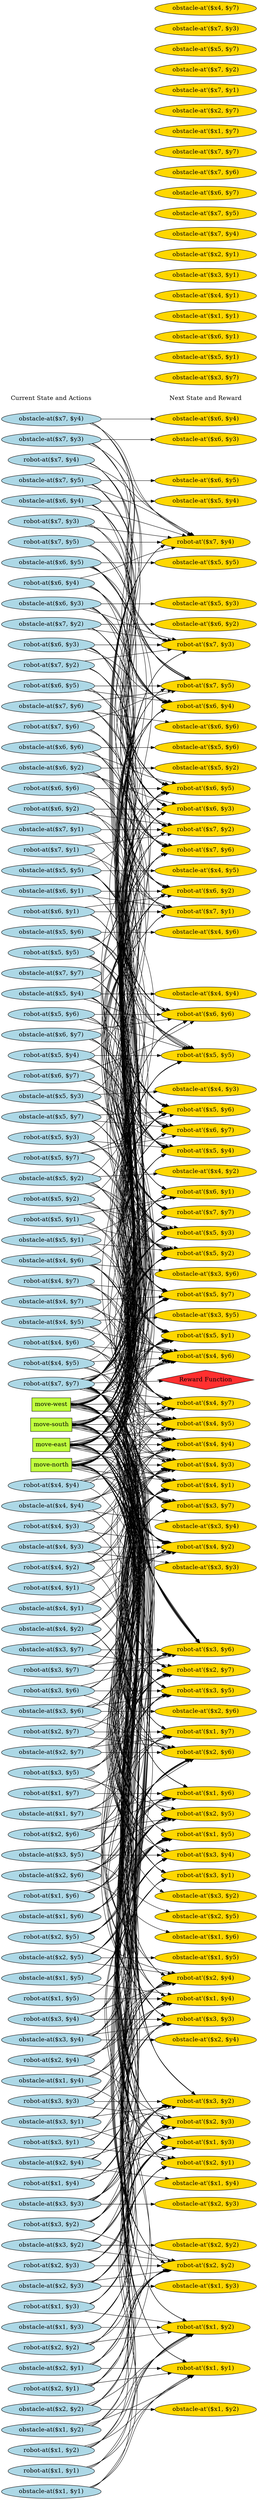 digraph G {
	graph [bb="0,0,612.96,6574.8",
		fontname=Helvetica,
		fontsize=16,
		rankdir=LR,
		ranksep=2.00,
		ratio=auto,
		size=600
	];
	node [fontsize=16,
		label="\N"
	];
	{
		graph [rank=same];
		"obstacle-at($x7, $y3)"		 [color=black,
			fillcolor=lightblue,
			height=0.51069,
			pos="107.48,5513.4",
			shape=ellipse,
			style=filled,
			width=2.9856];
		"obstacle-at($x2, $y1)"		 [color=black,
			fillcolor=lightblue,
			height=0.51069,
			pos="107.48,348.38",
			shape=ellipse,
			style=filled,
			width=2.9856];
		"robot-at($x2, $y3)"		 [color=black,
			fillcolor=lightblue,
			height=0.51069,
			pos="107.48,623.38",
			shape=ellipse,
			style=filled,
			width=2.6517];
		"obstacle-at($x6, $y5)"		 [color=black,
			fillcolor=lightblue,
			height=0.51069,
			pos="107.48,5183.4",
			shape=ellipse,
			style=filled,
			width=2.9856];
		"robot-at($x1, $y6)"		 [color=black,
			fillcolor=lightblue,
			height=0.51069,
			pos="107.48,1613.4",
			shape=ellipse,
			style=filled,
			width=2.6517];
		"obstacle-at($x1, $y3)"		 [color=black,
			fillcolor=lightblue,
			height=0.51069,
			pos="107.48,458.38",
			shape=ellipse,
			style=filled,
			width=2.9856];
		"robot-at($x7, $y5)"		 [color=black,
			fillcolor=lightblue,
			height=0.51069,
			pos="107.48,5238.4",
			shape=ellipse,
			style=filled,
			width=2.6517];
		"obstacle-at($x2, $y2)"		 [color=black,
			fillcolor=lightblue,
			height=0.51069,
			pos="107.48,238.38",
			shape=ellipse,
			style=filled,
			width=2.9856];
		"obstacle-at($x7, $y4)"		 [color=black,
			fillcolor=lightblue,
			height=0.51069,
			pos="107.48,5568.4",
			shape=ellipse,
			style=filled,
			width=2.9856];
		"obstacle-at($x5, $y7)"		 [color=black,
			fillcolor=lightblue,
			height=0.51069,
			pos="107.48,3698.4",
			shape=ellipse,
			style=filled,
			width=2.9856];
		"robot-at($x2, $y4)"		 [color=black,
			fillcolor=lightblue,
			height=0.51069,
			pos="107.48,1173.4",
			shape=ellipse,
			style=filled,
			width=2.6517];
		"move-south"		 [color=black,
			fillcolor=olivedrab1,
			height=0.5,
			pos="107.48,2875.4",
			shape=box,
			style=filled,
			width=1.2917];
		"obstacle-at($x1, $y4)"		 [color=black,
			fillcolor=lightblue,
			height=0.51069,
			pos="107.48,1118.4",
			shape=ellipse,
			style=filled,
			width=2.9856];
		"robot-at($x1, $y5)"		 [color=black,
			fillcolor=lightblue,
			height=0.51069,
			pos="107.48,1338.4",
			shape=ellipse,
			style=filled,
			width=2.6517];
		"robot-at($x6, $y7)"		 [color=black,
			fillcolor=lightblue,
			height=0.51069,
			pos="107.48,3808.4",
			shape=ellipse,
			style=filled,
			width=2.6517];
		"robot-at($x7, $y6)"		 [color=black,
			fillcolor=lightblue,
			height=0.51069,
			pos="107.48,4743.4",
			shape=ellipse,
			style=filled,
			width=2.6517];
		"obstacle-at($x6, $y6)"		 [color=black,
			fillcolor=lightblue,
			height=0.51069,
			pos="107.48,4688.4",
			shape=ellipse,
			style=filled,
			width=2.9856];
		"Current State and Actions"		 [color=black,
			fillcolor=white,
			height=0.5,
			pos="107.48,5622.4",
			shape=plaintext,
			style=bold,
			width=2.5139];
		"obstacle-at($x7, $y1)"		 [color=black,
			fillcolor=lightblue,
			height=0.51069,
			pos="107.48,4468.4",
			shape=ellipse,
			style=filled,
			width=2.9856];
		"robot-at($x2, $y5)"		 [color=black,
			fillcolor=lightblue,
			height=0.51069,
			pos="107.48,1503.4",
			shape=ellipse,
			style=filled,
			width=2.6517];
		"obstacle-at($x5, $y6)"		 [color=black,
			fillcolor=lightblue,
			height=0.51069,
			pos="107.48,4193.4",
			shape=ellipse,
			style=filled,
			width=2.9856];
		"obstacle-at($x6, $y3)"		 [color=black,
			fillcolor=lightblue,
			height=0.51069,
			pos="107.48,5073.4",
			shape=ellipse,
			style=filled,
			width=2.9856];
		"obstacle-at($x1, $y1)"		 [color=black,
			fillcolor=lightblue,
			height=0.51069,
			pos="107.48,18.385",
			shape=ellipse,
			style=filled,
			width=2.9856];
		"robot-at($x7, $y7)"		 [color=black,
			fillcolor=lightblue,
			height=0.51069,
			pos="107.48,2983.4",
			shape=ellipse,
			style=filled,
			width=2.6517];
		"obstacle-at($x7, $y2)"		 [color=black,
			fillcolor=lightblue,
			height=0.51069,
			pos="107.48,5018.4",
			shape=ellipse,
			style=filled,
			width=2.9856];
		"robot-at($x2, $y6)"		 [color=black,
			fillcolor=lightblue,
			height=0.51069,
			pos="107.48,1778.4",
			shape=ellipse,
			style=filled,
			width=2.6517];
		"obstacle-at($x5, $y5)"		 [color=black,
			fillcolor=lightblue,
			height=0.51069,
			pos="107.48,4358.4",
			shape=ellipse,
			style=filled,
			width=2.9856];
		"robot-at($x1, $y7)"		 [color=black,
			fillcolor=lightblue,
			height=0.51069,
			pos="107.48,1888.4",
			shape=ellipse,
			style=filled,
			width=2.6517];
		"obstacle-at($x6, $y4)"		 [color=black,
			fillcolor=lightblue,
			height=0.51069,
			pos="107.48,5348.4",
			shape=ellipse,
			style=filled,
			width=2.9856];
		"obstacle-at($x1, $y2)"		 [color=black,
			fillcolor=lightblue,
			height=0.51069,
			pos="107.48,183.38",
			shape=ellipse,
			style=filled,
			width=2.9856];
		"obstacle-at($x3, $y2)"		 [color=black,
			fillcolor=lightblue,
			height=0.51069,
			pos="107.48,678.38",
			shape=ellipse,
			style=filled,
			width=2.9856];
		"obstacle-at($x2, $y5)"		 [color=black,
			fillcolor=lightblue,
			height=0.51069,
			pos="107.48,1448.4",
			shape=ellipse,
			style=filled,
			width=2.9856];
		"robot-at($x4, $y2)"		 [color=black,
			fillcolor=lightblue,
			height=0.51069,
			pos="107.48,2493.4",
			shape=ellipse,
			style=filled,
			width=2.6517];
		"obstacle-at($x6, $y1)"		 [color=black,
			fillcolor=lightblue,
			height=0.51069,
			pos="107.48,4303.4",
			shape=ellipse,
			style=filled,
			width=2.9856];
		"move-east"		 [color=black,
			fillcolor=olivedrab1,
			height=0.5,
			pos="107.48,2821.4",
			shape=box,
			style=filled,
			width=1.1389];
		"move-north"		 [color=black,
			fillcolor=olivedrab1,
			height=0.5,
			pos="107.48,2767.4",
			shape=box,
			style=filled,
			width=1.2778];
		"robot-at($x3, $y4)"		 [color=black,
			fillcolor=lightblue,
			height=0.51069,
			pos="107.48,1283.4",
			shape=ellipse,
			style=filled,
			width=2.6517];
		"robot-at($x1, $y2)"		 [color=black,
			fillcolor=lightblue,
			height=0.51069,
			pos="107.48,128.38",
			shape=ellipse,
			style=filled,
			width=2.6517];
		"obstacle-at($x1, $y7)"		 [color=black,
			fillcolor=lightblue,
			height=0.51069,
			pos="107.48,1833.4",
			shape=ellipse,
			style=filled,
			width=2.9856];
		"obstacle-at($x5, $y4)"		 [color=black,
			fillcolor=lightblue,
			height=0.51069,
			pos="107.48,4028.4",
			shape=ellipse,
			style=filled,
			width=2.9856];
		"obstacle-at($x2, $y6)"		 [color=black,
			fillcolor=lightblue,
			height=0.51069,
			pos="107.48,1668.4",
			shape=ellipse,
			style=filled,
			width=2.9856];
		"obstacle-at($x3, $y1)"		 [color=black,
			fillcolor=lightblue,
			height=0.51069,
			pos="107.48,1008.4",
			shape=ellipse,
			style=filled,
			width=2.9856];
		"robot-at($x4, $y1)"		 [color=black,
			fillcolor=lightblue,
			height=0.51069,
			pos="107.48,2438.4",
			shape=ellipse,
			style=filled,
			width=2.6517];
		"robot-at($x3, $y3)"		 [color=black,
			fillcolor=lightblue,
			height=0.51069,
			pos="107.48,1063.4",
			shape=ellipse,
			style=filled,
			width=2.6517];
		"obstacle-at($x6, $y2)"		 [color=black,
			fillcolor=lightblue,
			height=0.51069,
			pos="107.48,4633.4",
			shape=ellipse,
			style=filled,
			width=2.9856];
		"obstacle-at($x5, $y3)"		 [color=black,
			fillcolor=lightblue,
			height=0.51069,
			pos="107.48,3753.4",
			shape=ellipse,
			style=filled,
			width=2.9856];
		"robot-at($x1, $y1)"		 [color=black,
			fillcolor=lightblue,
			height=0.51069,
			pos="107.48,73.385",
			shape=ellipse,
			style=filled,
			width=2.6517];
		"obstacle-at($x2, $y3)"		 [color=black,
			fillcolor=lightblue,
			height=0.51069,
			pos="107.48,568.38",
			shape=ellipse,
			style=filled,
			width=2.9856];
		"obstacle-at($x4, $y1)"		 [color=black,
			fillcolor=lightblue,
			height=0.51069,
			pos="107.48,2383.4",
			shape=ellipse,
			style=filled,
			width=2.9856];
		"obstacle-at($x3, $y4)"		 [color=black,
			fillcolor=lightblue,
			height=0.51069,
			pos="107.48,1228.4",
			shape=ellipse,
			style=filled,
			width=2.9856];
		"robot-at($x3, $y2)"		 [color=black,
			fillcolor=lightblue,
			height=0.51069,
			pos="107.48,733.38",
			shape=ellipse,
			style=filled,
			width=2.6517];
		"robot-at($x2, $y1)"		 [color=black,
			fillcolor=lightblue,
			height=0.51069,
			pos="107.48,293.38",
			shape=ellipse,
			style=filled,
			width=2.6517];
		"move-west"		 [color=black,
			fillcolor=olivedrab1,
			height=0.5,
			pos="107.48,2929.4",
			shape=box,
			style=filled,
			width=1.1944];
		"robot-at($x1, $y4)"		 [color=black,
			fillcolor=lightblue,
			height=0.51069,
			pos="107.48,843.38",
			shape=ellipse,
			style=filled,
			width=2.6517];
		"obstacle-at($x1, $y5)"		 [color=black,
			fillcolor=lightblue,
			height=0.51069,
			pos="107.48,1393.4",
			shape=ellipse,
			style=filled,
			width=2.9856];
		"obstacle-at($x5, $y2)"		 [color=black,
			fillcolor=lightblue,
			height=0.51069,
			pos="107.48,3533.4",
			shape=ellipse,
			style=filled,
			width=2.9856];
		"obstacle-at($x2, $y4)"		 [color=black,
			fillcolor=lightblue,
			height=0.51069,
			pos="107.48,898.38",
			shape=ellipse,
			style=filled,
			width=2.9856];
		"obstacle-at($x4, $y2)"		 [color=black,
			fillcolor=lightblue,
			height=0.51069,
			pos="107.48,2328.4",
			shape=ellipse,
			style=filled,
			width=2.9856];
		"obstacle-at($x3, $y3)"		 [color=black,
			fillcolor=lightblue,
			height=0.51069,
			pos="107.48,788.38",
			shape=ellipse,
			style=filled,
			width=2.9856];
		"robot-at($x3, $y1)"		 [color=black,
			fillcolor=lightblue,
			height=0.51069,
			pos="107.48,953.38",
			shape=ellipse,
			style=filled,
			width=2.6517];
		"robot-at($x2, $y2)"		 [color=black,
			fillcolor=lightblue,
			height=0.51069,
			pos="107.48,403.38",
			shape=ellipse,
			style=filled,
			width=2.6517];
		"robot-at($x1, $y3)"		 [color=black,
			fillcolor=lightblue,
			height=0.51069,
			pos="107.48,513.38",
			shape=ellipse,
			style=filled,
			width=2.6517];
		"obstacle-at($x1, $y6)"		 [color=black,
			fillcolor=lightblue,
			height=0.51069,
			pos="107.48,1558.4",
			shape=ellipse,
			style=filled,
			width=2.9856];
		"obstacle-at($x5, $y1)"		 [color=black,
			fillcolor=lightblue,
			height=0.51069,
			pos="107.48,3368.4",
			shape=ellipse,
			style=filled,
			width=2.9856];
		"robot-at($x5, $y3)"		 [color=black,
			fillcolor=lightblue,
			height=0.51069,
			pos="107.48,3643.4",
			shape=ellipse,
			style=filled,
			width=2.6517];
		"obstacle-at($x4, $y3)"		 [color=black,
			fillcolor=lightblue,
			height=0.51069,
			pos="107.48,2548.4",
			shape=ellipse,
			style=filled,
			width=2.9856];
		"obstacle-at($x3, $y6)"		 [color=black,
			fillcolor=lightblue,
			height=0.51069,
			pos="107.48,2108.4",
			shape=ellipse,
			style=filled,
			width=2.9856];
		"robot-at($x4, $y6)"		 [color=black,
			fillcolor=lightblue,
			height=0.51069,
			pos="107.48,3093.4",
			shape=ellipse,
			style=filled,
			width=2.6517];
		"robot-at($x5, $y4)"		 [color=black,
			fillcolor=lightblue,
			height=0.51069,
			pos="107.48,3863.4",
			shape=ellipse,
			style=filled,
			width=2.6517];
		"obstacle-at($x4, $y4)"		 [color=black,
			fillcolor=lightblue,
			height=0.51069,
			pos="107.48,2658.4",
			shape=ellipse,
			style=filled,
			width=2.9856];
		"obstacle-at($x3, $y5)"		 [color=black,
			fillcolor=lightblue,
			height=0.51069,
			pos="107.48,1723.4",
			shape=ellipse,
			style=filled,
			width=2.9856];
		"robot-at($x4, $y5)"		 [color=black,
			fillcolor=lightblue,
			height=0.51069,
			pos="107.48,3038.4",
			shape=ellipse,
			style=filled,
			width=2.6517];
		"robot-at($x3, $y7)"		 [color=black,
			fillcolor=lightblue,
			height=0.51069,
			pos="107.48,2218.4",
			shape=ellipse,
			style=filled,
			width=2.6517];
		"obstacle-at($x2, $y7)"		 [color=black,
			fillcolor=lightblue,
			height=0.51069,
			pos="107.48,1998.4",
			shape=ellipse,
			style=filled,
			width=2.9856];
		"robot-at($x6, $y2)"		 [color=black,
			fillcolor=lightblue,
			height=0.51069,
			pos="107.48,4523.4",
			shape=ellipse,
			style=filled,
			width=2.6517];
		"robot-at($x4, $y4)"		 [color=black,
			fillcolor=lightblue,
			height=0.51069,
			pos="107.48,2713.4",
			shape=ellipse,
			style=filled,
			width=2.6517];
		"obstacle-at($x4, $y5)"		 [color=black,
			fillcolor=lightblue,
			height=0.51069,
			pos="107.48,3148.4",
			shape=ellipse,
			style=filled,
			width=2.9856];
		"robot-at($x3, $y6)"		 [color=black,
			fillcolor=lightblue,
			height=0.51069,
			pos="107.48,2163.4",
			shape=ellipse,
			style=filled,
			width=2.6517];
		"robot-at($x5, $y1)"		 [color=black,
			fillcolor=lightblue,
			height=0.51069,
			pos="107.48,3423.4",
			shape=ellipse,
			style=filled,
			width=2.6517];
		"robot-at($x6, $y1)"		 [color=black,
			fillcolor=lightblue,
			height=0.51069,
			pos="107.48,4248.4",
			shape=ellipse,
			style=filled,
			width=2.6517];
		"robot-at($x5, $y2)"		 [color=black,
			fillcolor=lightblue,
			height=0.51069,
			pos="107.48,3478.4",
			shape=ellipse,
			style=filled,
			width=2.6517];
		"robot-at($x4, $y3)"		 [color=black,
			fillcolor=lightblue,
			height=0.51069,
			pos="107.48,2603.4",
			shape=ellipse,
			style=filled,
			width=2.6517];
		"obstacle-at($x3, $y7)"		 [color=black,
			fillcolor=lightblue,
			height=0.51069,
			pos="107.48,2273.4",
			shape=ellipse,
			style=filled,
			width=2.9856];
		"obstacle-at($x4, $y6)"		 [color=black,
			fillcolor=lightblue,
			height=0.51069,
			pos="107.48,3313.4",
			shape=ellipse,
			style=filled,
			width=2.9856];
		"robot-at($x3, $y5)"		 [color=black,
			fillcolor=lightblue,
			height=0.51069,
			pos="107.48,1943.4",
			shape=ellipse,
			style=filled,
			width=2.6517];
		"robot-at($x5, $y7)"		 [color=black,
			fillcolor=lightblue,
			height=0.51069,
			pos="107.48,3588.4",
			shape=ellipse,
			style=filled,
			width=2.6517];
		"robot-at($x7, $y1)"		 [color=black,
			fillcolor=lightblue,
			height=0.51069,
			pos="107.48,4413.4",
			shape=ellipse,
			style=filled,
			width=2.6517];
		"obstacle-at($x7, $y7)"		 [color=black,
			fillcolor=lightblue,
			height=0.51069,
			pos="107.48,4083.4",
			shape=ellipse,
			style=filled,
			width=2.9856];
		"obstacle-at($x4, $y7)"		 [color=black,
			fillcolor=lightblue,
			height=0.51069,
			pos="107.48,3203.4",
			shape=ellipse,
			style=filled,
			width=2.9856];
		"robot-at($x2, $y7)"		 [color=black,
			fillcolor=lightblue,
			height=0.51069,
			pos="107.48,2053.4",
			shape=ellipse,
			style=filled,
			width=2.6517];
		"robot-at($x6, $y4)"		 [color=black,
			fillcolor=lightblue,
			height=0.51069,
			pos="107.48,5128.4",
			shape=ellipse,
			style=filled,
			width=2.6517];
		"robot-at($x7, $y2)"		 [color=black,
			fillcolor=lightblue,
			height=0.51069,
			pos="107.48,4908.4",
			shape=ellipse,
			style=filled,
			width=2.6517];
		"robot-at($x6, $y3)"		 [color=black,
			fillcolor=lightblue,
			height=0.51069,
			pos="107.48,4963.4",
			shape=ellipse,
			style=filled,
			width=2.6517];
		"robot-at($x5, $y5)"		 [color=black,
			fillcolor=lightblue,
			height=0.51069,
			pos="107.48,4138.4",
			shape=ellipse,
			style=filled,
			width=2.6517];
		"robot-at($x7, $y3)"		 [color=black,
			fillcolor=lightblue,
			height=0.51069,
			pos="107.48,5293.4",
			shape=ellipse,
			style=filled,
			width=2.6517];
		"obstacle-at($x7, $y5)"		 [color=black,
			fillcolor=lightblue,
			height=0.51069,
			pos="107.48,5403.4",
			shape=ellipse,
			style=filled,
			width=2.9856];
		"obstacle-at($x6, $y7)"		 [color=black,
			fillcolor=lightblue,
			height=0.51069,
			pos="107.48,3918.4",
			shape=ellipse,
			style=filled,
			width=2.9856];
		"robot-at($x6, $y6)"		 [color=black,
			fillcolor=lightblue,
			height=0.51069,
			pos="107.48,4578.4",
			shape=ellipse,
			style=filled,
			width=2.6517];
		"robot-at($x5, $y6)"		 [color=black,
			fillcolor=lightblue,
			height=0.51069,
			pos="107.48,3973.4",
			shape=ellipse,
			style=filled,
			width=2.6517];
		"obstacle-at($x7, $y6)"		 [color=black,
			fillcolor=lightblue,
			height=0.51069,
			pos="107.48,4798.4",
			shape=ellipse,
			style=filled,
			width=2.9856];
		"robot-at($x4, $y7)"		 [color=black,
			fillcolor=lightblue,
			height=0.51069,
			pos="107.48,3258.4",
			shape=ellipse,
			style=filled,
			width=2.6517];
		"robot-at($x7, $y4)"		 [color=black,
			fillcolor=lightblue,
			height=0.51069,
			pos="107.48,5458.4",
			shape=ellipse,
			style=filled,
			width=2.6517];
		"robot-at($x6, $y5)"		 [color=black,
			fillcolor=lightblue,
			height=0.51069,
			pos="107.48,4853.4",
			shape=ellipse,
			style=filled,
			width=2.6517];
	}
	{
		graph [rank=same];
		"obstacle-at'($x3, $y7)"		 [color=black,
			fillcolor=gold1,
			height=0.51069,
			pos="485.96,128.38",
			shape=ellipse,
			style=filled,
			width=3.0445];
		"obstacle-at'($x5, $y1)"		 [color=black,
			fillcolor=gold1,
			height=0.51069,
			pos="485.96,183.38",
			shape=ellipse,
			style=filled,
			width=3.0445];
		"robot-at'($x2, $y7)"		 [color=black,
			fillcolor=gold1,
			height=0.51069,
			pos="485.96,2218.4",
			shape=ellipse,
			style=filled,
			width=2.7106];
		"robot-at'($x4, $y1)"		 [color=black,
			fillcolor=gold1,
			height=0.51069,
			pos="485.96,2713.4",
			shape=ellipse,
			style=filled,
			width=2.7106];
		"Next State and Reward"		 [color=black,
			fillcolor=white,
			height=0.5,
			pos="485.96,5622.4",
			shape=plaintext,
			style=bold,
			width=2.25];
		"obstacle-at'($x4, $y4)"		 [color=black,
			fillcolor=gold1,
			height=0.51069,
			pos="485.96,4028.4",
			shape=ellipse,
			style=filled,
			width=3.0445];
		"robot-at'($x3, $y4)"		 [color=black,
			fillcolor=gold1,
			height=0.51069,
			pos="485.96,1723.4",
			shape=ellipse,
			style=filled,
			width=2.7106];
		"obstacle-at'($x3, $y6)"		 [color=black,
			fillcolor=gold1,
			height=0.51069,
			pos="485.96,3277.4",
			shape=ellipse,
			style=filled,
			width=3.0445];
		"robot-at'($x4, $y2)"		 [color=black,
			fillcolor=gold1,
			height=0.51069,
			pos="485.96,2548.4",
			shape=ellipse,
			style=filled,
			width=2.7106];
		"obstacle-at'($x4, $y5)"		 [color=black,
			fillcolor=gold1,
			height=0.51069,
			pos="485.96,4358.4",
			shape=ellipse,
			style=filled,
			width=3.0445];
		"robot-at'($x3, $y3)"		 [color=black,
			fillcolor=gold1,
			height=0.51069,
			pos="485.96,1283.4",
			shape=ellipse,
			style=filled,
			width=2.7106];
		"obstacle-at'($x3, $y5)"		 [color=black,
			fillcolor=gold1,
			height=0.51069,
			pos="485.96,3167.4",
			shape=ellipse,
			style=filled,
			width=3.0445];
		"robot-at'($x5, $y1)"		 [color=black,
			fillcolor=gold1,
			height=0.51069,
			pos="485.96,3112.4",
			shape=ellipse,
			style=filled,
			width=2.7106];
		"robot-at'($x7, $y7)"		 [color=black,
			fillcolor=gold1,
			height=0.51069,
			pos="485.96,3442.4",
			shape=ellipse,
			style=filled,
			width=2.7106];
		"robot-at'($x2, $y5)"		 [color=black,
			fillcolor=gold1,
			height=0.51069,
			pos="485.96,1833.4",
			shape=ellipse,
			style=filled,
			width=2.7106];
		"robot-at'($x4, $y3)"		 [color=black,
			fillcolor=gold1,
			height=0.51069,
			pos="485.96,2768.4",
			shape=ellipse,
			style=filled,
			width=2.7106];
		"obstacle-at'($x5, $y3)"		 [color=black,
			fillcolor=gold1,
			height=0.51069,
			pos="485.96,5073.4",
			shape=ellipse,
			style=filled,
			width=3.0445];
		"robot-at'($x3, $y6)"		 [color=black,
			fillcolor=gold1,
			height=0.51069,
			pos="485.96,2273.4",
			shape=ellipse,
			style=filled,
			width=2.7106];
		"obstacle-at'($x4, $y2)"		 [color=black,
			fillcolor=gold1,
			height=0.51069,
			pos="485.96,3552.4",
			shape=ellipse,
			style=filled,
			width=3.0445];
		"obstacle-at'($x3, $y4)"		 [color=black,
			fillcolor=gold1,
			height=0.51069,
			pos="485.96,2603.4",
			shape=ellipse,
			style=filled,
			width=3.0445];
		"robot-at'($x1, $y7)"		 [color=black,
			fillcolor=gold1,
			height=0.51069,
			pos="485.96,2053.4",
			shape=ellipse,
			style=filled,
			width=2.7106];
		"obstacle-at'($x6, $y1)"		 [color=black,
			fillcolor=gold1,
			height=0.51069,
			pos="485.96,5676.4",
			shape=ellipse,
			style=filled,
			width=3.0445];
		"robot-at'($x5, $y2)"		 [color=black,
			fillcolor=gold1,
			height=0.51069,
			pos="485.96,3332.4",
			shape=ellipse,
			style=filled,
			width=2.7106];
		"robot-at'($x2, $y6)"		 [color=black,
			fillcolor=gold1,
			height=0.51069,
			pos="485.96,1998.4",
			shape=ellipse,
			style=filled,
			width=2.7106];
		"robot-at'($x4, $y4)"		 [color=black,
			fillcolor=gold1,
			height=0.51069,
			pos="485.96,2823.4",
			shape=ellipse,
			style=filled,
			width=2.7106];
		"obstacle-at'($x5, $y2)"		 [color=black,
			fillcolor=gold1,
			height=0.51069,
			pos="485.96,4633.4",
			shape=ellipse,
			style=filled,
			width=3.0445];
		"robot-at'($x3, $y5)"		 [color=black,
			fillcolor=gold1,
			height=0.51069,
			pos="485.96,2163.4",
			shape=ellipse,
			style=filled,
			width=2.7106];
		"obstacle-at'($x4, $y3)"		 [color=black,
			fillcolor=gold1,
			height=0.51069,
			pos="485.96,3772.4",
			shape=ellipse,
			style=filled,
			width=3.0445];
		"obstacle-at'($x3, $y3)"		 [color=black,
			fillcolor=gold1,
			height=0.51069,
			pos="485.96,2493.4",
			shape=ellipse,
			style=filled,
			width=3.0445];
		"robot-at'($x5, $y3)"		 [color=black,
			fillcolor=gold1,
			height=0.51069,
			pos="485.96,3387.4",
			shape=ellipse,
			style=filled,
			width=2.7106];
		"Reward Function"		 [color=black,
			fillcolor=firebrick1,
			height=0.72222,
			pos="485.96,2995.4",
			shape=diamond,
			style=filled,
			width=3.5278];
		"robot-at'($x4, $y5)"		 [color=black,
			fillcolor=gold1,
			height=0.51069,
			pos="485.96,2878.4",
			shape=ellipse,
			style=filled,
			width=2.7106];
		"robot-at'($x7, $y5)"		 [color=black,
			fillcolor=gold1,
			height=0.51069,
			pos="485.96,4853.4",
			shape=ellipse,
			style=filled,
			width=2.7106];
		"obstacle-at'($x3, $y2)"		 [color=black,
			fillcolor=gold1,
			height=0.51069,
			pos="485.96,1613.4",
			shape=ellipse,
			style=filled,
			width=3.0445];
		"robot-at'($x6, $y7)"		 [color=black,
			fillcolor=gold1,
			height=0.51069,
			pos="485.96,3662.4",
			shape=ellipse,
			style=filled,
			width=2.7106];
		"robot-at'($x5, $y4)"		 [color=black,
			fillcolor=gold1,
			height=0.51069,
			pos="485.96,3607.4",
			shape=ellipse,
			style=filled,
			width=2.7106];
		"obstacle-at'($x1, $y1)"		 [color=black,
			fillcolor=gold1,
			height=0.51069,
			pos="485.96,5731.4",
			shape=ellipse,
			style=filled,
			width=3.0445];
		"robot-at'($x3, $y7)"		 [color=black,
			fillcolor=gold1,
			height=0.51069,
			pos="485.96,2658.4",
			shape=ellipse,
			style=filled,
			width=2.7106];
		"robot-at'($x4, $y6)"		 [color=black,
			fillcolor=gold1,
			height=0.51069,
			pos="485.96,3057.4",
			shape=ellipse,
			style=filled,
			width=2.7106];
		"robot-at'($x7, $y6)"		 [color=black,
			fillcolor=gold1,
			height=0.51069,
			pos="485.96,4413.4",
			shape=ellipse,
			style=filled,
			width=2.7106];
		"obstacle-at'($x4, $y1)"		 [color=black,
			fillcolor=gold1,
			height=0.51069,
			pos="485.96,5786.4",
			shape=ellipse,
			style=filled,
			width=3.0445];
		"robot-at'($x5, $y5)"		 [color=black,
			fillcolor=gold1,
			height=0.51069,
			pos="485.96,3863.4",
			shape=ellipse,
			style=filled,
			width=2.7106];
		"obstacle-at'($x3, $y1)"		 [color=black,
			fillcolor=gold1,
			height=0.51069,
			pos="485.96,5841.4",
			shape=ellipse,
			style=filled,
			width=3.0445];
		"robot-at'($x6, $y6)"		 [color=black,
			fillcolor=gold1,
			height=0.51069,
			pos="485.96,3973.4",
			shape=ellipse,
			style=filled,
			width=2.7106];
		"obstacle-at'($x1, $y2)"		 [color=black,
			fillcolor=gold1,
			height=0.51069,
			pos="485.96,238.38",
			shape=ellipse,
			style=filled,
			width=3.0445];
		"robot-at'($x7, $y3)"		 [color=black,
			fillcolor=gold1,
			height=0.51069,
			pos="485.96,4963.4",
			shape=ellipse,
			style=filled,
			width=2.7106];
		"robot-at'($x4, $y7)"		 [color=black,
			fillcolor=gold1,
			height=0.51069,
			pos="485.96,2933.4",
			shape=ellipse,
			style=filled,
			width=2.7106];
		"robot-at'($x5, $y6)"		 [color=black,
			fillcolor=gold1,
			height=0.51069,
			pos="485.96,3717.4",
			shape=ellipse,
			style=filled,
			width=2.7106];
		"robot-at'($x6, $y5)"		 [color=black,
			fillcolor=gold1,
			height=0.51069,
			pos="485.96,4578.4",
			shape=ellipse,
			style=filled,
			width=2.7106];
		"obstacle-at'($x2, $y1)"		 [color=black,
			fillcolor=gold1,
			height=0.51069,
			pos="485.96,5896.4",
			shape=ellipse,
			style=filled,
			width=3.0445];
		"obstacle-at'($x1, $y3)"		 [color=black,
			fillcolor=gold1,
			height=0.51069,
			pos="485.96,568.38",
			shape=ellipse,
			style=filled,
			width=3.0445];
		"robot-at'($x7, $y4)"		 [color=black,
			fillcolor=gold1,
			height=0.51069,
			pos="485.96,5238.4",
			shape=ellipse,
			style=filled,
			width=2.7106];
		"robot-at'($x5, $y7)"		 [color=black,
			fillcolor=gold1,
			height=0.51069,
			pos="485.96,3222.4",
			shape=ellipse,
			style=filled,
			width=2.7106];
		"robot-at'($x6, $y4)"		 [color=black,
			fillcolor=gold1,
			height=0.51069,
			pos="485.96,4798.4",
			shape=ellipse,
			style=filled,
			width=2.7106];
		"robot-at'($x1, $y2)"		 [color=black,
			fillcolor=gold1,
			height=0.51069,
			pos="485.96,458.38",
			shape=ellipse,
			style=filled,
			width=2.7106];
		"obstacle-at'($x7, $y4)"		 [color=black,
			fillcolor=gold1,
			height=0.51069,
			pos="485.96,5951.4",
			shape=ellipse,
			style=filled,
			width=3.0445];
		"obstacle-at'($x2, $y2)"		 [color=black,
			fillcolor=gold1,
			height=0.51069,
			pos="485.96,678.38",
			shape=ellipse,
			style=filled,
			width=3.0445];
		"obstacle-at'($x6, $y6)"		 [color=black,
			fillcolor=gold1,
			height=0.51069,
			pos="485.96,4743.4",
			shape=ellipse,
			style=filled,
			width=3.0445];
		"obstacle-at'($x1, $y4)"		 [color=black,
			fillcolor=gold1,
			height=0.51069,
			pos="485.96,843.38",
			shape=ellipse,
			style=filled,
			width=3.0445];
		"robot-at'($x7, $y1)"		 [color=black,
			fillcolor=gold1,
			height=0.51069,
			pos="485.96,4248.4",
			shape=ellipse,
			style=filled,
			width=2.7106];
		"robot-at'($x6, $y3)"		 [color=black,
			fillcolor=gold1,
			height=0.51069,
			pos="485.96,4523.4",
			shape=ellipse,
			style=filled,
			width=2.7106];
		"obstacle-at'($x2, $y3)"		 [color=black,
			fillcolor=gold1,
			height=0.51069,
			pos="485.96,788.38",
			shape=ellipse,
			style=filled,
			width=3.0445];
		"robot-at'($x1, $y1)"		 [color=black,
			fillcolor=gold1,
			height=0.51069,
			pos="485.96,348.38",
			shape=ellipse,
			style=filled,
			width=2.7106];
		"obstacle-at'($x7, $y5)"		 [color=black,
			fillcolor=gold1,
			height=0.51069,
			pos="485.96,6006.4",
			shape=ellipse,
			style=filled,
			width=3.0445];
		"obstacle-at'($x1, $y5)"		 [color=black,
			fillcolor=gold1,
			height=0.51069,
			pos="485.96,1448.4",
			shape=ellipse,
			style=filled,
			width=3.0445];
		"obstacle-at'($x6, $y7)"		 [color=black,
			fillcolor=gold1,
			height=0.51069,
			pos="485.96,6061.4",
			shape=ellipse,
			style=filled,
			width=3.0445];
		"robot-at'($x7, $y2)"		 [color=black,
			fillcolor=gold1,
			height=0.51069,
			pos="485.96,4468.4",
			shape=ellipse,
			style=filled,
			width=2.7106];
		"robot-at'($x6, $y2)"		 [color=black,
			fillcolor=gold1,
			height=0.51069,
			pos="485.96,4303.4",
			shape=ellipse,
			style=filled,
			width=2.7106];
		"obstacle-at'($x2, $y4)"		 [color=black,
			fillcolor=gold1,
			height=0.51069,
			pos="485.96,1228.4",
			shape=ellipse,
			style=filled,
			width=3.0445];
		"obstacle-at'($x7, $y6)"		 [color=black,
			fillcolor=gold1,
			height=0.51069,
			pos="485.96,6116.4",
			shape=ellipse,
			style=filled,
			width=3.0445];
		"obstacle-at'($x1, $y6)"		 [color=black,
			fillcolor=gold1,
			height=0.51069,
			pos="485.96,1503.4",
			shape=ellipse,
			style=filled,
			width=3.0445];
		"robot-at'($x6, $y1)"		 [color=black,
			fillcolor=gold1,
			height=0.51069,
			pos="485.96,3497.4",
			shape=ellipse,
			style=filled,
			width=2.7106];
		"obstacle-at'($x2, $y5)"		 [color=black,
			fillcolor=gold1,
			height=0.51069,
			pos="485.96,1558.4",
			shape=ellipse,
			style=filled,
			width=3.0445];
		"obstacle-at'($x7, $y7)"		 [color=black,
			fillcolor=gold1,
			height=0.51069,
			pos="485.96,6171.4",
			shape=ellipse,
			style=filled,
			width=3.0445];
		"obstacle-at'($x1, $y7)"		 [color=black,
			fillcolor=gold1,
			height=0.51069,
			pos="485.96,6226.4",
			shape=ellipse,
			style=filled,
			width=3.0445];
		"obstacle-at'($x2, $y6)"		 [color=black,
			fillcolor=gold1,
			height=0.51069,
			pos="485.96,2108.4",
			shape=ellipse,
			style=filled,
			width=3.0445];
		"obstacle-at'($x6, $y2)"		 [color=black,
			fillcolor=gold1,
			height=0.51069,
			pos="485.96,5018.4",
			shape=ellipse,
			style=filled,
			width=3.0445];
		"robot-at'($x1, $y6)"		 [color=black,
			fillcolor=gold1,
			height=0.51069,
			pos="485.96,1888.4",
			shape=ellipse,
			style=filled,
			width=2.7106];
		"robot-at'($x2, $y3)"		 [color=black,
			fillcolor=gold1,
			height=0.51069,
			pos="485.96,1008.4",
			shape=ellipse,
			style=filled,
			width=2.7106];
		"obstacle-at'($x5, $y5)"		 [color=black,
			fillcolor=gold1,
			height=0.51069,
			pos="485.96,5183.4",
			shape=ellipse,
			style=filled,
			width=3.0445];
		"obstacle-at'($x2, $y7)"		 [color=black,
			fillcolor=gold1,
			height=0.51069,
			pos="485.96,6281.4",
			shape=ellipse,
			style=filled,
			width=3.0445];
		"robot-at'($x1, $y5)"		 [color=black,
			fillcolor=gold1,
			height=0.51069,
			pos="485.96,1778.4",
			shape=ellipse,
			style=filled,
			width=2.7106];
		"obstacle-at'($x7, $y1)"		 [color=black,
			fillcolor=gold1,
			height=0.51069,
			pos="485.96,6336.4",
			shape=ellipse,
			style=filled,
			width=3.0445];
		"obstacle-at'($x6, $y3)"		 [color=black,
			fillcolor=gold1,
			height=0.51069,
			pos="485.96,5513.4",
			shape=ellipse,
			style=filled,
			width=3.0445];
		"robot-at'($x2, $y4)"		 [color=black,
			fillcolor=gold1,
			height=0.51069,
			pos="485.96,1393.4",
			shape=ellipse,
			style=filled,
			width=2.7106];
		"obstacle-at'($x5, $y4)"		 [color=black,
			fillcolor=gold1,
			height=0.51069,
			pos="485.96,5348.4",
			shape=ellipse,
			style=filled,
			width=3.0445];
		"robot-at'($x1, $y4)"		 [color=black,
			fillcolor=gold1,
			height=0.51069,
			pos="485.96,1338.4",
			shape=ellipse,
			style=filled,
			width=2.7106];
		"robot-at'($x3, $y2)"		 [color=black,
			fillcolor=gold1,
			height=0.51069,
			pos="485.96,1063.4",
			shape=ellipse,
			style=filled,
			width=2.7106];
		"obstacle-at'($x6, $y4)"		 [color=black,
			fillcolor=gold1,
			height=0.51069,
			pos="485.96,5568.4",
			shape=ellipse,
			style=filled,
			width=3.0445];
		"obstacle-at'($x7, $y2)"		 [color=black,
			fillcolor=gold1,
			height=0.51069,
			pos="485.96,6391.4",
			shape=ellipse,
			style=filled,
			width=3.0445];
		"obstacle-at'($x4, $y6)"		 [color=black,
			fillcolor=gold1,
			height=0.51069,
			pos="485.96,4193.4",
			shape=ellipse,
			style=filled,
			width=3.0445];
		"robot-at'($x2, $y1)"		 [color=black,
			fillcolor=gold1,
			height=0.51069,
			pos="485.96,898.38",
			shape=ellipse,
			style=filled,
			width=2.7106];
		"obstacle-at'($x5, $y7)"		 [color=black,
			fillcolor=gold1,
			height=0.51069,
			pos="485.96,6446.4",
			shape=ellipse,
			style=filled,
			width=3.0445];
		"robot-at'($x1, $y3)"		 [color=black,
			fillcolor=gold1,
			height=0.51069,
			pos="485.96,953.38",
			shape=ellipse,
			style=filled,
			width=2.7106];
		"robot-at'($x3, $y1)"		 [color=black,
			fillcolor=gold1,
			height=0.51069,
			pos="485.96,1668.4",
			shape=ellipse,
			style=filled,
			width=2.7106];
		"obstacle-at'($x6, $y5)"		 [color=black,
			fillcolor=gold1,
			height=0.51069,
			pos="485.96,5403.4",
			shape=ellipse,
			style=filled,
			width=3.0445];
		"obstacle-at'($x7, $y3)"		 [color=black,
			fillcolor=gold1,
			height=0.51069,
			pos="485.96,6501.4",
			shape=ellipse,
			style=filled,
			width=3.0445];
		"robot-at'($x2, $y2)"		 [color=black,
			fillcolor=gold1,
			height=0.51069,
			pos="485.96,623.38",
			shape=ellipse,
			style=filled,
			width=2.7106];
		"obstacle-at'($x4, $y7)"		 [color=black,
			fillcolor=gold1,
			height=0.51069,
			pos="485.96,6556.4",
			shape=ellipse,
			style=filled,
			width=3.0445];
		"obstacle-at'($x5, $y6)"		 [color=black,
			fillcolor=gold1,
			height=0.51069,
			pos="485.96,4688.4",
			shape=ellipse,
			style=filled,
			width=3.0445];
	}
	"obstacle-at($x7, $y3)" -> "robot-at'($x7, $y3)"	 [color=black,
		pos="e,395.98,4970.6 190,5501.6 199.22,5497.6 207.84,5492.3 214.96,5485.4 378.8,5325.8 192.08,5147.8 358.96,4991.4 366.91,4983.9 376.38,\
4978.3 386.52,4974.1",
		style=solid];
	"obstacle-at($x7, $y3)" -> "robot-at'($x7, $y4)"	 [color=black,
		pos="e,453.55,5255.9 182.16,5500.2 193.62,5496.4 204.96,5491.6 214.96,5485.4 297.47,5434.4 285.8,5385.1 358.96,5321.4 385.56,5298.2 419.03,\
5276.5 444.78,5261",
		style=solid];
	"obstacle-at($x7, $y3)" -> "robot-at'($x6, $y3)"	 [color=black,
		pos="e,394.23,4529.7 191.93,5502 200.6,5497.9 208.56,5492.5 214.96,5485.4 496.09,5173.3 71.879,4858 358.96,4551.4 366.21,4543.6 375.1,\
4537.8 384.76,4533.4",
		style=solid];
	"obstacle-at($x7, $y3)" -> "robot-at'($x7, $y2)"	 [color=black,
		pos="e,393.84,4474.7 191.99,5502 200.65,5497.9 208.59,5492.5 214.96,5485.4 510.89,5154.1 56.718,4821.9 358.96,4496.4 366.12,4488.7 374.9,\
4482.8 384.46,4478.5",
		style=solid];
	"obstacle-at($x7, $y3)" -> "obstacle-at'($x6, $y3)"	 [color=black,
		pos="e,376.04,5513.4 215.11,5513.4 262.1,5513.4 317.5,5513.4 365.84,5513.4",
		style=solid];
	"obstacle-at($x2, $y1)" -> "robot-at'($x1, $y1)"	 [color=black,
		pos="e,388.31,348.38 215.11,348.38 266.16,348.38 327.16,348.38 378.23,348.38",
		style=solid];
	"obstacle-at($x2, $y1)" -> "robot-at'($x2, $y1)"	 [color=black,
		pos="e,395.98,891.2 190,360.18 199.22,364.18 207.84,369.45 214.96,376.38 378.8,535.94 192.08,714.01 358.96,870.38 366.91,877.83 376.38,\
883.46 386.52,887.7",
		style=solid];
	"obstacle-at($x2, $y1)" -> "robot-at'($x3, $y1)"	 [color=black,
		pos="e,393.56,1662.3 192.47,359.69 200.99,363.8 208.77,369.23 214.96,376.38 585.03,803.86 -19.266,1220.1 358.96,1640.4 366,1648.2 374.71,\
1654.1 384.22,1658.5",
		style=solid];
	"obstacle-at($x2, $y1)" -> "robot-at'($x2, $y2)"	 [color=black,
		pos="e,401.2,614.26 185.16,361.21 195.75,365.03 206.04,369.97 214.96,376.38 309.56,444.37 263.08,529.23 358.96,595.38 368.76,602.14 379.92,\
607.31 391.45,611.24",
		style=solid];
	"robot-at($x2, $y3)" -> "robot-at'($x3, $y3)"	 [color=black,
		pos="e,395.25,1276.5 187.4,633.6 197.68,637.78 207.28,643.52 214.96,651.38 407.83,848.76 162.33,1061.8 358.96,1255.4 366.58,1262.9 375.75,\
1268.6 385.61,1272.8",
		style=solid];
	"robot-at($x2, $y3)" -> "robot-at'($x2, $y3)"	 [color=black,
		pos="e,397.99,1000.3 184.56,634.28 195.59,638.34 206.17,643.87 214.96,651.38 336.25,755.15 235.7,878.98 358.96,980.38 367.66,987.54 377.8,\
992.97 388.48,997.07",
		style=solid];
	"robot-at($x2, $y3)" -> "robot-at'($x2, $y4)"	 [color=black,
		pos="e,394.63,1386.7 187.92,633.47 198.06,637.68 207.48,643.46 214.96,651.38 437.12,886.85 132.31,1134.2 358.96,1365.4 366.39,1373 375.39,\
1378.7 385.11,1383",
		style=solid];
	"robot-at($x2, $y3)" -> "robot-at'($x1, $y3)"	 [color=black,
		pos="e,399.18,944.85 183.55,634.64 194.84,638.65 205.76,644.07 214.96,651.38 322.62,737.03 249.68,841.82 358.96,925.38 368.05,932.33 \
378.52,937.62 389.47,941.64",
		style=solid];
	"robot-at($x2, $y3)" -> "robot-at'($x2, $y2)"	 [color=black,
		pos="e,388.11,623.38 203,623.38 256.21,623.38 322.83,623.38 377.96,623.38",
		style=solid];
	"obstacle-at($x6, $y5)" -> "robot-at'($x7, $y5)"	 [color=black,
		pos="e,451.24,4870.6 185.16,5170.6 195.75,5166.7 206.04,5161.8 214.96,5155.4 309.56,5087.4 276.62,5018.8 358.96,4936.4 383.47,4911.9 \
416.33,4890.5 442.34,4875.6",
		style=solid];
	"obstacle-at($x6, $y5)" -> "robot-at'($x5, $y5)"	 [color=black,
		pos="e,442.36,3880 192.43,5172.1 200.96,5167.9 208.75,5162.5 214.96,5155.4 570.19,4747.2 74.538,4406.7 358.96,3946.4 376.14,3918.6 406.51,\
3898.2 433.13,3884.5",
		style=solid];
	"obstacle-at($x6, $y5)" -> "robot-at'($x6, $y6)"	 [color=black,
		pos="e,393.66,3979.5 192.39,5172 200.93,5167.9 208.73,5162.5 214.96,5155.4 555.35,4766.4 11.156,4383.7 358.96,4001.4 366.05,3993.6 374.77,\
3987.7 384.3,3983.3",
		style=solid];
	"obstacle-at($x6, $y5)" -> "robot-at'($x6, $y5)"	 [color=black,
		pos="e,395.44,4585.4 190.45,5171.7 199.53,5167.6 208,5162.3 214.96,5155.4 393.28,4977 177.25,4781.3 358.96,4606.4 366.75,4598.9 376.07,\
4593.2 386.08,4589",
		style=solid];
	"obstacle-at($x6, $y5)" -> "robot-at'($x6, $y4)"	 [color=black,
		pos="e,397.99,4806.4 188.1,5171.1 197.84,5167.2 207.12,5162.1 214.96,5155.4 336.25,5051.6 235.7,4927.8 358.96,4826.4 367.66,4819.2 377.8,\
4813.8 388.48,4809.7",
		style=solid];
	"obstacle-at($x6, $y5)" -> "obstacle-at'($x5, $y5)"	 [color=black,
		pos="e,376.04,5183.4 215.11,5183.4 262.1,5183.4 317.5,5183.4 365.84,5183.4",
		style=solid];
	"robot-at($x1, $y6)" -> "robot-at'($x1, $y7)"	 [color=black,
		pos="e,396.92,2045.6 185.46,1624.1 196.25,1628.2 206.52,1633.8 214.96,1641.4 350.23,1763.6 221.37,1905.8 358.96,2025.4 367.25,2032.6 \
376.98,2038.1 387.3,2042.2",
		style=solid];
	"robot-at($x1, $y6)" -> "robot-at'($x2, $y6)"	 [color=black,
		pos="e,449.38,1981.3 183.55,1624.6 194.84,1628.6 205.76,1634.1 214.96,1641.4 322.62,1727 266.6,1813.4 358.96,1915.4 381.93,1940.7 414.26,\
1961.8 440.41,1976.4",
		style=solid];
	"robot-at($x1, $y6)" -> "robot-at'($x1, $y6)"	 [color=black,
		pos="e,401.2,1879.3 181.84,1625.1 193.59,1629 205.1,1634.3 214.96,1641.4 309.56,1709.4 263.08,1794.2 358.96,1860.4 368.76,1867.1 379.92,\
1872.3 391.45,1876.2",
		style=solid];
	"robot-at($x1, $y6)" -> "robot-at'($x1, $y5)"	 [color=black,
		pos="e,408.94,1767 174.69,1626.5 188.36,1630.4 202.41,1635.3 214.96,1641.4 287.15,1676.5 286.11,1716.7 358.96,1750.4 371.48,1756.2 385.26,\
1760.8 398.98,1764.5",
		style=solid];
	"obstacle-at($x1, $y3)" -> "robot-at'($x1, $y2)"	 [color=black,
		pos="e,388.31,458.38 215.11,458.38 266.16,458.38 327.16,458.38 378.23,458.38",
		style=solid];
	"obstacle-at($x1, $y3)" -> "robot-at'($x2, $y3)"	 [color=black,
		pos="e,395.98,1001.2 190,470.18 199.22,474.18 207.84,479.45 214.96,486.38 378.8,645.94 192.08,824.01 358.96,980.38 366.91,987.83 376.38,\
993.46 386.52,997.7",
		style=solid];
	"obstacle-at($x1, $y3)" -> "robot-at'($x1, $y4)"	 [color=black,
		pos="e,394.41,1331.9 191.8,469.93 200.49,473.99 208.49,479.35 214.96,486.38 466.56,760.09 102.15,1041.6 358.96,1310.4 366.29,1318.1 375.22,\
1323.9 384.91,1328.2",
		style=solid];
	"obstacle-at($x1, $y3)" -> "robot-at'($x1, $y3)"	 [color=black,
		pos="e,396.26,945.91 189.51,470.29 198.87,474.27 207.66,479.5 214.96,486.38 364.43,627.17 206.81,787.5 358.96,925.38 367.03,932.7 376.58,\
938.25 386.76,942.43",
		style=solid];
	"robot-at($x7, $y5)" -> "robot-at'($x7, $y5)"	 [color=black,
		pos="e,449.38,4870.5 183.55,5227.1 194.84,5223.1 205.76,5217.7 214.96,5210.4 322.62,5124.7 266.6,5038.3 358.96,4936.4 381.93,4911 414.26,\
4889.9 440.41,4875.4",
		style=solid];
	"robot-at($x7, $y5)" -> "robot-at'($x7, $y6)"	 [color=black,
		pos="e,394.51,4419.9 188.02,5228.4 198.14,5224.2 207.54,5218.4 214.96,5210.4 451.82,4955.8 117.25,4691.3 358.96,4441.4 366.34,4433.8 \
375.3,4428 385,4423.7",
		style=solid];
	"robot-at($x7, $y5)" -> "robot-at'($x6, $y5)"	 [color=black,
		pos="e,395.25,4585.2 187.4,5228.2 197.68,5224 207.28,5218.2 214.96,5210.4 407.83,5013 162.33,4800 358.96,4606.4 366.58,4598.9 375.75,\
4593.2 385.61,4588.9",
		style=solid];
	"robot-at($x7, $y5)" -> "robot-at'($x7, $y4)"	 [color=black,
		pos="e,388.11,5238.4 203,5238.4 256.21,5238.4 322.83,5238.4 377.96,5238.4",
		style=solid];
	"obstacle-at($x2, $y2)" -> "obstacle-at'($x1, $y2)"	 [color=black,
		pos="e,376.04,238.38 215.11,238.38 262.1,238.38 317.5,238.38 365.84,238.38",
		style=solid];
	"obstacle-at($x2, $y2)" -> "robot-at'($x1, $y2)"	 [color=black,
		pos="e,457.08,440.76 177.78,252.4 190.47,256.13 203.36,260.74 214.96,266.38 287.15,301.48 293.41,329.06 358.96,375.38 388.62,396.35 423.11,\
418.95 448.5,435.27",
		style=solid];
	"obstacle-at($x2, $y2)" -> "robot-at'($x2, $y3)"	 [color=black,
		pos="e,394.63,1001.7 191.36,249.97 200.18,254.02 208.34,259.36 214.96,266.38 437.12,501.85 132.31,749.24 358.96,980.38 366.39,987.96 \
375.39,993.7 385.11,998.01",
		style=solid];
	"obstacle-at($x2, $y2)" -> "robot-at'($x3, $y2)"	 [color=black,
		pos="e,394.51,1056.8 191.45,249.88 200.26,253.95 208.39,259.32 214.96,266.38 451.82,520.95 117.25,785.42 358.96,1035.4 366.34,1043 375.3,\
1048.8 385,1053.1",
		style=solid];
	"obstacle-at($x2, $y2)" -> "robot-at'($x2, $y1)"	 [color=black,
		pos="e,395.25,891.53 190.86,250.08 199.82,254.11 208.15,259.41 214.96,266.38 407.83,463.76 162.33,676.75 358.96,870.38 366.58,877.89 \
375.75,883.57 385.61,887.85",
		style=solid];
	"obstacle-at($x2, $y2)" -> "robot-at'($x2, $y2)"	 [color=black,
		pos="e,397.99,615.34 188.1,250.64 197.84,254.55 207.12,259.67 214.96,266.38 336.25,370.15 235.7,493.98 358.96,595.38 367.66,602.54 377.8,\
607.97 388.48,612.07",
		style=solid];
	"obstacle-at($x7, $y4)" -> "robot-at'($x7, $y5)"	 [color=black,
		pos="e,444.65,4870.1 190.86,5556.7 199.82,5552.7 208.15,5547.4 214.96,5540.4 407.83,5343 200.6,5162.4 358.96,4936.4 377.99,4909.2 409,\
4888.6 435.5,4874.8",
		style=solid];
	"obstacle-at($x7, $y4)" -> "robot-at'($x7, $y3)"	 [color=black,
		pos="e,395.44,4970.4 190.45,5556.7 199.53,5552.6 208,5547.3 214.96,5540.4 393.28,5362 177.25,5166.3 358.96,4991.4 366.75,4983.9 376.07,\
4978.2 386.08,4974",
		style=solid];
	"obstacle-at($x7, $y4)" -> "robot-at'($x7, $y4)"	 [color=black,
		pos="e,451.24,5255.6 185.16,5555.6 195.75,5551.7 206.04,5546.8 214.96,5540.4 309.56,5472.4 276.62,5403.8 358.96,5321.4 383.47,5296.9 \
416.33,5275.5 442.34,5260.6",
		style=solid];
	"obstacle-at($x7, $y4)" -> "robot-at'($x6, $y4)"	 [color=black,
		pos="e,394.63,4805.1 191.36,5556.8 200.18,5552.7 208.34,5547.4 214.96,5540.4 437.12,5304.9 132.31,5057.5 358.96,4826.4 366.39,4818.8 \
375.39,4813.1 385.11,4808.8",
		style=solid];
	"obstacle-at($x7, $y4)" -> "obstacle-at'($x6, $y4)"	 [color=black,
		pos="e,376.04,5568.4 215.11,5568.4 262.1,5568.4 317.5,5568.4 365.84,5568.4",
		style=solid];
	"obstacle-at($x5, $y7)" -> "robot-at'($x6, $y7)"	 [color=black,
		pos="e,398.45,3670.7 201.54,3689.5 258.34,3684.1 330.82,3677.1 388.27,3671.6",
		style=solid];
	"obstacle-at($x5, $y7)" -> "robot-at'($x4, $y7)"	 [color=black,
		pos="e,393.72,2939.6 191.35,3686.8 200.18,3682.7 208.33,3677.4 214.96,3670.4 436.05,3436.3 132.54,3189.3 358.96,2960.4 366.16,2953.1 \
374.81,2947.6 384.16,2943.4",
		style=solid];
	"obstacle-at($x5, $y7)" -> "robot-at'($x5, $y6)"	 [color=black,
		pos="e,391.63,3712.7 210.86,3703.6 263.84,3706.2 328.37,3709.5 381.5,3712.2",
		style=solid];
	"obstacle-at($x5, $y7)" -> "robot-at'($x5, $y7)"	 [color=black,
		pos="e,396.69,3229.9 189.43,3686.4 198.8,3682.4 207.61,3677.2 214.96,3670.4 359.51,3536 211.86,3381.9 358.96,3250.4 367.15,3243.1 376.81,\
3237.5 387.1,3233.3",
		style=solid];
	"robot-at($x2, $y4)" -> "robot-at'($x3, $y4)"	 [color=black,
		pos="e,395.98,1716.2 186.52,1183.7 197.04,1187.9 206.95,1193.6 214.96,1201.4 378.8,1360.9 192.08,1539 358.96,1695.4 366.91,1702.8 376.38,\
1708.5 386.52,1712.7",
		style=solid];
	"robot-at($x2, $y4)" -> "robot-at'($x2, $y5)"	 [color=black,
		pos="e,395.25,1826.5 187.4,1183.6 197.68,1187.8 207.28,1193.5 214.96,1201.4 407.83,1398.8 162.33,1611.8 358.96,1805.4 366.58,1812.9 375.75,\
1818.6 385.61,1822.8",
		style=solid];
	"robot-at($x2, $y4)" -> "robot-at'($x2, $y3)"	 [color=black,
		pos="e,408.94,1019.8 174.69,1160.3 188.36,1156.4 202.41,1151.5 214.96,1145.4 287.15,1110.3 286.11,1070.1 358.96,1036.4 371.48,1030.6 \
385.26,1026 398.98,1022.3",
		style=solid];
	"robot-at($x2, $y4)" -> "robot-at'($x2, $y4)"	 [color=black,
		pos="e,404.11,1383.3 179.09,1185.6 191.58,1189.5 204.07,1194.7 214.96,1201.4 297.47,1252.4 275.49,1316 358.96,1365.4 369.76,1371.8 381.87,\
1376.7 394.2,1380.5",
		style=solid];
	"robot-at($x2, $y4)" -> "robot-at'($x1, $y4)"	 [color=black,
		pos="e,408.94,1327 174.69,1186.5 188.36,1190.4 202.41,1195.3 214.96,1201.4 287.15,1236.5 286.11,1276.7 358.96,1310.4 371.48,1316.2 385.26,\
1320.8 398.98,1324.5",
		style=solid];
	"move-south" -> "robot-at'($x2, $y7)"	 [color=black,
		pos="e,395.26,2225.2 154.17,2874.3 175.3,2871.4 199.16,2864.4 214.96,2848.4 408.17,2652.5 162.87,2439.3 358.96,2246.4 366.59,2238.9 375.75,\
2233.2 385.61,2228.9",
		style=solid];
	"move-south" -> "robot-at'($x4, $y1)"	 [color=black,
		pos="e,409.32,2724.8 154.13,2867.9 173.49,2863.7 195.93,2857.4 214.96,2848.4 286.97,2814.2 286.45,2774.5 358.96,2741.4 371.59,2735.6 \
385.48,2731 399.29,2727.3",
		style=solid];
	"move-south" -> "robot-at'($x3, $y4)"	 [color=black,
		pos="e,393.72,1729.6 154.1,2875.1 175.61,2872.4 199.82,2865.4 214.96,2848.4 541.6,2480.8 26.907,2114.1 358.96,1751.4 366.07,1743.6 374.81,\
1737.8 384.35,1733.4",
		style=solid];
	"move-south" -> "robot-at'($x4, $y2)"	 [color=black,
		pos="e,399.2,2556.9 154.11,2872.2 174.48,2868.8 197.72,2861.9 214.96,2848.4 322.5,2763.9 250.17,2659.3 358.96,2576.4 368.06,2569.5 378.54,\
2564.2 389.49,2560.2",
		style=solid];
	"move-south" -> "robot-at'($x3, $y3)"	 [color=black,
		pos="e,393.39,1289.3 154.11,2875.3 175.75,2872.8 200.08,2865.8 214.96,2848.4 438.04,2587.8 132.04,1568.7 358.96,1311.4 365.92,1303.5 \
374.58,1297.5 384.06,1293.1",
		style=solid];
	"move-south" -> "robot-at'($x5, $y1)"	 [color=black,
		pos="e,402.79,3102.6 154.11,2880.3 174.01,2884 196.87,2890.7 214.96,2902.4 301.53,2958.5 271.57,3029.6 358.96,3084.4 369.37,3090.9 381.1,\
3095.9 393.12,3099.8",
		style=solid];
	"move-south" -> "robot-at'($x7, $y7)"	 [color=black,
		pos="e,395.91,3435.3 154.16,2876.8 175.16,2879.8 198.91,2886.7 214.96,2902.4 384.25,3067.4 187.24,3251.9 358.96,3414.4 366.87,3421.9 \
376.33,3427.5 386.45,3431.8",
		style=solid];
	"move-south" -> "robot-at'($x2, $y5)"	 [color=black,
		pos="e,393.84,1839.7 154,2875 175.48,2872.3 199.7,2865.3 214.96,2848.4 511.8,2519.1 57.269,2186.2 358.96,1861.4 366.13,1853.7 374.9,1847.8 \
384.46,1843.5",
		style=solid];
	"move-south" -> "robot-at'($x4, $y3)"	 [color=black,
		pos="e,417.86,2781.6 154.09,2864.9 173.04,2860.2 195.18,2854.4 214.96,2848.4 280.02,2828.4 293.61,2815.4 358.96,2796.4 374.64,2791.8 \
391.61,2787.6 407.85,2783.9",
		style=solid];
	"move-south" -> "robot-at'($x3, $y6)"	 [color=black,
		pos="e,471.01,2291.7 154.12,2873.3 174.85,2870.1 198.39,2863.2 214.96,2848.4 350.25,2727.5 276.88,2628.2 358.96,2466.4 390.8,2403.6 438.37,\
2336 465.02,2299.8",
		style=solid];
	"move-south" -> "robot-at'($x1, $y7)"	 [color=black,
		pos="e,394.51,2059.9 154.25,2874.6 175.53,2871.9 199.49,2864.9 214.96,2848.4 452.4,2595.6 117.79,2330.7 358.96,2081.4 366.34,2073.8 375.3,\
2068 385.01,2063.7",
		style=solid];
	"move-south" -> "robot-at'($x5, $y2)"	 [color=black,
		pos="e,396.8,3324.8 154.23,2877.4 174.99,2880.5 198.52,2887.4 214.96,2902.4 355.42,3030 216.62,3178.9 358.96,3304.4 367.2,3311.6 376.89,\
3317.2 387.19,3321.3",
		style=solid];
	"move-south" -> "robot-at'($x2, $y6)"	 [color=black,
		pos="e,394.41,2004.8 154.06,2874.8 175.43,2872 199.53,2865 214.96,2848.4 467.22,2576.5 102.7,2294.5 358.96,2026.4 366.29,2018.7 375.23,\
2012.9 384.92,2008.6",
		style=solid];
	"move-south" -> "robot-at'($x4, $y4)"	 [color=black,
		pos="e,406.78,2834.2 154.27,2869.1 214.28,2860.8 320.82,2846.1 396.75,2835.6",
		style=solid];
	"move-south" -> "robot-at'($x3, $y5)"	 [color=black,
		pos="e,394.77,2170.2 154.03,2874.4 175.26,2871.6 199.24,2864.6 214.96,2848.4 422.87,2633.6 147.89,2403.1 358.96,2191.4 366.45,2183.9 \
375.49,2178.2 385.24,2173.9",
		style=solid];
	"move-south" -> "robot-at'($x5, $y3)"	 [color=black,
		pos="e,396.16,3380 154.22,2877.1 175.1,2880.1 198.74,2887.1 214.96,2902.4 369.77,3048.6 202,3215.5 358.96,3359.4 366.99,3366.7 376.51,\
3372.3 386.68,3376.5",
		style=solid];
	"move-south" -> "robot-at'($x4, $y5)"	 [color=black,
		pos="e,388.26,2877.6 154.27,2875.7 209.48,2876.2 304.07,2876.9 377.97,2877.5",
		style=solid];
	"move-south" -> "robot-at'($x7, $y5)"	 [color=black,
		pos="e,393.22,4847.6 154.24,2875.3 175.93,2877.8 200.24,2884.9 214.96,2902.4 490.57,3230.5 78.515,4501.4 358.96,4825.4 365.85,4833.3 \
374.46,4839.3 383.91,4843.8",
		style=solid];
	"move-south" -> "robot-at'($x6, $y7)"	 [color=black,
		pos="e,394.59,3655.8 154.19,2876.2 175.45,2879 199.42,2886 214.96,2902.4 442.99,3143.1 127.39,3397.1 358.96,3634.4 366.37,3642 375.36,\
3647.7 385.07,3652",
		style=solid];
	"move-south" -> "robot-at'($x5, $y4)"	 [color=black,
		pos="e,394.72,3600.6 154.08,2876.3 175.31,2879.1 199.29,2886.1 214.96,2902.4 428.23,3124.1 142.43,3360.9 358.96,3579.4 366.43,3586.9 \
375.45,3592.6 385.19,3596.9",
		style=solid];
	"move-south" -> "robot-at'($x3, $y7)"	 [color=black,
		pos="e,404.15,2668.5 154.06,2870 173.84,2866.1 196.63,2859.5 214.96,2848.4 297.28,2798.3 275.91,2735.2 358.96,2686.4 369.78,2680 381.9,\
2675.1 394.23,2671.3",
		style=solid];
	"move-south" -> "robot-at'($x4, $y6)"	 [color=black,
		pos="e,405.52,3046.9 154,2882 173.55,2886 196.17,2892.4 214.96,2902.4 290.61,2942.5 282.57,2991.7 358.96,3030.4 370.41,3036.2 383.06,\
3040.7 395.79,3044.3",
		style=solid];
	"move-south" -> "robot-at'($x7, $y6)"	 [color=black,
		pos="e,393.42,4407.4 154.08,2875.4 175.72,2878 200.05,2885 214.96,2902.4 430.69,3153.6 139.53,4137.4 358.96,4385.4 365.94,4393.3 374.6,\
4399.2 384.09,4403.6",
		style=solid];
	"move-south" -> "robot-at'($x5, $y5)"	 [color=black,
		pos="e,430.11,3848.3 154.17,2875.9 175.56,2878.6 199.64,2885.6 214.96,2902.4 487.46,3200.3 121.08,3473.1 358.96,3799.4 374.08,3820.1 \
397.88,3834.6 420.74,3844.5",
		style=solid];
	"move-south" -> "robot-at'($x6, $y6)"	 [color=black,
		pos="e,442.92,3956.8 154,2875.8 175.49,2878.4 199.7,2885.5 214.96,2902.4 512.07,3232 120.8,3516 358.96,3890.4 376.57,3918.1 407.1,3938.5 \
433.7,3952.2",
		style=solid];
	"move-south" -> "robot-at'($x7, $y3)"	 [color=black,
		pos="e,441.61,4946.9 153.99,2875.3 175.74,2877.8 200.2,2884.8 214.96,2902.4 498.06,3240.2 135.98,4500.2 358.96,4880.4 375.44,4908.5 405.64,\
4928.9 432.34,4942.4",
		style=solid];
	"move-south" -> "robot-at'($x4, $y7)"	 [color=black,
		pos="e,409.98,2921.8 154.27,2882.4 215.13,2891.8 323.82,2908.6 399.93,2920.3",
		style=solid];
	"move-south" -> "robot-at'($x5, $y6)"	 [color=black,
		pos="e,394.47,3710.9 154.01,2876.1 175.36,2878.8 199.46,2885.8 214.96,2902.4 457.79,3162.1 112.31,3433.3 358.96,3689.4 366.32,3697 375.27,\
3702.8 384.97,3707.1",
		style=solid];
	"move-south" -> "robot-at'($x6, $y5)"	 [color=black,
		pos="e,393.33,4572.5 154.15,2875.4 175.81,2877.9 200.13,2885 214.96,2902.4 453.14,3182.4 116.66,4273.9 358.96,4550.4 365.9,4558.3 374.54,\
4564.3 384.01,4568.7",
		style=solid];
	"move-south" -> "robot-at'($x7, $y4)"	 [color=black,
		pos="e,393.1,5232.7 154.06,2875.2 175.84,2877.7 200.29,2884.7 214.96,2902.4 543.01,3297.9 25.077,4819.7 358.96,5210.4 365.8,5218.4 374.37,\
5224.4 383.82,5228.9",
		style=solid];
	"move-south" -> "robot-at'($x5, $y7)"	 [color=black,
		pos="e,398.66,3214 154.02,2878.3 174.49,2881.7 197.84,2888.5 214.96,2902.4 327.43,2993.4 245.15,3105 358.96,3194.4 367.89,3201.4 378.22,\
3206.7 389.04,3210.8",
		style=solid];
	"move-south" -> "robot-at'($x6, $y4)"	 [color=black,
		pos="e,393.24,4792.6 154.23,2875.3 175.9,2877.8 200.22,2884.9 214.96,2902.4 483.08,3220.9 86.146,4455.9 358.96,4770.4 365.86,4778.3 374.47,\
4784.3 383.93,4788.8",
		style=solid];
	"move-south" -> "robot-at'($x1, $y2)"	 [color=black,
		pos="e,441.5,474.81 154.06,2875.6 175.84,2873.1 200.29,2866.1 214.96,2848.4 542.88,2453 101.36,985.79 358.96,541.38 375.29,513.21 405.49,\
492.82 432.22,479.3",
		style=solid];
	"move-south" -> "robot-at'($x7, $y1)"	 [color=black,
		pos="e,393.52,4242.3 153.99,2875.5 175.61,2878.1 199.95,2885.1 214.96,2902.4 601.58,3347.1 -34.211,3781.5 358.96,4220.4 365.99,4228.2 \
374.68,4234.1 384.18,4238.6",
		style=solid];
	"move-south" -> "robot-at'($x6, $y3)"	 [color=black,
		pos="e,393.36,4517.5 154.13,2875.4 175.78,2878 200.11,2885 214.96,2902.4 445.65,3172.8 124.28,4228.4 358.96,4495.4 365.91,4503.3 374.56,\
4509.2 384.04,4513.7",
		style=solid];
	"move-south" -> "robot-at'($x1, $y1)"	 [color=black,
		pos="e,441.48,364.79 154.09,2875.6 175.86,2873.1 200.31,2866.1 214.96,2848.4 557.87,2433.7 89.785,897.28 358.96,431.38 375.25,403.18 \
405.44,382.8 432.19,369.29",
		style=solid];
	"move-south" -> "robot-at'($x7, $y2)"	 [color=black,
		pos="e,393.38,4462.5 154.11,2875.4 175.75,2878 200.08,2885 214.96,2902.4 438.17,3163.2 131.91,4182.9 358.96,4440.4 365.92,4448.3 374.58,\
4454.2 384.06,4458.7",
		style=solid];
	"move-south" -> "robot-at'($x6, $y2)"	 [color=black,
		pos="e,393.48,4297.4 154.02,2875.5 175.65,2878.1 199.98,2885.1 214.96,2902.4 616.52,3366.3 -49.438,3817.5 358.96,4275.4 365.97,4283.2 \
374.65,4289.2 384.15,4293.6",
		style=solid];
	"move-south" -> "robot-at'($x6, $y1)"	 [color=black,
		pos="e,395.37,3490.4 154.07,2876.6 175.18,2879.5 199.04,2886.5 214.96,2902.4 398.84,3086.2 172.37,3288.3 358.96,3469.4 366.64,3476.8 \
375.83,3482.5 385.72,3486.7",
		style=solid];
	"move-south" -> "robot-at'($x1, $y6)"	 [color=black,
		pos="e,443.39,1905 154.14,2874.8 175.53,2872.1 199.61,2865.1 214.96,2848.4 482.06,2557.4 143.97,2302.8 358.96,1971.4 376.88,1943.8 407.57,\
1923.3 434.18,1909.5",
		style=solid];
	"move-south" -> "robot-at'($x2, $y3)"	 [color=black,
		pos="e,393.26,1014.2 154.21,2875.4 175.88,2872.9 200.2,2865.9 214.96,2848.4 475.46,2539.7 93.915,1341.2 358.96,1036.4 365.87,1028.4 374.49,\
1022.5 383.95,1018",
		style=solid];
	"move-south" -> "robot-at'($x1, $y5)"	 [color=black,
		pos="e,393.78,1784.7 154.05,2875 175.55,2872.4 199.76,2865.4 214.96,2848.4 526.69,2500 42.094,2150.1 358.96,1806.4 366.1,1798.6 374.86,\
1792.8 384.41,1788.4",
		style=solid];
	"move-south" -> "robot-at'($x2, $y4)"	 [color=black,
		pos="e,393.45,1399.4 154.05,2875.3 175.69,2872.7 200.02,2865.7 214.96,2848.4 631.2,2365.6 -64.394,1897.9 358.96,1421.4 365.95,1413.5 \
374.62,1407.6 384.12,1403.2",
		style=solid];
	"move-south" -> "robot-at'($x1, $y4)"	 [color=black,
		pos="e,393.42,1344.3 154.08,2875.3 175.72,2872.8 200.05,2865.7 214.96,2848.4 430.56,2597.4 139.66,1614.2 358.96,1366.4 365.94,1358.5 \
374.6,1352.6 384.09,1348.1",
		style=solid];
	"move-south" -> "robot-at'($x3, $y2)"	 [color=black,
		pos="e,460.93,1081.3 154.15,2875.4 175.81,2872.8 200.13,2865.8 214.96,2848.4 453,2568.5 211.3,1537.8 358.96,1201.4 379.58,1154.4 422.8,\
1112.8 452.84,1087.9",
		style=solid];
	"move-south" -> "robot-at'($x2, $y1)"	 [color=black,
		pos="e,393.22,904.16 154.24,2875.5 175.92,2872.9 200.24,2865.9 214.96,2848.4 490.43,2520.4 78.654,1250.2 358.96,926.38 365.85,918.42 \
374.46,912.44 383.92,907.98",
		style=solid];
	"move-south" -> "robot-at'($x1, $y3)"	 [color=black,
		pos="e,393.24,959.17 154.23,2875.4 175.9,2872.9 200.22,2865.9 214.96,2848.4 482.94,2530 86.285,1295.7 358.96,981.38 365.86,973.43 374.47,\
967.45 383.93,963",
		style=solid];
	"move-south" -> "robot-at'($x3, $y1)"	 [color=black,
		pos="e,393.66,1674.5 154.15,2875.1 175.67,2872.5 199.87,2865.5 214.96,2848.4 556.51,2461.6 11.709,2078 358.96,1696.4 366.05,1688.6 374.77,\
1682.7 384.31,1678.3",
		style=solid];
	"move-south" -> "robot-at'($x2, $y2)"	 [color=black,
		pos="e,393.13,629.08 154.04,2875.5 175.81,2873.1 200.26,2866.1 214.96,2848.4 527.89,2472.3 40.488,1022.8 358.96,651.38 365.81,643.39 \
374.4,637.39 383.84,632.92",
		style=solid];
	"obstacle-at($x1, $y4)" -> "robot-at'($x1, $y5)"	 [color=black,
		pos="e,395.25,1771.5 190.86,1130.1 199.82,1134.1 208.15,1139.4 214.96,1146.4 407.83,1343.8 162.33,1556.8 358.96,1750.4 366.58,1757.9 \
375.75,1763.6 385.61,1767.8",
		style=solid];
	"obstacle-at($x1, $y4)" -> "robot-at'($x2, $y4)"	 [color=black,
		pos="e,401.2,1384.3 185.16,1131.2 195.75,1135 206.04,1140 214.96,1146.4 309.56,1214.4 263.08,1299.2 358.96,1365.4 368.76,1372.1 379.92,\
1377.3 391.45,1381.2",
		style=solid];
	"obstacle-at($x1, $y4)" -> "robot-at'($x1, $y4)"	 [color=black,
		pos="e,404.11,1328.3 182.16,1131.6 193.62,1135.4 204.96,1140.2 214.96,1146.4 297.47,1197.4 275.49,1261 358.96,1310.4 369.76,1316.8 381.87,\
1321.7 394.2,1325.5",
		style=solid];
	"obstacle-at($x1, $y4)" -> "robot-at'($x1, $y3)"	 [color=black,
		pos="e,408.94,964.76 177.78,1104.4 190.47,1100.6 203.36,1096 214.96,1090.4 287.15,1055.3 286.11,1015.1 358.96,981.38 371.48,975.59 385.26,\
970.97 398.98,967.28",
		style=solid];
	"robot-at($x1, $y5)" -> "robot-at'($x2, $y5)"	 [color=black,
		pos="e,396.26,1825.9 186.02,1348.9 196.67,1353 206.75,1358.7 214.96,1366.4 364.43,1507.2 206.81,1667.5 358.96,1805.4 367.03,1812.7 376.58,\
1818.2 386.76,1822.4",
		style=solid];
	"robot-at($x1, $y5)" -> "robot-at'($x1, $y6)"	 [color=black,
		pos="e,395.98,1881.2 186.52,1348.7 197.04,1352.9 206.95,1358.6 214.96,1366.4 378.8,1525.9 192.08,1704 358.96,1860.4 366.91,1867.8 376.38,\
1873.5 386.52,1877.7",
		style=solid];
	"robot-at($x1, $y5)" -> "robot-at'($x1, $y5)"	 [color=black,
		pos="e,396.92,1770.6 185.46,1349.1 196.25,1353.2 206.52,1358.8 214.96,1366.4 350.23,1488.6 221.37,1630.8 358.96,1750.4 367.25,1757.6 \
376.98,1763.1 387.3,1767.2",
		style=solid];
	"robot-at($x1, $y5)" -> "robot-at'($x1, $y4)"	 [color=black,
		pos="e,388.11,1338.4 203,1338.4 256.21,1338.4 322.83,1338.4 377.96,1338.4",
		style=solid];
	"robot-at($x6, $y7)" -> "robot-at'($x7, $y7)"	 [color=black,
		pos="e,398.49,3450.5 184.14,3797.4 195.29,3793.4 206.02,3787.9 214.96,3780.4 331.49,3682.9 240.58,3565.6 358.96,3470.4 367.81,3463.3 \
378.09,3457.9 388.89,3453.8",
		style=solid];
	"robot-at($x6, $y7)" -> "robot-at'($x6, $y7)"	 [color=black,
		pos="e,411.38,3674.3 172.6,3794.9 186.82,3791 201.63,3786.1 214.96,3780.4 284.24,3750.4 289.12,3719 358.96,3690.4 372.36,3684.9 387.01,\
3680.4 401.44,3676.7",
		style=solid];
	"robot-at($x6, $y7)" -> "robot-at'($x6, $y6)"	 [color=black,
		pos="e,455.54,3955.8 170.28,3822.3 185.11,3826.2 200.76,3831 214.96,3836.4 300.94,3869.1 395.53,3921.1 446.79,3950.7",
		style=solid];
	"robot-at($x6, $y7)" -> "robot-at'($x5, $y7)"	 [color=black,
		pos="e,395.51,3229.5 186.91,3798.1 197.32,3793.9 207.09,3788.2 214.96,3780.4 388.26,3608.5 182.38,3418.9 358.96,3250.4 366.78,3242.9 \
376.12,3237.3 386.14,3233",
		style=solid];
	"robot-at($x7, $y6)" -> "robot-at'($x7, $y7)"	 [color=black,
		pos="e,393.58,3448.5 188.8,4733.7 198.75,4729.5 207.88,4723.5 214.96,4715.4 579.9,4294.6 -14.009,3884.1 358.96,3470.4 366.01,3462.6 374.72,\
3456.7 384.23,3452.3",
		style=solid];
	"robot-at($x7, $y6)" -> "robot-at'($x7, $y5)"	 [color=black,
		pos="e,417.49,4840.2 167.37,4757.7 182.94,4761.8 199.66,4766.5 214.96,4771.4 280.1,4792.1 293.44,4805.9 358.96,4825.4 374.53,4830 391.37,\
4834.3 407.53,4838",
		style=solid];
	"robot-at($x7, $y6)" -> "robot-at'($x7, $y6)"	 [color=black,
		pos="e,399.18,4421.9 183.55,4732.1 194.84,4728.1 205.76,4722.7 214.96,4715.4 322.62,4629.7 249.68,4524.9 358.96,4441.4 368.05,4434.4 \
378.52,4429.1 389.47,4425.1",
		style=solid];
	"robot-at($x7, $y6)" -> "robot-at'($x6, $y6)"	 [color=black,
		pos="e,394.63,3980.1 187.92,4733.3 198.06,4729.1 207.48,4723.3 214.96,4715.4 437.12,4479.9 132.31,4232.5 358.96,4001.4 366.39,3993.8 \
375.39,3988.1 385.11,3983.8",
		style=solid];
	"obstacle-at($x6, $y6)" -> "robot-at'($x6, $y7)"	 [color=black,
		pos="e,393.86,3668.7 191.97,4677 200.64,4672.9 208.58,4667.5 214.96,4660.4 505.77,4335.8 61.957,4009.4 358.96,3690.4 366.14,3682.7 374.92,\
3676.9 384.48,3672.5",
		style=solid];
	"obstacle-at($x6, $y6)" -> "robot-at'($x7, $y6)"	 [color=black,
		pos="e,401.2,4422.5 185.16,4675.6 195.75,4671.7 206.04,4666.8 214.96,4660.4 309.56,4592.4 263.08,4507.5 358.96,4441.4 368.76,4434.6 379.92,\
4429.5 391.45,4425.5",
		style=solid];
	"obstacle-at($x6, $y6)" -> "robot-at'($x6, $y6)"	 [color=black,
		pos="e,394.77,3980.2 191.25,4676.7 200.09,4672.7 208.28,4667.4 214.96,4660.4 422.45,4444 147.35,4213.7 358.96,4001.4 366.45,3993.9 375.48,\
3988.2 385.23,3983.9",
		style=solid];
	"obstacle-at($x6, $y6)" -> "robot-at'($x5, $y6)"	 [color=black,
		pos="e,394.26,3723.7 191.91,4676.9 200.59,4672.9 208.55,4667.5 214.96,4660.4 490.98,4355 77.113,4045.4 358.96,3745.4 366.23,3737.6 375.12,\
3731.8 384.78,3727.4",
		style=solid];
	"obstacle-at($x6, $y6)" -> "robot-at'($x6, $y5)"	 [color=black,
		pos="e,417.49,4591.6 169.88,4673.4 184.72,4669.4 200.48,4665 214.96,4660.4 280.1,4639.7 293.44,4625.8 358.96,4606.4 374.53,4601.8 391.37,\
4597.5 407.53,4593.8",
		style=solid];
	"obstacle-at($x6, $y6)" -> "obstacle-at'($x5, $y6)"	 [color=black,
		pos="e,376.04,4688.4 215.11,4688.4 262.1,4688.4 317.5,4688.4 365.84,4688.4",
		style=solid];
	"Current State and Actions" -> "Next State and Reward"	 [color=black,
		pos="e,404.91,5622.4 198.18,5622.4 257.6,5622.4 335.26,5622.4 394.77,5622.4",
		style=invis];
	"obstacle-at($x7, $y1)" -> "robot-at'($x7, $y1)"	 [color=black,
		pos="e,404.11,4258.4 182.16,4455.2 193.62,4451.4 204.96,4446.6 214.96,4440.4 297.47,4389.4 275.49,4325.8 358.96,4276.4 369.76,4270 381.87,\
4265.1 394.2,4261.2",
		style=solid];
	"obstacle-at($x7, $y1)" -> "robot-at'($x7, $y2)"	 [color=black,
		pos="e,388.31,4468.4 215.11,4468.4 266.16,4468.4 327.16,4468.4 378.23,4468.4",
		style=solid];
	"obstacle-at($x7, $y1)" -> "robot-at'($x6, $y1)"	 [color=black,
		pos="e,394.26,3503.7 191.91,4456.9 200.59,4452.9 208.55,4447.5 214.96,4440.4 490.98,4135 77.113,3825.4 358.96,3525.4 366.23,3517.6 375.12,\
3511.8 384.78,3507.4",
		style=solid];
	"robot-at($x2, $y5)" -> "robot-at'($x2, $y5)"	 [color=black,
		pos="e,399.18,1824.9 183.55,1514.6 194.84,1518.6 205.76,1524.1 214.96,1531.4 322.62,1617 249.68,1721.8 358.96,1805.4 368.05,1812.3 378.52,\
1817.6 389.47,1821.6",
		style=solid];
	"robot-at($x2, $y5)" -> "robot-at'($x2, $y6)"	 [color=black,
		pos="e,446.93,1981.4 185.46,1514.1 196.25,1518.2 206.52,1523.8 214.96,1531.4 350.23,1653.6 245.27,1772.9 358.96,1915.4 379.93,1941.7 \
411.55,1962.5 437.87,1976.7",
		style=solid];
	"robot-at($x2, $y5)" -> "robot-at'($x3, $y5)"	 [color=black,
		pos="e,395.25,2156.5 187.4,1513.6 197.68,1517.8 207.28,1523.5 214.96,1531.4 407.83,1728.8 162.33,1941.8 358.96,2135.4 366.58,2142.9 375.75,\
2148.6 385.61,2152.8",
		style=solid];
	"robot-at($x2, $y5)" -> "robot-at'($x1, $y5)"	 [color=black,
		pos="e,401.2,1769.3 181.84,1515.1 193.59,1519 205.1,1524.3 214.96,1531.4 309.56,1599.4 263.08,1684.2 358.96,1750.4 368.76,1757.1 379.92,\
1762.3 391.45,1766.2",
		style=solid];
	"robot-at($x2, $y5)" -> "robot-at'($x2, $y4)"	 [color=black,
		pos="e,417.49,1406.6 167.37,1489 182.94,1484.9 199.66,1480.3 214.96,1475.4 280.1,1454.7 293.44,1440.8 358.96,1421.4 374.53,1416.8 391.37,\
1412.5 407.53,1408.8",
		style=solid];
	"obstacle-at($x5, $y6)" -> "robot-at'($x4, $y6)"	 [color=black,
		pos="e,393.73,3063.6 192.34,4182 200.88,4177.9 208.7,4172.5 214.96,4165.4 535.39,3802.3 31.602,3442.2 358.96,3085.4 366.08,3077.6 374.83,\
3071.8 384.37,3067.4",
		style=solid];
	"obstacle-at($x5, $y6)" -> "robot-at'($x5, $y5)"	 [color=black,
		pos="e,451.24,3880.6 185.16,4180.6 195.75,4176.7 206.04,4171.8 214.96,4165.4 309.56,4097.4 276.62,4028.8 358.96,3946.4 383.47,3921.9 \
416.33,3900.5 442.34,3885.6",
		style=solid];
	"obstacle-at($x5, $y6)" -> "robot-at'($x6, $y6)"	 [color=black,
		pos="e,404.11,3983.4 182.16,4180.2 193.62,4176.4 204.96,4171.6 214.96,4165.4 297.47,4114.4 275.49,4050.8 358.96,4001.4 369.76,3995 381.87,\
3990.1 394.2,3986.2",
		style=solid];
	"obstacle-at($x5, $y6)" -> "robot-at'($x5, $y6)"	 [color=black,
		pos="e,396.69,3724.9 189.43,4181.4 198.8,4177.4 207.61,4172.2 214.96,4165.4 359.51,4031 211.86,3876.9 358.96,3745.4 367.15,3738.1 376.81,\
3732.5 387.1,3728.3",
		style=solid];
	"obstacle-at($x5, $y6)" -> "robot-at'($x5, $y7)"	 [color=black,
		pos="e,394.26,3228.7 191.91,4181.9 200.59,4177.9 208.55,4172.5 214.96,4165.4 490.98,3860 77.113,3550.4 358.96,3250.4 366.23,3242.6 375.12,\
3236.8 384.78,3232.4",
		style=solid];
	"obstacle-at($x5, $y6)" -> "obstacle-at'($x4, $y6)"	 [color=black,
		pos="e,376.04,4193.4 215.11,4193.4 262.1,4193.4 317.5,4193.4 365.84,4193.4",
		style=solid];
	"obstacle-at($x6, $y3)" -> "obstacle-at'($x5, $y3)"	 [color=black,
		pos="e,376.04,5073.4 215.11,5073.4 262.1,5073.4 317.5,5073.4 365.84,5073.4",
		style=solid];
	"obstacle-at($x6, $y3)" -> "robot-at'($x5, $y3)"	 [color=black,
		pos="e,393.34,3393.3 192.9,5062.1 201.29,5058 208.92,5052.5 214.96,5045.4 449.47,4767.5 119.15,3688.7 358.96,3415.4 365.9,3407.5 374.54,\
3401.5 384.02,3397.1",
		style=solid];
	"obstacle-at($x6, $y3)" -> "robot-at'($x7, $y3)"	 [color=black,
		pos="e,417.49,4976.6 169.88,5058.4 184.72,5054.4 200.48,5050 214.96,5045.4 280.1,5024.7 293.44,5010.8 358.96,4991.4 374.53,4986.8 391.37,\
4982.5 407.53,4978.8",
		style=solid];
	"obstacle-at($x6, $y3)" -> "robot-at'($x6, $y4)"	 [color=black,
		pos="e,401.2,4807.5 185.16,5060.6 195.75,5056.7 206.04,5051.8 214.96,5045.4 309.56,4977.4 263.08,4892.5 358.96,4826.4 368.76,4819.6 379.92,\
4814.5 391.45,4810.5",
		style=solid];
	"obstacle-at($x6, $y3)" -> "robot-at'($x6, $y3)"	 [color=black,
		pos="e,395.98,4530.6 190,5061.6 199.22,5057.6 207.84,5052.3 214.96,5045.4 378.8,4885.8 192.08,4707.8 358.96,4551.4 366.91,4543.9 376.38,\
4538.3 386.52,4534.1",
		style=solid];
	"obstacle-at($x6, $y3)" -> "robot-at'($x6, $y2)"	 [color=black,
		pos="e,394.63,4310.1 191.36,5061.8 200.18,5057.7 208.34,5052.4 214.96,5045.4 437.12,4809.9 132.31,4562.5 358.96,4331.4 366.39,4323.8 \
375.39,4318.1 385.11,4313.8",
		style=solid];
	"obstacle-at($x1, $y1)" -> "robot-at'($x1, $y2)"	 [color=black,
		pos="e,447.96,441.33 188.1,30.639 197.84,34.55 207.12,39.675 214.96,46.385 336.25,150.15 256.08,253.35 358.96,375.38 380.78,401.27 412.69,\
422.18 438.94,436.53",
		style=solid];
	"obstacle-at($x1, $y1)" -> "robot-at'($x1, $y1)"	 [color=black,
		pos="e,451.24,331.18 185.16,31.212 195.75,35.025 206.04,39.971 214.96,46.385 309.56,114.37 276.62,182.98 358.96,265.38 383.47,289.92 \
416.33,311.27 442.34,326.18",
		style=solid];
	"obstacle-at($x1, $y1)" -> "robot-at'($x2, $y1)"	 [color=black,
		pos="e,394.41,891.93 191.8,29.929 200.49,33.993 208.49,39.349 214.96,46.385 466.56,320.09 102.15,601.57 358.96,870.38 366.29,878.06 375.22,\
883.85 384.91,888.2",
		style=solid];
	"robot-at($x7, $y7)" -> "robot-at'($x2, $y7)"	 [color=black,
		pos="e,394.64,2225.1 188.95,2973.6 198.68,2969.6 207.72,2964 214.96,2956.4 437.08,2723.3 133.41,2476.2 358.96,2246.4 366.4,2238.8 375.39,\
2233.1 385.12,2228.8",
		style=solid];
	"robot-at($x7, $y7)" -> "robot-at'($x4, $y1)"	 [color=black,
		pos="e,401.26,2722.6 182.88,2972 194.25,2968.2 205.38,2963.1 214.96,2956.4 308.93,2890.1 264.02,2806.3 358.96,2741.4 368.79,2734.7 379.96,\
2729.5 391.5,2725.6",
		style=solid];
	"robot-at($x7, $y7)" -> "robot-at'($x3, $y4)"	 [color=black,
		pos="e,393.61,1729.5 189.79,2974 199.34,2969.9 208.1,2964.2 214.96,2956.4 570.89,2551.1 -2.9446,2151.3 358.96,1751.4 366.02,1743.6 374.74,\
1737.7 384.26,1733.3",
		style=solid];
	"robot-at($x7, $y7)" -> "robot-at'($x4, $y2)"	 [color=black,
		pos="e,397.27,2556.1 186.5,2973 196.9,2969.1 206.78,2963.7 214.96,2956.4 349.73,2836.2 222.42,2694.6 358.96,2576.4 367.33,2569.1 377.15,\
2563.7 387.57,2559.5",
		style=solid];
	"robot-at($x7, $y7)" -> "robot-at'($x3, $y3)"	 [color=black,
		pos="e,393.33,1289.3 190.28,2974.1 199.69,2970 208.29,2964.2 214.96,2956.4 452.73,2676.9 117.07,1587.3 358.96,1311.4 365.9,1303.5 374.54,\
1297.5 384.01,1293.1",
		style=solid];
	"robot-at($x7, $y7)" -> "robot-at'($x5, $y1)"	 [color=black,
		pos="e,414.1,3099.9 170.27,2997.3 185.1,3001.2 200.76,3006 214.96,3011.4 282.03,3036.9 291.41,3060.2 358.96,3084.4 373.32,3089.5 388.96,\
3093.9 404.18,3097.6",
		style=solid];
	"robot-at($x7, $y7)" -> "robot-at'($x7, $y7)"	 [color=black,
		pos="e,396.79,3434.8 185.84,2994.1 196.51,2998.2 206.65,3003.8 214.96,3011.4 355.11,3140 216.36,3288.5 358.96,3414.4 367.19,3421.7 376.89,\
3427.2 387.19,3431.3",
		style=solid];
	"robot-at($x7, $y7)" -> "robot-at'($x2, $y5)"	 [color=black,
		pos="e,393.72,1839.6 189.7,2974 199.26,2969.8 208.06,2964.2 214.96,2956.4 541.06,2589.5 27.459,2223.4 358.96,1861.4 366.07,1853.6 374.82,\
1847.8 384.36,1843.4",
		style=solid];
	"robot-at($x7, $y7)" -> "robot-at'($x4, $y3)"	 [color=black,
		pos="e,404.19,2778.6 180.13,2971.4 192.26,2967.7 204.35,2962.8 214.96,2956.4 296.86,2906.9 276.33,2844.6 358.96,2796.4 369.8,2790.1 381.93,\
2785.2 394.27,2781.4",
		style=solid];
	"robot-at($x7, $y7)" -> "robot-at'($x3, $y6)"	 [color=black,
		pos="e,470.3,2291.7 187.55,2973.4 197.68,2969.4 207.2,2963.9 214.96,2956.4 378.45,2798.9 263.9,2672.5 358.96,2466.4 388.36,2402.6 436.64,\
2335.6 464.11,2299.8",
		style=solid];
	"robot-at($x7, $y7)" -> "robot-at'($x1, $y7)"	 [color=black,
		pos="e,394.32,2059.8 189.21,2973.9 198.91,2969.8 207.87,2964.1 214.96,2956.4 481.52,2666.1 88.124,2367.7 358.96,2081.4 366.25,2073.7 \
375.16,2067.9 384.84,2063.5",
		style=solid];
	"robot-at($x7, $y7)" -> "robot-at'($x5, $y2)"	 [color=black,
		pos="e,398.65,3324 183.99,2994.5 195.17,2998.5 205.93,3004 214.96,3011.4 327.28,3103.2 244.9,3214.7 358.96,3304.4 367.88,3311.4 378.21,\
3316.7 389.03,3320.8",
		style=solid];
	"robot-at($x7, $y7)" -> "robot-at'($x2, $y6)"	 [color=black,
		pos="e,394.24,2004.7 189.54,2973.8 199.13,2969.7 207.97,2964.1 214.96,2956.4 496.38,2647 72.981,2331.6 358.96,2026.4 366.22,2018.6 375.1,\
2012.8 384.76,2008.4",
		style=solid];
	"robot-at($x7, $y7)" -> "robot-at'($x4, $y4)"	 [color=black,
		pos="e,409.36,2834.9 175.73,2970.5 189.06,2966.8 202.7,2962.1 214.96,2956.4 286.65,2922.7 286.78,2884 358.96,2851.4 371.61,2845.7 385.52,\
2841.1 399.34,2837.4",
		style=solid];
	"robot-at($x7, $y7)" -> "robot-at'($x3, $y5)"	 [color=black,
		pos="e,394.52,2169.9 189.04,2973.7 198.77,2969.6 207.78,2964 214.96,2956.4 451.86,2704.2 118.34,2440 358.96,2191.4 366.34,2183.8 375.31,\
2178 385.01,2173.7",
		style=solid];
	"robot-at($x7, $y7)" -> "robot-at'($x5, $y3)"	 [color=black,
		pos="e,397.51,3379.4 184.96,2994.2 195.88,2998.3 206.32,3003.8 214.96,3011.4 341.04,3121.5 230.78,3251.7 358.96,3359.4 367.43,3366.5 \
377.33,3371.9 387.78,3376",
		style=solid];
	"robot-at($x7, $y7)" -> "Reward Function"	 [pos="e,375.87,2991.9 202.03,2986.4 251.54,2987.9 312.86,2989.9 365.75,2991.6"];
	"robot-at($x7, $y7)" -> "robot-at'($x4, $y5)"	 [color=black,
		pos="e,418.23,2891.7 168.42,2969.1 183.67,2965.3 199.98,2960.9 214.96,2956.4 279.86,2936.9 293.78,2924.9 358.96,2906.4 374.76,2901.9 \
391.84,2897.7 408.17,2894",
		style=solid];
	"robot-at($x7, $y7)" -> "robot-at'($x7, $y5)"	 [color=black,
		pos="e,393.26,4847.6 189.33,2992.9 199.14,2997.2 208.09,3003.2 214.96,3011.4 474.37,3321.6 93.637,4520.2 358.96,4825.4 365.87,4833.3 \
374.49,4839.3 383.95,4843.8",
		style=solid];
	"robot-at($x7, $y7)" -> "robot-at'($x6, $y7)"	 [color=black,
		pos="e,395.19,3655.6 187.45,2993.6 197.72,2997.7 207.31,3003.5 214.96,3011.4 412.88,3215.3 157.16,3434.3 358.96,3634.4 366.56,3641.9 \
375.7,3647.6 385.56,3651.9",
		style=solid];
	"robot-at($x7, $y7)" -> "robot-at'($x5, $y4)"	 [color=black,
		pos="e,395.37,3600.4 187.03,2993.6 197.42,2997.8 207.16,3003.5 214.96,3011.4 398.3,3196.4 172.1,3398 358.96,3579.4 366.64,3586.8 375.83,\
3592.5 385.71,3596.7",
		style=solid];
	"robot-at($x7, $y7)" -> "robot-at'($x3, $y7)"	 [color=black,
		pos="e,399.23,2667 184.59,2972.5 195.5,2968.6 206.03,2963.4 214.96,2956.4 322.02,2872.5 250.67,2768.7 358.96,2686.4 368.07,2679.5 378.55,\
2674.2 389.51,2670.2",
		style=solid];
	"robot-at($x7, $y7)" -> "robot-at'($x4, $y6)"	 [color=black,
		pos="e,417.6,3044.1 174.92,2996.4 240.01,3009.2 339.14,3028.7 407.71,3042.2",
		style=solid];
	"robot-at($x7, $y7)" -> "robot-at'($x7, $y6)"	 [color=black,
		pos="e,393.48,4407.4 189.14,2993.1 198.98,2997.4 207.99,3003.3 214.96,3011.4 614.75,3477.4 -49.715,3927.1 358.96,4385.4 365.97,4393.2 \
374.65,4399.2 384.15,4403.6",
		style=solid];
	"robot-at($x7, $y7)" -> "robot-at'($x5, $y5)"	 [color=black,
		pos="e,430.32,3848.1 188.05,2993.3 198.17,2997.6 207.56,3003.4 214.96,3011.4 456.91,3272.6 146.12,3514 358.96,3799.4 374.3,3820 398.14,\
3834.4 420.97,3844.3",
		style=solid];
	"robot-at($x7, $y7)" -> "robot-at'($x6, $y6)"	 [color=black,
		pos="e,443.39,3956.8 188.19,2993.2 198.28,2997.5 207.63,3003.3 214.96,3011.4 481.31,3304.3 143.56,3558.2 358.96,3890.4 376.87,3918 407.57,\
3938.5 434.18,3952.2",
		style=solid];
	"robot-at($x7, $y7)" -> "robot-at'($x7, $y3)"	 [color=black,
		pos="e,441.65,4946.9 189.35,2992.9 199.15,2997.2 208.1,3003.2 214.96,3011.4 481.81,3331.3 147.44,4521.5 358.96,4880.4 375.5,4908.4 405.7,\
4928.8 432.38,4942.4",
		style=solid];
	"robot-at($x7, $y7)" -> "robot-at'($x4, $y7)"	 [color=black,
		pos="e,405.76,2943.9 186.49,2973 247.41,2964.9 332.12,2953.7 395.74,2945.2",
		style=solid];
	"robot-at($x7, $y7)" -> "robot-at'($x5, $y6)"	 [color=black,
		pos="e,394.72,3710.6 187.58,2993.4 197.83,2997.6 207.38,3003.4 214.96,3011.4 427.51,3234.4 142.16,3470.5 358.96,3689.4 366.43,3696.9 \
375.45,3702.6 385.19,3706.9",
		style=solid];
	"robot-at($x7, $y7)" -> "robot-at'($x6, $y5)"	 [color=black,
		pos="e,393.38,4572.5 189.23,2993 199.05,2997.3 208.04,3003.2 214.96,3011.4 437.16,3273.3 131.77,4292.8 358.96,4550.4 365.92,4558.3 374.58,\
4564.2 384.06,4568.7",
		style=solid];
	"robot-at($x7, $y7)" -> "robot-at'($x7, $y4)"	 [color=black,
		pos="e,393.13,5232.7 189.43,2992.8 199.23,2997.1 208.15,3003.1 214.96,3011.4 526.5,3389.2 40.21,4838.6 358.96,5210.4 365.81,5218.4 374.4,\
5224.4 383.84,5228.9",
		style=solid];
	"robot-at($x7, $y7)" -> "robot-at'($x5, $y7)"	 [color=black,
		pos="e,402.77,3212.7 180.23,2995.4 192.41,2999.3 204.49,3004.5 214.96,3011.4 301.49,3068.2 271.35,3139.3 358.96,3194.4 369.36,3200.9 \
381.09,3206 393.1,3209.8",
		style=solid];
	"robot-at($x7, $y7)" -> "robot-at'($x6, $y4)"	 [color=black,
		pos="e,393.28,4792.6 189.31,2992.9 199.12,2997.2 208.08,3003.2 214.96,3011.4 466.92,3311.9 101.27,4474.7 358.96,4770.4 365.88,4778.3 \
374.5,4784.3 383.97,4788.7",
		style=solid];
	"robot-at($x7, $y7)" -> "robot-at'($x1, $y2)"	 [color=black,
		pos="e,441.48,474.79 190.75,2974.2 200.02,2970 208.46,2964.2 214.96,2956.4 557.59,2542.1 89.995,1006.9 358.96,541.38 375.26,513.18 405.45,\
492.8 432.19,479.29",
		style=solid];
	"robot-at($x7, $y7)" -> "robot-at'($x7, $y1)"	 [color=black,
		pos="e,393.61,4242.3 188.77,2993.1 198.72,2997.3 207.87,3003.2 214.96,3011.4 570.19,3419.6 -4.0508,3819.1 358.96,4220.4 366.02,4228.2 \
374.74,4234.1 384.26,4238.5",
		style=solid];
	"robot-at($x7, $y7)" -> "robot-at'($x6, $y3)"	 [color=black,
		pos="e,393.41,4517.4 189.2,2993 199.02,2997.3 208.02,3003.2 214.96,3011.4 429.72,3263.7 139.39,4247.3 358.96,4495.4 365.94,4503.3 374.6,\
4509.2 384.09,4513.6",
		style=solid];
	"robot-at($x7, $y7)" -> "robot-at'($x1, $y1)"	 [color=black,
		pos="e,441.45,364.78 190.77,2974.2 200.04,2970 208.47,2964.3 214.96,2956.4 572.59,2522.8 78.417,918.38 358.96,431.38 375.22,403.16 405.41,\
382.78 432.16,369.27",
		style=solid];
	"robot-at($x7, $y7)" -> "robot-at'($x7, $y2)"	 [color=black,
		pos="e,393.45,4462.4 189.17,2993 199,2997.3 208.01,3003.2 214.96,3011.4 629.61,3496.7 -64.948,3963.1 358.96,4440.4 365.95,4448.3 374.62,\
4454.2 384.12,4458.6",
		style=solid];
	"robot-at($x7, $y7)" -> "robot-at'($x6, $y2)"	 [color=black,
		pos="e,393.56,4297.3 188.81,2993 198.76,2997.3 207.89,3003.2 214.96,3011.4 585.03,3438.9 -19.266,3855.1 358.96,4275.4 366,4283.2 374.71,\
4289.1 384.22,4293.5",
		style=solid];
	"robot-at($x7, $y7)" -> "robot-at'($x6, $y1)"	 [color=black,
		pos="e,396.16,3490 186.37,2993.9 196.91,2998 206.87,3003.7 214.96,3011.4 369.38,3158.6 201.74,3325.1 358.96,3469.4 366.99,3476.8 376.51,\
3482.3 386.67,3486.5",
		style=solid];
	"robot-at($x7, $y7)" -> "robot-at'($x1, $y6)"	 [color=black,
		pos="e,442.92,1905 189.6,2973.9 199.18,2969.8 208,2964.1 214.96,2956.4 511.26,2627.8 121.43,2344.6 358.96,1971.4 376.57,1943.7 407.11,\
1923.2 433.71,1909.6",
		style=solid];
	"robot-at($x7, $y7)" -> "robot-at'($x2, $y3)"	 [color=black,
		pos="e,393.22,1014.2 190.37,2974.2 199.77,2970 208.34,2964.3 214.96,2956.4 490.16,2628.8 78.932,1359.9 358.96,1036.4 365.85,1028.4 374.46,\
1022.4 383.92,1018",
		style=solid];
	"robot-at($x7, $y7)" -> "robot-at'($x1, $y5)"	 [color=black,
		pos="e,393.66,1784.6 189.75,2974 199.3,2969.9 208.08,2964.2 214.96,2956.4 555.97,2570.3 12.262,2187.3 358.96,1806.4 366.05,1798.6 374.78,\
1792.7 384.31,1788.3",
		style=solid];
	"robot-at($x7, $y7)" -> "robot-at'($x2, $y4)"	 [color=black,
		pos="e,393.39,1399.3 190.24,2974.1 199.65,2969.9 208.26,2964.2 214.96,2956.4 437.76,2696.1 132.32,1678.3 358.96,1421.4 365.93,1413.5 \
374.58,1407.5 384.06,1403.1",
		style=solid];
	"robot-at($x7, $y7)" -> "robot-at'($x1, $y4)"	 [color=black,
		pos="e,393.36,1344.3 190.26,2974.1 199.67,2969.9 208.28,2964.2 214.96,2956.4 445.25,2686.5 124.7,1632.8 358.96,1366.4 365.91,1358.5 374.56,\
1352.5 384.04,1348.1",
		style=solid];
	"robot-at($x7, $y7)" -> "robot-at'($x3, $y2)"	 [color=black,
		pos="e,460.88,1081.3 190.32,2974.2 199.73,2970 208.31,2964.2 214.96,2956.4 467.7,2657.6 202.65,1560.1 358.96,1201.4 379.45,1154.4 422.71,\
1112.8 452.78,1087.8",
		style=solid];
	"robot-at($x7, $y7)" -> "robot-at'($x2, $y1)"	 [color=black,
		pos="e,393.18,904.12 190.4,2974.2 199.79,2970.1 208.35,2964.3 214.96,2956.4 505.14,2609.5 63.667,1268.9 358.96,926.38 365.84,918.41 374.43,\
912.42 383.88,907.95",
		style=solid];
	"robot-at($x7, $y7)" -> "robot-at'($x1, $y3)"	 [color=black,
		pos="e,393.2,959.14 190.39,2974.2 199.78,2970 208.34,2964.3 214.96,2956.4 497.65,2619.1 71.3,1314.4 358.96,981.38 365.84,973.42 374.44,\
967.43 383.9,962.97",
		style=solid];
	"robot-at($x7, $y7)" -> "robot-at'($x3, $y1)"	 [color=black,
		pos="e,393.57,1674.5 189.83,2974.1 199.37,2969.9 208.12,2964.2 214.96,2956.4 585.83,2531.9 -18.159,2115.3 358.96,1696.4 366,1688.6 374.71,\
1682.7 384.22,1678.3",
		style=solid];
	"robot-at($x7, $y7)" -> "robot-at'($x2, $y2)"	 [color=black,
		pos="e,393.1,629.06 190.47,2974.3 199.85,2970.1 208.39,2964.3 214.96,2956.4 542.6,2561.4 25.494,1041.5 358.96,651.38 365.8,643.38 374.38,\
637.37 383.82,632.9",
		style=solid];
	"obstacle-at($x7, $y2)" -> "robot-at'($x7, $y3)"	 [color=black,
		pos="e,408.37,4974.6 189.71,5006.5 251.14,4997.5 335.33,4985.2 398.1,4976.1",
		style=solid];
	"obstacle-at($x7, $y2)" -> "robot-at'($x7, $y1)"	 [color=black,
		pos="e,394.63,4255.1 191.36,5006.8 200.18,5002.7 208.34,4997.4 214.96,4990.4 437.12,4754.9 132.31,4507.5 358.96,4276.4 366.39,4268.8 \
375.39,4263.1 385.11,4258.8",
		style=solid];
	"obstacle-at($x7, $y2)" -> "robot-at'($x7, $y2)"	 [color=black,
		pos="e,395.98,4475.6 190,5006.6 199.22,5002.6 207.84,4997.3 214.96,4990.4 378.8,4830.8 192.08,4652.8 358.96,4496.4 366.91,4488.9 376.38,\
4483.3 386.52,4479.1",
		style=solid];
	"obstacle-at($x7, $y2)" -> "robot-at'($x6, $y2)"	 [color=black,
		pos="e,394.77,4310.2 191.25,5006.7 200.09,5002.7 208.28,4997.4 214.96,4990.4 422.45,4774 147.35,4543.7 358.96,4331.4 366.45,4323.9 375.48,\
4318.2 385.23,4313.9",
		style=solid];
	"obstacle-at($x7, $y2)" -> "obstacle-at'($x6, $y2)"	 [color=black,
		pos="e,376.04,5018.4 215.11,5018.4 262.1,5018.4 317.5,5018.4 365.84,5018.4",
		style=solid];
	"robot-at($x2, $y6)" -> "robot-at'($x2, $y7)"	 [color=black,
		pos="e,396.92,2210.6 185.46,1789.1 196.25,1793.2 206.52,1798.8 214.96,1806.4 350.23,1928.6 221.37,2070.8 358.96,2190.4 367.25,2197.6 \
376.98,2203.1 387.3,2207.2",
		style=solid];
	"robot-at($x2, $y6)" -> "robot-at'($x2, $y5)"	 [color=black,
		pos="e,408.38,1822.2 184.21,1789.4 246.07,1798.5 333.54,1811.3 398.2,1820.7",
		style=solid];
	"robot-at($x2, $y6)" -> "robot-at'($x3, $y6)"	 [color=black,
		pos="e,396.26,2265.9 186.02,1788.9 196.67,1793 206.75,1798.7 214.96,1806.4 364.43,1947.2 206.81,2107.5 358.96,2245.4 367.03,2252.7 376.58,\
2258.2 386.76,2262.4",
		style=solid];
	"robot-at($x2, $y6)" -> "robot-at'($x2, $y6)"	 [color=black,
		pos="e,457.08,1980.8 174.69,1791.5 188.36,1795.4 202.41,1800.3 214.96,1806.4 287.15,1841.5 293.41,1869.1 358.96,1915.4 388.62,1936.3 \
423.11,1958.9 448.5,1975.3",
		style=solid];
	"robot-at($x2, $y6)" -> "robot-at'($x1, $y6)"	 [color=black,
		pos="e,417.49,1875.2 167.37,1792.7 182.94,1796.8 199.66,1801.5 214.96,1806.4 280.1,1827.1 293.44,1840.9 358.96,1860.4 374.53,1865 391.37,\
1869.3 407.53,1873",
		style=solid];
	"obstacle-at($x5, $y5)" -> "obstacle-at'($x4, $y5)"	 [color=black,
		pos="e,376.04,4358.4 215.11,4358.4 262.1,4358.4 317.5,4358.4 365.84,4358.4",
		style=solid];
	"obstacle-at($x5, $y5)" -> "robot-at'($x4, $y5)"	 [color=black,
		pos="e,393.45,2884.4 192.81,4347 201.22,4342.9 208.88,4337.5 214.96,4330.4 628.26,3846.8 -63.563,3381.9 358.96,2906.4 365.95,2898.5 374.62,\
2892.6 384.12,2888.2",
		style=solid];
	"obstacle-at($x5, $y5)" -> "robot-at'($x5, $y4)"	 [color=black,
		pos="e,394.68,3614.1 191.32,4346.8 200.15,4342.7 208.32,4337.4 214.96,4330.4 432.05,4101.5 137.51,3860 358.96,3635.4 366.41,3627.8 375.42,\
3622.1 385.15,3617.8",
		style=solid];
	"obstacle-at($x5, $y5)" -> "robot-at'($x5, $y5)"	 [color=black,
		pos="e,446.93,3880.4 188.98,4346.3 198.47,4342.4 207.44,4337.2 214.96,4330.4 350.23,4208.2 245.27,4088.9 358.96,3946.4 379.93,3920.1 \
411.55,3899.3 437.87,3885.1",
		style=solid];
	"obstacle-at($x5, $y5)" -> "robot-at'($x5, $y6)"	 [color=black,
		pos="e,395.31,3724.3 190.81,4346.6 199.78,4342.6 208.12,4337.3 214.96,4330.4 402.8,4139.6 167.49,3932.6 358.96,3745.4 366.61,3737.9 375.79,\
3732.2 385.66,3728",
		style=solid];
	"obstacle-at($x5, $y5)" -> "robot-at'($x6, $y5)"	 [color=black,
		pos="e,404.11,4568.3 182.16,4371.6 193.62,4375.4 204.96,4380.2 214.96,4386.4 297.47,4437.4 275.49,4501 358.96,4550.4 369.76,4556.8 381.87,\
4561.7 394.2,4565.5",
		style=solid];
	"robot-at($x1, $y7)" -> "robot-at'($x2, $y7)"	 [color=black,
		pos="e,399.18,2209.9 183.55,1899.6 194.84,1903.6 205.76,1909.1 214.96,1916.4 322.62,2002 249.68,2106.8 358.96,2190.4 368.05,2197.3 378.52,\
2202.6 389.47,2206.6",
		style=solid];
	"robot-at($x1, $y7)" -> "robot-at'($x1, $y7)"	 [color=black,
		pos="e,408.94,2042 174.69,1901.5 188.36,1905.4 202.41,1910.3 214.96,1916.4 287.15,1951.5 286.11,1991.7 358.96,2025.4 371.48,2031.2 385.26,\
2035.8 398.98,2039.5",
		style=solid];
	"robot-at($x1, $y7)" -> "robot-at'($x1, $y6)"	 [color=black,
		pos="e,388.11,1888.4 203,1888.4 256.21,1888.4 322.83,1888.4 377.96,1888.4",
		style=solid];
	"obstacle-at($x6, $y4)" -> "robot-at'($x5, $y4)"	 [color=black,
		pos="e,393.31,3613.2 192.92,5337.1 201.31,5333 208.93,5327.6 214.96,5320.4 456.91,5032.8 111.53,3918.2 358.96,3635.4 365.89,3627.5 374.52,\
3621.5 384,3617.1",
		style=solid];
	"obstacle-at($x6, $y4)" -> "robot-at'($x6, $y5)"	 [color=black,
		pos="e,394.63,4585.1 191.36,5336.8 200.18,5332.7 208.34,5327.4 214.96,5320.4 437.12,5084.9 132.31,4837.5 358.96,4606.4 366.39,4598.8 \
375.39,4593.1 385.11,4588.8",
		style=solid];
	"obstacle-at($x6, $y4)" -> "robot-at'($x7, $y4)"	 [color=black,
		pos="e,434.87,5254.2 168,5333.2 183.34,5329.1 199.79,5324.7 214.96,5320.4 287.51,5299.8 370.42,5274.4 425.01,5257.3",
		style=solid];
	"obstacle-at($x6, $y4)" -> "robot-at'($x6, $y4)"	 [color=black,
		pos="e,395.98,4805.6 190,5336.6 199.22,5332.6 207.84,5327.3 214.96,5320.4 378.8,5160.8 192.08,4982.8 358.96,4826.4 366.91,4818.9 376.38,\
4813.3 386.52,4809.1",
		style=solid];
	"obstacle-at($x6, $y4)" -> "robot-at'($x6, $y3)"	 [color=black,
		pos="e,394.51,4529.9 191.45,5336.9 200.26,5332.8 208.39,5327.5 214.96,5320.4 451.82,5065.8 117.25,4801.3 358.96,4551.4 366.34,4543.8 \
375.3,4538 385,4533.7",
		style=solid];
	"obstacle-at($x6, $y4)" -> "obstacle-at'($x5, $y4)"	 [color=black,
		pos="e,376.04,5348.4 215.11,5348.4 262.1,5348.4 317.5,5348.4 365.84,5348.4",
		style=solid];
	"obstacle-at($x1, $y2)" -> "robot-at'($x1, $y2)"	 [color=black,
		pos="e,453.55,440.9 182.16,196.61 193.62,200.38 204.96,205.2 214.96,211.38 297.47,262.39 285.8,311.69 358.96,375.38 385.56,398.54 419.03,\
420.3 444.78,435.72",
		style=solid];
	"obstacle-at($x1, $y2)" -> "robot-at'($x1, $y1)"	 [color=black,
		pos="e,455.54,330.82 173.08,198.02 187.07,201.84 201.65,206.32 214.96,211.38 300.94,244.08 395.53,296.09 446.79,325.73",
		style=solid];
	"obstacle-at($x1, $y2)" -> "robot-at'($x1, $y3)"	 [color=black,
		pos="e,394.63,946.72 191.36,194.97 200.18,199.02 208.34,204.36 214.96,211.38 437.12,446.85 132.31,694.24 358.96,925.38 366.39,932.96 \
375.39,938.7 385.11,943.01",
		style=solid];
	"obstacle-at($x1, $y2)" -> "robot-at'($x2, $y2)"	 [color=black,
		pos="e,396.92,615.63 188.98,195.47 198.47,199.42 207.44,204.59 214.96,211.38 350.23,333.56 221.37,475.84 358.96,595.38 367.25,602.59 \
376.98,608.06 387.3,612.2",
		style=solid];
	"obstacle-at($x3, $y2)" -> "robot-at'($x4, $y2)"	 [color=black,
		pos="e,393.26,2542.6 192.97,689.61 201.34,693.74 208.95,699.2 214.96,706.38 474.37,1016.6 93.637,2215.2 358.96,2520.4 365.87,2528.3 374.49,\
2534.3 383.95,2538.8",
		style=solid];
	"obstacle-at($x3, $y2)" -> "robot-at'($x3, $y3)"	 [color=black,
		pos="e,395.44,1276.3 190.45,690.11 199.53,694.13 208,699.42 214.96,706.38 393.28,884.81 177.25,1080.4 358.96,1255.4 366.75,1262.9 376.07,\
1268.5 386.08,1272.8",
		style=solid];
	"obstacle-at($x3, $y2)" -> "obstacle-at'($x2, $y2)"	 [color=black,
		pos="e,376.04,678.38 215.11,678.38 262.1,678.38 317.5,678.38 365.84,678.38",
		style=solid];
	"obstacle-at($x3, $y2)" -> "robot-at'($x3, $y2)"	 [color=black,
		pos="e,397.99,1055.3 188.1,690.64 197.84,694.55 207.12,699.67 214.96,706.38 336.25,810.15 235.7,933.98 358.96,1035.4 367.66,1042.5 377.8,\
1048 388.48,1052.1",
		style=solid];
	"obstacle-at($x3, $y2)" -> "robot-at'($x3, $y1)"	 [color=black,
		pos="e,394.23,1662.1 191.93,689.8 200.6,693.89 208.56,699.28 214.96,706.38 496.09,1018.4 71.879,1333.8 358.96,1640.4 366.21,1648.1 375.1,\
1654 384.76,1658.3",
		style=solid];
	"obstacle-at($x3, $y2)" -> "robot-at'($x2, $y2)"	 [color=black,
		pos="e,408.37,634.57 189.71,666.52 251.14,657.54 335.33,645.24 398.1,636.07",
		style=solid];
	"obstacle-at($x2, $y5)" -> "robot-at'($x2, $y5)"	 [color=black,
		pos="e,397.99,1825.3 188.1,1460.6 197.84,1464.5 207.12,1469.7 214.96,1476.4 336.25,1580.1 235.7,1704 358.96,1805.4 367.66,1812.5 377.8,\
1818 388.48,1822.1",
		style=solid];
	"obstacle-at($x2, $y5)" -> "robot-at'($x2, $y6)"	 [color=black,
		pos="e,446.28,1981.5 189.51,1460.3 198.87,1464.3 207.66,1469.5 214.96,1476.4 364.43,1617.2 234.26,1752.2 358.96,1915.4 379.31,1942 410.78,\
1962.7 437.18,1976.8",
		style=solid];
	"obstacle-at($x2, $y5)" -> "robot-at'($x3, $y5)"	 [color=black,
		pos="e,394.77,2156.6 191.25,1460.1 200.09,1464.1 208.28,1469.4 214.96,1476.4 422.45,1692.8 147.35,1923 358.96,2135.4 366.45,2142.9 375.48,\
2148.6 385.23,2152.9",
		style=solid];
	"obstacle-at($x2, $y5)" -> "obstacle-at'($x1, $y5)"	 [color=black,
		pos="e,376.04,1448.4 215.11,1448.4 262.1,1448.4 317.5,1448.4 365.84,1448.4",
		style=solid];
	"obstacle-at($x2, $y5)" -> "robot-at'($x1, $y5)"	 [color=black,
		pos="e,399.18,1769.9 186.84,1460.9 196.95,1464.7 206.66,1469.8 214.96,1476.4 322.62,1562 249.68,1666.8 358.96,1750.4 368.05,1757.3 378.52,\
1762.6 389.47,1766.6",
		style=solid];
	"obstacle-at($x2, $y5)" -> "robot-at'($x2, $y4)"	 [color=black,
		pos="e,408.37,1404.6 189.71,1436.5 251.14,1427.5 335.33,1415.2 398.1,1406.1",
		style=solid];
	"robot-at($x4, $y2)" -> "robot-at'($x4, $y1)"	 [color=black,
		pos="e,404.11,2703.3 179.09,2505.6 191.58,2509.5 204.07,2514.7 214.96,2521.4 297.47,2572.4 275.49,2636 358.96,2685.4 369.76,2691.8 381.87,\
2696.7 394.2,2700.5",
		style=solid];
	"robot-at($x4, $y2)" -> "robot-at'($x4, $y2)"	 [color=black,
		pos="e,408.38,2537.2 184.21,2504.4 246.07,2513.5 333.54,2526.3 398.2,2535.7",
		style=solid];
	"robot-at($x4, $y2)" -> "robot-at'($x4, $y3)"	 [color=black,
		pos="e,401.2,2759.3 181.84,2505.1 193.59,2509 205.1,2514.3 214.96,2521.4 309.56,2589.4 263.08,2674.2 358.96,2740.4 368.76,2747.1 379.92,\
2752.3 391.45,2756.2",
		style=solid];
	"robot-at($x4, $y2)" -> "robot-at'($x5, $y2)"	 [color=black,
		pos="e,394.48,3325.9 188.04,2503.4 198.16,2507.6 207.55,2513.4 214.96,2521.4 455.57,2780.8 113.41,3049.6 358.96,3304.4 366.33,3312 375.28,\
3317.8 384.98,3322.1",
		style=solid];
	"robot-at($x4, $y2)" -> "robot-at'($x3, $y2)"	 [color=black,
		pos="e,461.4,1081.2 188.81,2483.8 198.76,2479.5 207.89,2473.5 214.96,2465.4 400,2251.6 241.96,1458.7 358.96,1201.4 380.25,1154.5 423.52,\
1112.8 453.36,1087.8",
		style=solid];
	"obstacle-at($x6, $y1)" -> "robot-at'($x5, $y1)"	 [color=black,
		pos="e,393.68,3118.6 192.38,4292 200.92,4287.9 208.72,4282.5 214.96,4275.4 550.22,3893.1 16.408,3516.2 358.96,3140.4 366.05,3132.6 374.79,\
3126.7 384.32,3122.3",
		style=solid];
	"obstacle-at($x6, $y1)" -> "robot-at'($x7, $y1)"	 [color=black,
		pos="e,408.37,4259.6 189.71,4291.5 251.14,4282.5 335.33,4270.2 398.1,4261.1",
		style=solid];
	"obstacle-at($x6, $y1)" -> "robot-at'($x6, $y2)"	 [color=black,
		pos="e,388.31,4303.4 215.11,4303.4 266.16,4303.4 327.16,4303.4 378.23,4303.4",
		style=solid];
	"obstacle-at($x6, $y1)" -> "robot-at'($x6, $y1)"	 [color=black,
		pos="e,394.55,3504 191.42,4291.9 200.23,4287.8 208.37,4282.4 214.96,4275.4 446.74,4027.4 122.46,3768.8 358.96,3525.4 366.36,3517.8 375.33,\
3512 385.04,3507.7",
		style=solid];
	"move-east" -> "robot-at'($x2, $y7)"	 [color=black,
		pos="e,395.44,2225.4 148.72,2820.8 171,2818.3 197.62,2811.6 214.96,2794.4 393.79,2617.1 177.52,2421 358.96,2246.4 366.75,2238.9 376.07,\
2233.2 386.08,2229",
		style=solid];
	"move-east" -> "robot-at'($x4, $y1)"	 [color=black,
		pos="e,417.84,2726.6 148.7,2812.2 168.75,2807.4 193.28,2801.1 214.96,2794.4 280.1,2774.2 293.53,2760.6 358.96,2741.4 374.63,2736.8 391.59,\
2732.5 407.83,2728.8",
		style=solid];
	"move-east" -> "robot-at'($x3, $y4)"	 [color=black,
		pos="e,393.77,1729.7 148.72,2821.6 171.44,2819.5 198.49,2812.8 214.96,2794.4 526.96,2445.6 41.818,2095.5 358.96,1751.4 366.1,1743.6 374.86,\
1737.8 384.41,1733.4",
		style=solid];
	"move-east" -> "robot-at'($x4, $y2)"	 [color=black,
		pos="e,401.22,2557.5 148.58,2818.2 169.89,2814.9 195.6,2808.1 214.96,2794.4 309.62,2727.1 263.31,2642.2 358.96,2576.4 368.77,2569.6 379.93,\
2564.5 391.46,2560.6",
		style=solid];
	"move-east" -> "robot-at'($x3, $y3)"	 [color=black,
		pos="e,393.42,1289.3 148.73,2821.9 171.6,2819.9 198.81,2813.2 214.96,2794.4 430.69,2543.2 139.53,1559.3 358.96,1311.4 365.94,1303.5 374.6,\
1297.6 384.09,1293.1",
		style=solid];
	"move-east" -> "robot-at'($x5, $y1)"	 [color=black,
		pos="e,400.3,3103.4 148.52,2824.2 169.94,2827.5 195.78,2834.2 214.96,2848.4 313.84,2921.3 259.01,3012.9 358.96,3084.4 368.5,3091.2 379.41,\
3096.4 390.72,3100.4",
		style=solid];
	"move-east" -> "robot-at'($x7, $y7)"	 [color=black,
		pos="e,395.38,3435.4 148.51,2821.9 170.86,2824.3 197.62,2831.1 214.96,2848.4 398.58,3031.9 172.64,3233.7 358.96,3414.4 366.64,3421.8 \
375.84,3427.5 385.72,3431.7",
		style=solid];
	"move-east" -> "robot-at'($x2, $y5)"	 [color=black,
		pos="e,394.23,1839.7 148.62,2821.5 171.29,2819.4 198.35,2812.7 214.96,2794.4 497.19,2483.9 72.154,2167.6 358.96,1861.4 366.22,1853.6 \
375.1,1847.8 384.76,1843.4",
		style=solid];
	"move-east" -> "robot-at'($x4, $y3)"	 [color=black,
		pos="e,407.12,2779.3 148.77,2815.7 207.59,2807.4 318.47,2791.8 396.78,2780.8",
		style=solid];
	"move-east" -> "robot-at'($x3, $y6)"	 [color=black,
		pos="e,471.56,2291.7 148.52,2819.6 170.34,2816.8 196.55,2810 214.96,2794.4 336.45,2691.5 283.19,2606.4 358.96,2466.4 392.55,2404.3 439.66,\
2336.2 465.72,2299.8",
		style=solid];
	"move-east" -> "robot-at'($x1, $y7)"	 [color=black,
		pos="e,394.63,2060.1 148.57,2821.2 171.09,2818.9 198,2812.2 214.96,2794.4 437.88,2560.2 132.59,2312.2 358.96,2081.4 366.39,2073.8 375.39,\
2068.1 385.11,2063.8",
		style=solid];
	"move-east" -> "robot-at'($x5, $y2)"	 [color=black,
		pos="e,396.17,3325 148.67,2822.3 170.8,2824.9 197.28,2831.7 214.96,2848.4 369.5,2994.3 202.27,3160.8 358.96,3304.4 366.99,3311.7 376.52,\
3317.3 386.68,3321.5",
		style=solid];
	"move-east" -> "robot-at'($x2, $y6)"	 [color=black,
		pos="e,394.51,2004.9 148.66,2821.3 171.21,2819 198.12,2812.3 214.96,2794.4 452.67,2541.2 117.52,2276 358.96,2026.4 366.34,2018.8 375.3,\
2013 385.01,2008.7",
		style=solid];
	"move-east" -> "robot-at'($x4, $y4)"	 [color=black,
		pos="e,388.27,2822.9 148.77,2821.6 203.05,2821.9 301.67,2822.4 378.11,2822.8",
		style=solid];
	"move-east" -> "robot-at'($x3, $y5)"	 [color=black,
		pos="e,395.25,2170.2 148.6,2820.9 170.99,2818.6 197.75,2811.8 214.96,2794.4 408.43,2598.2 162.6,2384.7 358.96,2191.4 366.58,2183.9 375.75,\
2178.2 385.61,2173.9",
		style=solid];
	"move-east" -> "robot-at'($x5, $y3)"	 [color=black,
		pos="e,395.91,3380.3 148.6,2822.1 170.85,2824.6 197.47,2831.4 214.96,2848.4 383.99,3013 187.51,3197.3 358.96,3359.4 366.88,3366.9 376.33,\
3372.5 386.45,3376.8",
		style=solid];
	"move-east" -> "robot-at'($x4, $y5)"	 [color=black,
		pos="e,409.3,2866.9 148.77,2827.5 208.13,2836.5 320.53,2853.5 398.95,2865.4",
		style=solid];
	"move-east" -> "robot-at'($x7, $y5)"	 [color=black,
		pos="e,393.2,4847.6 148.63,2820.7 171.62,2822.7 198.97,2829.3 214.96,2848.4 497.92,3186 71.023,4492 358.96,4825.4 365.84,4833.4 374.44,\
4839.3 383.9,4843.8",
		style=solid];
	"move-east" -> "robot-at'($x6, $y7)"	 [color=black,
		pos="e,394.48,3655.9 148.69,2821.5 171.25,2823.7 198.16,2830.4 214.96,2848.4 457.52,3107.8 112.58,3378.6 358.96,3634.4 366.32,3642 375.27,\
3647.8 384.97,3652.1",
		style=solid];
	"move-east" -> "robot-at'($x5, $y4)"	 [color=black,
		pos="e,394.59,3600.8 148.6,2821.5 171.13,2823.8 198.04,2830.5 214.96,2848.4 442.72,3088.7 127.66,3342.4 358.96,3579.4 366.37,3587 375.36,\
3592.7 385.08,3597",
		style=solid];
	"move-east" -> "robot-at'($x3, $y7)"	 [color=black,
		pos="e,408.96,2669.8 148.71,2815.1 169.21,2810.9 194.14,2804.3 214.96,2794.4 287.14,2759.9 286.28,2719.8 358.96,2686.4 371.49,2680.6 \
385.28,2676 399,2672.3",
		style=solid];
	"move-east" -> "robot-at'($x4, $y6)"	 [color=black,
		pos="e,401.48,3048 148.64,2825.3 169.72,2828.8 195.19,2835.6 214.96,2848.4 301.53,2904.5 271.37,2975.9 358.96,3030.4 368.98,3036.6 380.22,\
3041.4 391.75,3045.1",
		style=solid];
	"move-east" -> "robot-at'($x7, $y6)"	 [color=black,
		pos="e,393.39,4407.5 148.49,2820.9 171.42,2822.8 198.78,2829.5 214.96,2848.4 438.04,3109 132.04,4128.1 358.96,4385.4 365.92,4393.3 374.58,\
4399.2 384.06,4403.7",
		style=solid];
	"move-east" -> "robot-at'($x5, $y5)"	 [color=black,
		pos="e,429.69,3848.2 148.63,2821.2 171.32,2823.4 198.37,2830.1 214.96,2848.4 502.06,3165.1 108.65,3452.8 358.96,3799.4 373.92,3820.1 \
397.57,3834.6 420.35,3844.4",
		style=solid];
	"move-east" -> "robot-at'($x6, $y6)"	 [color=black,
		pos="e,442.85,3956.8 148.72,2821.2 171.44,2823.3 198.49,2830 214.96,2848.4 526.69,3196.8 109.51,3495 358.96,3890.4 376.46,3918.1 407,\
3938.6 433.62,3952.3",
		style=solid];
	"move-east" -> "robot-at'($x7, $y3)"	 [color=black,
		pos="e,441.59,4946.9 148.65,2820.7 171.63,2822.7 198.99,2829.3 214.96,2848.4 505.41,3195.6 130.3,4489.7 358.96,4880.4 375.41,4908.5 405.61,\
4928.9 432.31,4942.4",
		style=solid];
	"move-east" -> "robot-at'($x4, $y7)"	 [color=black,
		pos="e,416.77,2920.3 148.52,2830.2 168.63,2835 193.28,2841.4 214.96,2848.4 280.46,2869.6 293.16,2885.2 358.96,2905.4 374.31,2910.1 390.93,\
2914.4 406.91,2918.1",
		style=solid];
	"move-east" -> "robot-at'($x5, $y6)"	 [color=black,
		pos="e,394.38,3711 148.51,2821.4 171.15,2823.6 198.2,2830.2 214.96,2848.4 472.34,3126.9 97.475,3414.7 358.96,3689.4 366.28,3697.1 375.2,\
3702.9 384.89,3707.2",
		style=solid];
	"move-east" -> "robot-at'($x6, $y5)"	 [color=black,
		pos="e,393.3,4572.5 148.55,2820.8 171.51,2822.8 198.86,2829.4 214.96,2848.4 460.48,3137.9 109.17,4264.6 358.96,4550.4 365.89,4558.3 374.52,\
4564.3 383.99,4568.7",
		style=solid];
	"move-east" -> "robot-at'($x7, $y4)"	 [color=black,
		pos="e,393.09,5232.7 148.72,2820.7 171.73,2822.6 199.09,2829.2 214.96,2848.4 550.37,3253.4 17.579,4810.4 358.96,5210.4 365.8,5218.4 374.37,\
5224.4 383.8,5228.9",
		style=solid];
	"move-east" -> "robot-at'($x5, $y7)"	 [color=black,
		pos="e,397.52,3214.4 148.64,2823 170.49,2825.8 196.7,2832.6 214.96,2848.4 341.02,2957.3 231.3,3087.4 358.96,3194.4 367.44,3201.5 377.34,\
3206.9 387.79,3211",
		style=solid];
	"move-east" -> "robot-at'($x6, $y4)"	 [color=black,
		pos="e,393.22,4792.6 148.62,2820.7 171.6,2822.7 198.95,2829.3 214.96,2848.4 490.43,3176.4 78.654,4446.5 358.96,4770.4 365.85,4778.3 374.46,\
4784.3 383.92,4788.8",
		style=solid];
	"move-east" -> "robot-at'($x1, $y2)"	 [color=black,
		pos="e,441.52,474.82 148.7,2822.1 171.7,2820.2 199.06,2813.5 214.96,2794.4 535.52,2408.5 107.04,975.24 358.96,541.38 375.32,513.22 405.51,\
492.83 432.24,479.31",
		style=solid];
	"move-east" -> "robot-at'($x7, $y1)"	 [color=black,
		pos="e,393.48,4242.4 148.68,2820.9 171.53,2823 198.73,2829.6 214.96,2848.4 616.25,3311.9 -49.161,3762.8 358.96,4220.4 365.97,4228.2 374.65,\
4234.2 384.15,4238.6",
		style=solid];
	"move-east" -> "robot-at'($x6, $y3)"	 [color=black,
		pos="e,393.33,4517.5 148.53,2820.8 171.48,2822.8 198.84,2829.4 214.96,2848.4 453,3128.2 116.8,4219.1 358.96,4495.4 365.9,4503.3 374.54,\
4509.3 384.01,4513.7",
		style=solid];
	"move-east" -> "robot-at'($x1, $y1)"	 [color=black,
		pos="e,441.49,364.8 148.72,2822.1 171.73,2820.2 199.09,2813.6 214.96,2794.4 550.51,2389.2 95.468,886.73 358.96,431.38 375.27,403.19 405.46,\
382.81 432.2,369.29",
		style=solid];
	"move-east" -> "robot-at'($x7, $y2)"	 [color=black,
		pos="e,393.36,4462.5 148.51,2820.8 171.45,2822.8 198.81,2829.5 214.96,2848.4 445.52,3118.6 124.42,4173.6 358.96,4440.4 365.91,4448.3 \
374.56,4454.2 384.04,4458.7",
		style=solid];
	"move-east" -> "robot-at'($x6, $y2)"	 [color=black,
		pos="e,393.45,4297.4 148.71,2820.9 171.57,2822.9 198.77,2829.6 214.96,2848.4 631.2,3331.2 -64.394,3798.8 358.96,4275.4 365.95,4283.3 \
374.62,4289.2 384.12,4293.6",
		style=solid];
	"move-east" -> "robot-at'($x6, $y1)"	 [color=black,
		pos="e,395.2,3490.6 148.65,2821.8 171.05,2824.1 197.81,2830.9 214.96,2848.4 413.24,3050.8 157.7,3270 358.96,3469.4 366.56,3476.9 375.71,\
3482.6 385.56,3486.9",
		style=solid];
	"move-east" -> "robot-at'($x1, $y6)"	 [color=black,
		pos="e,443.49,1905 148.48,2821.4 171.11,2819.2 198.16,2812.5 214.96,2794.4 467.49,2522.1 155.22,2281.8 358.96,1971.4 377.02,1943.9 407.72,\
1923.4 434.29,1909.6",
		style=solid];
	"move-east" -> "robot-at'($x2, $y3)"	 [color=black,
		pos="e,393.28,1014.2 148.57,2822 171.53,2820 198.89,2813.4 214.96,2794.4 468.11,2495.1 101.4,1331.9 358.96,1036.4 365.88,1028.4 374.5,\
1022.5 383.97,1018",
		style=solid];
	"move-east" -> "robot-at'($x1, $y5)"	 [color=black,
		pos="e,393.84,1784.7 148.67,2821.6 171.37,2819.4 198.42,2812.7 214.96,2794.4 512.07,2464.8 56.993,2131.5 358.96,1806.4 366.13,1798.7 \
374.9,1792.8 384.46,1788.5",
		style=solid];
	"move-east" -> "robot-at'($x2, $y4)"	 [color=black,
		pos="e,393.48,1399.4 148.68,2821.8 171.53,2819.8 198.73,2813.1 214.96,2794.4 616.52,2330.5 -49.438,1879.3 358.96,1421.4 365.97,1413.5 \
374.65,1407.6 384.15,1403.2",
		style=solid];
	"move-east" -> "robot-at'($x1, $y4)"	 [color=black,
		pos="e,393.45,1344.4 148.71,2821.8 171.57,2819.8 198.77,2813.2 214.96,2794.4 631.47,2311.3 -64.671,1843.3 358.96,1366.4 365.95,1358.5 \
374.62,1352.6 384.12,1348.2",
		style=solid];
	"move-east" -> "robot-at'($x3, $y2)"	 [color=black,
		pos="e,460.95,1081.3 148.51,2821.9 171.45,2820 198.81,2813.3 214.96,2794.4 445.65,2524 215.63,1526.6 358.96,1201.4 379.65,1154.4 422.85,\
1112.8 452.87,1087.9",
		style=solid];
	"move-east" -> "robot-at'($x2, $y1)"	 [color=black,
		pos="e,393.24,904.17 148.61,2822 171.58,2820.1 198.93,2813.4 214.96,2794.4 483.08,2475.9 86.146,1240.9 358.96,926.38 365.86,918.43 374.47,\
912.45 383.93,908",
		style=solid];
	"move-east" -> "robot-at'($x1, $y3)"	 [color=black,
		pos="e,393.26,959.19 148.59,2822 171.55,2820.1 198.91,2813.4 214.96,2794.4 475.59,2485.5 93.776,1286.4 358.96,981.38 365.87,973.44 374.49,\
967.47 383.95,963.01",
		style=solid];
	"move-east" -> "robot-at'($x3, $y1)"	 [color=black,
		pos="e,393.71,1674.6 148.51,2821.7 171.29,2819.6 198.49,2812.9 214.96,2794.4 541.87,2426.5 26.631,2059.4 358.96,1696.4 366.07,1688.6 \
374.81,1682.8 384.35,1678.4",
		style=solid];
	"move-east" -> "robot-at'($x2, $y2)"	 [color=black,
		pos="e,393.15,629.1 148.67,2822.1 171.67,2820.1 199.03,2813.5 214.96,2794.4 520.53,2427.7 47.984,1013.5 358.96,651.38 365.82,643.4 374.41,\
637.4 383.85,632.93",
		style=solid];
	"move-north" -> "robot-at'($x2, $y7)"	 [color=black,
		pos="e,395.98,2225.6 153.56,2766 174.68,2763 198.7,2756.1 214.96,2740.4 379.5,2581.6 192.08,2402.8 358.96,2246.4 366.91,2238.9 376.38,\
2233.3 386.52,2229.1",
		style=solid];
	"move-north" -> "robot-at'($x4, $y1)"	 [color=black,
		pos="e,407.87,2724.4 153.52,2760.9 213.66,2752.3 321.48,2736.8 397.79,2725.9",
		style=solid];
	"move-north" -> "robot-at'($x3, $y4)"	 [color=black,
		pos="e,393.84,1729.7 153.73,2767 175.28,2764.4 199.64,2757.4 214.96,2740.4 512.34,2410.4 56.718,2076.9 358.96,1751.4 366.12,1743.7 374.9,\
1737.8 384.46,1733.5",
		style=solid];
	"move-north" -> "robot-at'($x4, $y2)"	 [color=black,
		pos="e,404.11,2558.4 153.57,2762.1 173.48,2758.3 196.5,2751.7 214.96,2740.4 297.69,2689.7 275.49,2625.8 358.96,2576.4 369.76,2570 381.87,\
2565.1 394.2,2561.2",
		style=solid];
	"move-north" -> "robot-at'($x3, $y3)"	 [color=black,
		pos="e,393.45,1289.4 153.51,2767.4 175.28,2764.9 199.89,2757.9 214.96,2740.4 631.74,2256.9 -64.948,1788.6 358.96,1311.4 365.95,1303.5 \
374.62,1297.6 384.12,1293.2",
		style=solid];
	"move-north" -> "robot-at'($x5, $y1)"	 [color=black,
		pos="e,398.68,3104 153.74,2770.3 174.27,2773.6 197.75,2780.5 214.96,2794.4 326.94,2884.8 245.66,2995.7 358.96,3084.4 367.9,3091.4 378.23,\
3096.7 389.06,3100.7",
		style=solid];
	"move-north" -> "robot-at'($x7, $y7)"	 [color=black,
		pos="e,395.2,3435.6 153.68,2768.4 174.95,2771.2 199.08,2778.2 214.96,2794.4 412.97,2996.4 157.97,3215.3 358.96,3414.4 366.56,3421.9 375.71,\
3427.6 385.56,3431.9",
		style=solid];
	"move-north" -> "robot-at'($x2, $y5)"	 [color=black,
		pos="e,394.31,1839.7 153.61,2766.9 175.12,2764.2 199.49,2757.2 214.96,2740.4 482.6,2448.7 87.023,2149.1 358.96,1861.4 366.25,1853.7 375.16,\
1847.9 384.83,1843.5",
		style=solid];
	"move-north" -> "robot-at'($x4, $y3)"	 [color=black,
		pos="e,388.23,2768.1 153.52,2767.5 208.6,2767.7 303.67,2767.9 377.9,2768.1",
		style=solid];
	"move-north" -> "robot-at'($x3, $y6)"	 [color=black,
		pos="e,472.2,2291.6 153.6,2764.3 174.1,2760.9 197.59,2754.1 214.96,2740.4 322.99,2655.2 289.28,2585 358.96,2466.4 394.65,2405.6 440.85,\
2337.1 466.22,2300.3",
		style=solid];
	"move-north" -> "robot-at'($x1, $y7)"	 [color=black,
		pos="e,394.77,2060.2 153.5,2766.5 174.86,2763.7 199.12,2756.8 214.96,2740.4 423.4,2524.9 147.35,2293.7 358.96,2081.4 366.45,2073.9 375.48,\
2068.2 385.23,2063.9",
		style=solid];
	"move-north" -> "robot-at'($x5, $y2)"	 [color=black,
		pos="e,395.92,3325.3 153.62,2768.7 174.75,2771.7 198.77,2778.6 214.96,2794.4 383.73,2958.7 187.78,3142.6 358.96,3304.4 366.88,3311.9 \
376.33,3317.5 386.46,3321.8",
		style=solid];
	"move-north" -> "robot-at'($x2, $y6)"	 [color=black,
		pos="e,394.63,2005.1 153.61,2766.6 175,2763.9 199.25,2756.9 214.96,2740.4 438.15,2505.9 132.31,2257.5 358.96,2026.4 366.39,2018.8 375.39,\
2013.1 385.11,2008.8",
		style=solid];
	"move-north" -> "robot-at'($x4, $y4)"	 [color=black,
		pos="e,408.94,2812.1 153.52,2774.1 213.94,2783.1 322.48,2799.2 398.85,2810.6",
		style=solid];
	"move-north" -> "robot-at'($x3, $y5)"	 [color=black,
		pos="e,395.44,2170.4 153.48,2766.2 174.71,2763.3 198.85,2756.4 214.96,2740.4 394.06,2562.7 177.25,2366.3 358.96,2191.4 366.75,2183.9 \
376.07,2178.2 386.08,2174",
		style=solid];
	"move-north" -> "robot-at'($x5, $y3)"	 [color=black,
		pos="e,395.38,3380.4 153.53,2768.5 174.77,2771.4 198.9,2778.3 214.96,2794.4 398.31,2977.5 172.91,3179 358.96,3359.4 366.64,3366.8 375.84,\
3372.5 385.72,3376.7",
		style=solid];
	"move-north" -> "robot-at'($x4, $y5)"	 [color=black,
		pos="e,417.12,2865.3 153.64,2777.5 172.71,2782.2 195.07,2788 214.96,2794.4 280.36,2815.3 293.25,2830.4 358.96,2850.4 374.41,2855.1 391.14,\
2859.3 407.21,2863.1",
		style=solid];
	"move-north" -> "robot-at'($x7, $y5)"	 [color=black,
		pos="e,393.18,4847.6 153.73,2767.2 175.56,2769.7 200.15,2776.7 214.96,2794.4 505.28,3141.4 63.529,4482.7 358.96,4825.4 365.83,4833.4 \
374.43,4839.3 383.88,4843.8",
		style=solid];
	"move-north" -> "robot-at'($x6, $y7)"	 [color=black,
		pos="e,394.38,3656 153.55,2767.9 175.06,2770.6 199.43,2777.6 214.96,2794.4 472.07,3072.5 97.75,3360.1 358.96,3634.4 366.28,3642.1 375.2,\
3647.9 384.89,3652.2",
		style=solid];
	"move-north" -> "robot-at'($x5, $y4)"	 [color=black,
		pos="e,394.48,3600.9 153.74,2768 175.16,2770.8 199.39,2777.7 214.96,2794.4 457.25,3053.5 112.86,3323.9 358.96,3579.4 366.32,3587 375.28,\
3592.8 384.98,3597.1",
		style=solid];
	"move-north" -> "robot-at'($x3, $y7)"	 [color=black,
		pos="e,417.49,2671.6 153.6,2757.1 172.67,2752.5 195.03,2746.6 214.96,2740.4 280.19,2720 293.44,2705.8 358.96,2686.4 374.53,2681.8 391.37,\
2677.5 407.53,2673.8",
		style=solid];
	"move-north" -> "robot-at'($x4, $y6)"	 [color=black,
		pos="e,399.34,3048.9 153.74,2771.1 174.03,2774.6 197.31,2781.4 214.96,2794.4 313.84,2867.3 258.74,2959.3 358.96,3030.4 368.2,3036.9 378.72,\
3042 389.65,3045.8",
		style=solid];
	"move-north" -> "robot-at'($x7, $y6)"	 [color=black,
		pos="e,393.36,4407.5 153.59,2767.3 175.38,2769.8 199.98,2776.8 214.96,2794.4 445.38,3064.4 124.56,4118.8 358.96,4385.4 365.91,4393.3 \
374.56,4399.2 384.04,4403.7",
		style=solid];
	"move-north" -> "robot-at'($x5, $y5)"	 [color=black,
		pos="e,429.61,3848.3 153.75,2767.7 175.31,2770.4 199.66,2777.4 214.96,2794.4 516.67,3129.9 96.206,3432.6 358.96,3799.4 373.84,3820.2 \
397.47,3834.6 420.26,3844.5",
		style=solid];
	"move-north" -> "robot-at'($x6, $y6)"	 [color=black,
		pos="e,442.78,3956.8 153.56,2767.6 175.21,2770.2 199.69,2777.2 214.96,2794.4 541.33,3161.6 98.209,3474 358.96,3890.4 376.37,3918.2 406.9,\
3938.7 433.55,3952.3",
		style=solid];
	"move-north" -> "robot-at'($x7, $y3)"	 [color=black,
		pos="e,441.57,4946.9 153.74,2767.2 175.57,2769.7 200.17,2776.7 214.96,2794.4 512.77,3151.1 124.62,4479.1 358.96,4880.4 375.39,4908.5 \
405.58,4928.9 432.29,4942.4",
		style=solid];
	"move-north" -> "robot-at'($x4, $y7)"	 [color=black,
		pos="e,408.89,2922.1 153.68,2774.6 173.17,2778.8 195.84,2785.1 214.96,2794.4 287.63,2829.7 285.77,2871.1 358.96,2905.4 371.45,2911.2 \
385.23,2915.9 398.94,2919.6",
		style=solid];
	"move-north" -> "robot-at'($x5, $y6)"	 [color=black,
		pos="e,394.29,3711 153.63,2767.9 175.15,2770.5 199.51,2777.5 214.96,2794.4 486.92,3091.6 82.62,3396.2 358.96,3689.4 366.24,3697.1 375.14,\
3702.9 384.81,3707.3",
		style=solid];
	"move-north" -> "robot-at'($x6, $y5)"	 [color=black,
		pos="e,393.28,4572.6 153.65,2767.3 175.45,2769.8 200.06,2776.8 214.96,2794.4 467.83,3093.3 101.68,4255.2 358.96,4550.4 365.88,4558.3 \
374.5,4564.3 383.97,4568.7",
		style=solid];
	"move-north" -> "robot-at'($x7, $y4)"	 [color=black,
		pos="e,393.08,5232.7 153.54,2767.1 175.46,2769.5 200.19,2776.5 214.96,2794.4 557.73,3208.9 10.081,4801 358.96,5210.4 365.79,5218.4 374.36,\
5224.4 383.79,5228.9",
		style=solid];
	"move-north" -> "robot-at'($x5, $y7)"	 [color=black,
		pos="e,396.81,3214.8 153.68,2769.3 174.57,2772.4 198.36,2779.3 214.96,2794.4 354.9,2921.3 217.15,3069.5 358.96,3194.4 367.2,3201.6 376.9,\
3207.1 387.21,3211.3",
		style=solid];
	"move-north" -> "robot-at'($x6, $y4)"	 [color=black,
		pos="e,393.2,4792.6 153.72,2767.2 175.54,2769.7 200.14,2776.7 214.96,2794.4 497.79,3131.8 71.161,4437.2 358.96,4770.4 365.84,4778.4 374.44,\
4784.3 383.9,4788.8",
		style=solid];
	"move-north" -> "robot-at'($x1, $y2)"	 [color=black,
		pos="e,441.53,474.83 153.5,2767.6 175.4,2765.2 200.14,2758.2 214.96,2740.4 528.16,2363.9 112.73,964.69 358.96,541.38 375.34,513.23 405.53,\
492.85 432.25,479.32",
		style=solid];
	"move-north" -> "robot-at'($x7, $y1)"	 [color=black,
		pos="e,393.45,4242.4 153.51,2767.4 175.28,2769.9 199.89,2776.9 214.96,2794.4 630.93,3276.8 -64.117,3744.2 358.96,4220.4 365.95,4228.3 \
374.62,4234.2 384.12,4238.6",
		style=solid];
	"move-north" -> "robot-at'($x6, $y3)"	 [color=black,
		pos="e,393.3,4517.5 153.63,2767.3 175.43,2769.8 200.03,2776.8 214.96,2794.4 460.35,3083.7 109.31,4209.8 358.96,4495.4 365.89,4503.3 374.52,\
4509.3 383.99,4513.7",
		style=solid];
	"move-north" -> "robot-at'($x1, $y1)"	 [color=black,
		pos="e,441.5,364.81 153.52,2767.6 175.43,2765.2 200.17,2758.2 214.96,2740.4 543.15,2344.7 101.15,876.18 358.96,431.38 375.29,403.21 405.48,\
382.82 432.22,369.3",
		style=solid];
	"move-north" -> "robot-at'($x7, $y2)"	 [color=black,
		pos="e,393.33,4462.5 153.61,2767.3 175.4,2769.8 200.01,2776.8 214.96,2794.4 452.86,3074.1 116.94,4164.3 358.96,4440.4 365.9,4448.3 374.54,\
4454.3 384.01,4458.7",
		style=solid];
	"move-north" -> "robot-at'($x6, $y2)"	 [color=black,
		pos="e,393.42,4297.4 153.54,2767.4 175.31,2769.9 199.92,2776.9 214.96,2794.4 430.42,3045.2 139.8,4027.8 358.96,4275.4 365.94,4283.3 374.6,\
4289.2 384.09,4293.6",
		style=solid];
	"move-north" -> "robot-at'($x6, $y1)"	 [color=black,
		pos="e,394.73,3490.6 153.54,2768.2 174.9,2771 199.16,2778 214.96,2794.4 427.69,3015.4 142.98,3251.6 358.96,3469.4 366.43,3476.9 375.45,\
3482.6 385.19,3486.9",
		style=solid];
	"move-north" -> "robot-at'($x1, $y6)"	 [color=black,
		pos="e,443.6,1905.1 153.71,2766.7 175.13,2764 199.36,2757 214.96,2740.4 452.94,2486.9 166.46,2261 358.96,1971.4 377.19,1944 407.89,1923.5 \
434.42,1909.7",
		style=solid];
	"move-north" -> "robot-at'($x2, $y3)"	 [color=black,
		pos="e,393.3,1014.2 153.63,2767.5 175.43,2765 200.03,2758 214.96,2740.4 460.76,2450.6 108.89,1322.5 358.96,1036.4 365.89,1028.5 374.52,\
1022.5 383.99,1018",
		style=solid];
	"move-north" -> "robot-at'($x1, $y5)"	 [color=black,
		pos="e,394.23,1784.7 153.67,2767 175.21,2764.3 199.57,2757.3 214.96,2740.4 497.46,2429.6 71.879,2113 358.96,1806.4 366.21,1798.6 375.1,\
1792.8 384.76,1788.4",
		style=solid];
	"move-north" -> "robot-at'($x2, $y4)"	 [color=black,
		pos="e,393.52,1399.4 153.72,2767.3 175.41,2764.7 199.88,2757.7 214.96,2740.4 601.85,2295.3 -34.487,1860.6 358.96,1421.4 365.99,1413.5 \
374.68,1407.6 384.18,1403.2",
		style=solid];
	"move-north" -> "robot-at'($x1, $y4)"	 [color=black,
		pos="e,393.48,1344.4 153.48,2767.3 175.24,2764.8 199.86,2757.8 214.96,2740.4 616.79,2276.1 -49.715,1824.6 358.96,1366.4 365.97,1358.5 \
374.65,1352.6 384.15,1348.2",
		style=solid];
	"move-north" -> "robot-at'($x3, $y2)"	 [color=black,
		pos="e,460.98,1081.3 153.57,2767.4 175.35,2764.9 199.96,2757.9 214.96,2740.4 438.31,2479.4 219.95,1515.5 358.96,1201.4 379.72,1154.5 \
422.91,1112.9 452.9,1087.9",
		style=solid];
	"move-north" -> "robot-at'($x2, $y1)"	 [color=black,
		pos="e,393.26,904.19 153.67,2767.5 175.48,2765 200.08,2758 214.96,2740.4 475.73,2431.3 93.637,1231.6 358.96,926.38 365.87,918.44 374.49,\
912.47 383.95,908.01",
		style=solid];
	"move-north" -> "robot-at'($x1, $y3)"	 [color=black,
		pos="e,393.28,959.21 153.65,2767.5 175.45,2765 200.06,2758 214.96,2740.4 468.24,2440.9 101.27,1277 358.96,981.38 365.88,973.45 374.5,\
967.48 383.97,963.03",
		style=solid];
	"move-north" -> "robot-at'($x3, $y1)"	 [color=black,
		pos="e,393.77,1674.7 153.52,2767.1 175.15,2764.5 199.64,2757.5 214.96,2740.4 527.24,2391.3 41.542,2040.8 358.96,1696.4 366.1,1688.6 374.86,\
1682.8 384.4,1678.4",
		style=solid];
	"move-north" -> "robot-at'($x2, $y2)"	 [color=black,
		pos="e,393.16,629.11 153.75,2767.6 175.57,2765.1 200.17,2758.1 214.96,2740.4 513.18,2383.2 55.479,1004.1 358.96,651.38 365.83,643.4 374.42,\
637.41 383.87,632.94",
		style=solid];
	"robot-at($x3, $y4)" -> "robot-at'($x3, $y4)"	 [color=black,
		pos="e,396.92,1715.6 185.46,1294.1 196.25,1298.2 206.52,1303.8 214.96,1311.4 350.23,1433.6 221.37,1575.8 358.96,1695.4 367.25,1702.6 \
376.98,1708.1 387.3,1712.2",
		style=solid];
	"robot-at($x3, $y4)" -> "robot-at'($x3, $y3)"	 [color=black,
		pos="e,388.11,1283.4 203,1283.4 256.21,1283.4 322.83,1283.4 377.96,1283.4",
		style=solid];
	"robot-at($x3, $y4)" -> "robot-at'($x4, $y4)"	 [color=black,
		pos="e,393.41,2817.4 189.2,1293 199.02,1297.3 208.02,1303.2 214.96,1311.4 429.72,1563.7 139.39,2547.3 358.96,2795.4 365.94,2803.3 374.6,\
2809.2 384.09,2813.6",
		style=solid];
	"robot-at($x3, $y4)" -> "robot-at'($x3, $y5)"	 [color=black,
		pos="e,394.41,2156.9 188.11,1293.3 198.22,1297.5 207.59,1303.4 214.96,1311.4 466.56,1585.1 102.15,1866.6 358.96,2135.4 366.29,2143.1 \
375.22,2148.9 384.91,2153.2",
		style=solid];
	"robot-at($x3, $y4)" -> "robot-at'($x2, $y4)"	 [color=black,
		pos="e,417.49,1380.2 167.37,1297.7 182.94,1301.8 199.66,1306.5 214.96,1311.4 280.1,1332.1 293.44,1345.9 358.96,1365.4 374.53,1370 391.37,\
1374.3 407.53,1378",
		style=solid];
	"robot-at($x1, $y2)" -> "robot-at'($x1, $y2)"	 [color=black,
		pos="e,451.24,441.18 181.84,140.06 193.59,144.01 205.1,149.3 214.96,156.38 309.56,224.37 276.62,292.98 358.96,375.38 383.47,399.92 416.33,\
421.27 442.34,436.18",
		style=solid];
	"robot-at($x1, $y2)" -> "robot-at'($x1, $y1)"	 [color=black,
		pos="e,457.08,330.76 174.69,141.5 188.36,145.39 202.41,150.28 214.96,156.38 287.15,191.48 293.41,219.06 358.96,265.38 388.62,286.35 423.11,\
308.95 448.5,325.27",
		style=solid];
	"robot-at($x1, $y2)" -> "robot-at'($x1, $y3)"	 [color=black,
		pos="e,394.51,946.83 188.02,138.38 198.14,142.6 207.54,148.41 214.96,156.38 451.82,410.95 117.25,675.42 358.96,925.38 366.34,933.01 375.3,\
938.78 385,943.11",
		style=solid];
	"robot-at($x1, $y2)" -> "robot-at'($x2, $y2)"	 [color=black,
		pos="e,396.26,615.91 186.02,138.87 196.67,143 206.75,148.65 214.96,156.38 364.43,297.17 206.81,457.5 358.96,595.38 367.03,602.7 376.58,\
608.25 386.76,612.43",
		style=solid];
	"obstacle-at($x1, $y7)" -> "robot-at'($x2, $y7)"	 [color=black,
		pos="e,397.99,2210.3 188.1,1845.6 197.84,1849.5 207.12,1854.7 214.96,1861.4 336.25,1965.1 235.7,2089 358.96,2190.4 367.66,2197.5 377.8,\
2203 388.48,2207.1",
		style=solid];
	"obstacle-at($x1, $y7)" -> "robot-at'($x1, $y7)"	 [color=black,
		pos="e,404.11,2043.3 182.16,1846.6 193.62,1850.4 204.96,1855.2 214.96,1861.4 297.47,1912.4 275.49,1976 358.96,2025.4 369.76,2031.8 381.87,\
2036.7 394.2,2040.5",
		style=solid];
	"obstacle-at($x1, $y7)" -> "robot-at'($x1, $y6)"	 [color=black,
		pos="e,408.37,1877.2 189.71,1845.3 251.14,1854.2 335.33,1866.5 398.1,1875.7",
		style=solid];
	"obstacle-at($x5, $y4)" -> "obstacle-at'($x4, $y4)"	 [color=black,
		pos="e,376.04,4028.4 215.11,4028.4 262.1,4028.4 317.5,4028.4 365.84,4028.4",
		style=solid];
	"obstacle-at($x5, $y4)" -> "robot-at'($x4, $y4)"	 [color=black,
		pos="e,393.66,2829.6 192.39,4017 200.92,4012.9 208.73,4007.5 214.96,4000.4 554,3613.2 12.538,3232 358.96,2851.4 366.05,2843.6 374.78,\
2837.7 384.31,2833.3",
		style=solid];
	"obstacle-at($x5, $y4)" -> "robot-at'($x5, $y3)"	 [color=black,
		pos="e,395.31,3394.3 190.81,4016.6 199.78,4012.6 208.12,4007.3 214.96,4000.4 402.8,3809.6 167.49,3602.6 358.96,3415.4 366.61,3407.9 375.79,\
3402.2 385.66,3398",
		style=solid];
	"obstacle-at($x5, $y4)" -> "robot-at'($x5, $y4)"	 [color=black,
		pos="e,397.38,3615.2 188.6,4016.3 198.21,4012.3 207.31,4007.2 214.96,4000.4 345.37,3884.6 226.35,3748.6 358.96,3635.4 367.38,3628.2 377.23,\
3622.7 387.66,3618.6",
		style=solid];
	"obstacle-at($x5, $y4)" -> "robot-at'($x5, $y5)"	 [color=black,
		pos="e,455.54,3880.9 173.08,4013.8 187.07,4009.9 201.65,4005.4 214.96,4000.4 300.94,3967.7 395.53,3915.7 446.79,3886",
		style=solid];
	"obstacle-at($x5, $y4)" -> "robot-at'($x6, $y4)"	 [color=black,
		pos="e,394.63,4791.7 191.36,4040 200.18,4044 208.34,4049.4 214.96,4056.4 437.12,4291.8 132.31,4539.2 358.96,4770.4 366.39,4778 375.39,\
4783.7 385.11,4788",
		style=solid];
	"obstacle-at($x2, $y6)" -> "robot-at'($x2, $y7)"	 [color=black,
		pos="e,395.98,2211.2 190,1680.2 199.22,1684.2 207.84,1689.5 214.96,1696.4 378.8,1855.9 192.08,2034 358.96,2190.4 366.91,2197.8 376.38,\
2203.5 386.52,2207.7",
		style=solid];
	"obstacle-at($x2, $y6)" -> "robot-at'($x2, $y5)"	 [color=black,
		pos="e,408.94,1822 177.78,1682.4 190.47,1686.1 203.36,1690.7 214.96,1696.4 287.15,1731.5 286.11,1771.7 358.96,1805.4 371.48,1811.2 385.26,\
1815.8 398.98,1819.5",
		style=solid];
	"obstacle-at($x2, $y6)" -> "robot-at'($x3, $y6)"	 [color=black,
		pos="e,395.44,2266.3 190.45,1680.1 199.53,1684.1 208,1689.4 214.96,1696.4 393.28,1874.8 177.25,2070.4 358.96,2245.4 366.75,2252.9 376.07,\
2258.5 386.08,2262.8",
		style=solid];
	"obstacle-at($x2, $y6)" -> "robot-at'($x2, $y6)"	 [color=black,
		pos="e,451.24,1981.2 185.16,1681.2 195.75,1685 206.04,1690 214.96,1696.4 309.56,1764.4 276.62,1833 358.96,1915.4 383.47,1939.9 416.33,\
1961.3 442.34,1976.2",
		style=solid];
	"obstacle-at($x2, $y6)" -> "obstacle-at'($x1, $y6)"	 [color=black,
		pos="e,404.62,1515.8 177.78,1654.4 190.47,1650.6 203.36,1646 214.96,1640.4 287.15,1605.3 286.11,1565.1 358.96,1531.4 370.19,1526.2 382.45,\
1521.9 394.75,1518.4",
		style=solid];
	"obstacle-at($x2, $y6)" -> "robot-at'($x1, $y6)"	 [color=black,
		pos="e,404.11,1878.3 182.16,1681.6 193.62,1685.4 204.96,1690.2 214.96,1696.4 297.47,1747.4 275.49,1811 358.96,1860.4 369.76,1866.8 381.87,\
1871.7 394.2,1875.5",
		style=solid];
	"obstacle-at($x3, $y1)" -> "robot-at'($x4, $y1)"	 [color=black,
		pos="e,393.33,2707.5 192.91,1019.7 201.3,1023.8 208.92,1029.2 214.96,1036.4 452.04,1317.6 116.52,2408.7 358.96,2685.4 365.9,2693.3 374.54,\
2699.3 384.01,2703.7",
		style=solid];
	"obstacle-at($x3, $y1)" -> "robot-at'($x3, $y2)"	 [color=black,
		pos="e,408.37,1052.2 189.71,1020.3 251.14,1029.2 335.33,1041.5 398.1,1050.7",
		style=solid];
	"obstacle-at($x3, $y1)" -> "robot-at'($x2, $y1)"	 [color=black,
		pos="e,417.49,911.55 169.88,993.38 184.72,989.44 200.48,984.99 214.96,980.38 280.1,959.67 293.44,945.85 358.96,926.38 374.53,921.76 391.37,\
917.51 407.53,913.8",
		style=solid];
	"obstacle-at($x3, $y1)" -> "robot-at'($x3, $y1)"	 [color=black,
		pos="e,395.25,1661.5 190.86,1020.1 199.82,1024.1 208.15,1029.4 214.96,1036.4 407.83,1233.8 162.33,1446.8 358.96,1640.4 366.58,1647.9 \
375.75,1653.6 385.61,1657.8",
		style=solid];
	"robot-at($x4, $y1)" -> "robot-at'($x4, $y1)"	 [color=black,
		pos="e,401.2,2704.3 181.84,2450.1 193.59,2454 205.1,2459.3 214.96,2466.4 309.56,2534.4 263.08,2619.2 358.96,2685.4 368.76,2692.1 379.92,\
2697.3 391.45,2701.2",
		style=solid];
	"robot-at($x4, $y1)" -> "robot-at'($x4, $y2)"	 [color=black,
		pos="e,417.49,2535.2 167.37,2452.7 182.94,2456.8 199.66,2461.5 214.96,2466.4 280.1,2487.1 293.44,2500.9 358.96,2520.4 374.53,2525 391.37,\
2529.3 407.53,2533",
		style=solid];
	"robot-at($x4, $y1)" -> "robot-at'($x5, $y1)"	 [color=black,
		pos="e,395.21,3105.6 187.44,2448.6 197.71,2452.8 207.3,2458.5 214.96,2466.4 411.55,2668.6 158.52,2886 358.96,3084.4 366.56,3091.9 375.71,\
3097.6 385.57,3101.9",
		style=solid];
	"robot-at($x4, $y1)" -> "robot-at'($x3, $y1)"	 [color=black,
		pos="e,394.63,1675.1 187.92,2428.3 198.06,2424.1 207.48,2418.3 214.96,2410.4 437.12,2174.9 132.31,1927.5 358.96,1696.4 366.39,1688.8 \
375.39,1683.1 385.11,1678.8",
		style=solid];
	"robot-at($x3, $y3)" -> "robot-at'($x3, $y4)"	 [color=black,
		pos="e,395.25,1716.5 187.4,1073.6 197.68,1077.8 207.28,1083.5 214.96,1091.4 407.83,1288.8 162.33,1501.8 358.96,1695.4 366.58,1702.9 375.75,\
1708.6 385.61,1712.8",
		style=solid];
	"robot-at($x3, $y3)" -> "robot-at'($x3, $y3)"	 [color=black,
		pos="e,404.11,1273.3 179.09,1075.6 191.58,1079.5 204.07,1084.7 214.96,1091.4 297.47,1142.4 275.49,1206 358.96,1255.4 369.76,1261.8 381.87,\
1266.7 394.2,1270.5",
		style=solid];
	"robot-at($x3, $y3)" -> "robot-at'($x4, $y3)"	 [color=black,
		pos="e,393.33,2762.5 189.27,1073 199.09,1077.3 208.06,1083.2 214.96,1091.4 452.04,1372.6 116.52,2463.7 358.96,2740.4 365.9,2748.3 374.54,\
2754.3 384.01,2758.7",
		style=solid];
	"robot-at($x3, $y3)" -> "robot-at'($x2, $y3)"	 [color=black,
		pos="e,408.38,1019.6 184.21,1052.3 246.07,1043.3 333.54,1030.5 398.2,1021.1",
		style=solid];
	"robot-at($x3, $y3)" -> "robot-at'($x3, $y2)"	 [color=black,
		pos="e,388.11,1063.4 203,1063.4 256.21,1063.4 322.83,1063.4 377.96,1063.4",
		style=solid];
	"obstacle-at($x6, $y2)" -> "robot-at'($x5, $y2)"	 [color=black,
		pos="e,393.58,3338.5 192.46,4622.1 200.98,4618 208.76,4612.5 214.96,4605.4 579.9,4184.6 -14.009,3774.1 358.96,3360.4 366.01,3352.6 374.72,\
3346.7 384.23,3342.3",
		style=solid];
	"obstacle-at($x6, $y2)" -> "obstacle-at'($x5, $y2)"	 [color=black,
		pos="e,376.04,4633.4 215.11,4633.4 262.1,4633.4 317.5,4633.4 365.84,4633.4",
		style=solid];
	"obstacle-at($x6, $y2)" -> "robot-at'($x6, $y3)"	 [color=black,
		pos="e,417.49,4536.6 169.88,4618.4 184.72,4614.4 200.48,4610 214.96,4605.4 280.1,4584.7 293.44,4570.8 358.96,4551.4 374.53,4546.8 391.37,\
4542.5 407.53,4538.8",
		style=solid];
	"obstacle-at($x6, $y2)" -> "robot-at'($x7, $y2)"	 [color=black,
		pos="e,408.94,4479.8 177.78,4619.4 190.47,4615.6 203.36,4611 214.96,4605.4 287.15,4570.3 286.11,4530.1 358.96,4496.4 371.48,4490.6 385.26,\
4486 398.98,4482.3",
		style=solid];
	"obstacle-at($x6, $y2)" -> "robot-at'($x6, $y2)"	 [color=black,
		pos="e,399.18,4311.9 186.84,4620.9 196.95,4617 206.66,4612 214.96,4605.4 322.62,4519.7 249.68,4414.9 358.96,4331.4 368.05,4324.4 378.52,\
4319.1 389.47,4315.1",
		style=solid];
	"obstacle-at($x6, $y2)" -> "robot-at'($x6, $y1)"	 [color=black,
		pos="e,393.73,3503.6 192.34,4622 200.88,4617.9 208.7,4612.5 214.96,4605.4 535.39,4242.3 31.602,3882.2 358.96,3525.4 366.08,3517.6 374.83,\
3511.8 384.37,3507.4",
		style=solid];
	"obstacle-at($x5, $y3)" -> "robot-at'($x4, $y3)"	 [color=black,
		pos="e,394.24,2774.7 191.93,3742 200.6,3737.9 208.56,3732.5 214.96,3725.4 494.75,3415.1 73.256,3101.3 358.96,2796.4 366.22,2788.6 375.1,\
2782.8 384.76,2778.4",
		style=solid];
	"obstacle-at($x5, $y3)" -> "robot-at'($x5, $y2)"	 [color=black,
		pos="e,397.38,3340.2 188.6,3741.3 198.21,3737.3 207.31,3732.2 214.96,3725.4 345.37,3609.6 226.35,3473.6 358.96,3360.4 367.38,3353.2 377.23,\
3347.7 387.66,3343.6",
		style=solid];
	"obstacle-at($x5, $y3)" -> "obstacle-at'($x4, $y3)"	 [color=black,
		pos="e,380.64,3767.1 210.86,3758.6 260.26,3761 319.7,3764 370.58,3766.6",
		style=solid];
	"obstacle-at($x5, $y3)" -> "robot-at'($x5, $y3)"	 [color=black,
		pos="e,398.49,3395.5 187.69,3741.1 197.56,3737.2 206.97,3732.1 214.96,3725.4 331.49,3627.9 240.58,3510.6 358.96,3415.4 367.81,3408.3 \
378.09,3402.9 388.89,3398.8",
		style=solid];
	"obstacle-at($x5, $y3)" -> "robot-at'($x5, $y4)"	 [color=black,
		pos="e,411.38,3619.3 175.41,3739.1 188.76,3735.3 202.5,3730.8 214.96,3725.4 284.24,3695.4 289.12,3664 358.96,3635.4 372.36,3629.9 387.01,\
3625.4 401.44,3621.7",
		style=solid];
	"obstacle-at($x5, $y3)" -> "robot-at'($x6, $y3)"	 [color=black,
		pos="e,394.63,4516.7 191.36,3765 200.18,3769 208.34,3774.4 214.96,3781.4 437.12,4016.8 132.31,4264.2 358.96,4495.4 366.39,4503 375.39,\
4508.7 385.11,4513",
		style=solid];
	"robot-at($x1, $y1)" -> "robot-at'($x1, $y2)"	 [color=black,
		pos="e,449.38,441.28 183.55,84.639 194.84,88.648 205.76,94.066 214.96,101.38 322.62,187.03 266.6,273.43 358.96,375.38 381.93,400.74 414.26,\
421.82 440.41,436.4",
		style=solid];
	"robot-at($x1, $y1)" -> "robot-at'($x1, $y1)"	 [color=black,
		pos="e,453.55,330.9 179.09,85.623 191.58,89.523 204.07,94.651 214.96,101.38 297.47,152.39 285.8,201.69 358.96,265.38 385.56,288.54 419.03,\
310.3 444.78,325.72",
		style=solid];
	"robot-at($x1, $y1)" -> "robot-at'($x2, $y1)"	 [color=black,
		pos="e,394.51,891.83 188.02,83.379 198.14,87.596 207.54,93.408 214.96,101.38 451.82,355.95 117.25,620.42 358.96,870.38 366.34,878.01 \
375.3,883.78 385,888.11",
		style=solid];
	"obstacle-at($x2, $y3)" -> "robot-at'($x3, $y3)"	 [color=black,
		pos="e,394.77,1276.6 191.25,580.08 200.09,584.11 208.28,589.42 214.96,596.38 422.45,812.78 147.35,1043 358.96,1255.4 366.45,1262.9 375.48,\
1268.6 385.23,1272.9",
		style=solid];
	"obstacle-at($x2, $y3)" -> "obstacle-at'($x1, $y3)"	 [color=black,
		pos="e,376.04,568.38 215.11,568.38 262.1,568.38 317.5,568.38 365.84,568.38",
		style=solid];
	"obstacle-at($x2, $y3)" -> "robot-at'($x2, $y3)"	 [color=black,
		pos="e,396.92,1000.6 188.98,580.47 198.47,584.42 207.44,589.59 214.96,596.38 350.23,718.56 221.37,860.84 358.96,980.38 367.25,987.59 \
376.98,993.06 387.3,997.2",
		style=solid];
	"obstacle-at($x2, $y3)" -> "robot-at'($x2, $y4)"	 [color=black,
		pos="e,394.51,1386.8 191.45,579.88 200.26,583.95 208.39,589.32 214.96,596.38 451.82,850.95 117.25,1115.4 358.96,1365.4 366.34,1373 375.3,\
1378.8 385,1383.1",
		style=solid];
	"obstacle-at($x2, $y3)" -> "robot-at'($x1, $y3)"	 [color=black,
		pos="e,397.99,945.34 188.1,580.64 197.84,584.55 207.12,589.67 214.96,596.38 336.25,700.15 235.7,823.98 358.96,925.38 367.66,932.54 377.8,\
937.97 388.48,942.07",
		style=solid];
	"obstacle-at($x2, $y3)" -> "robot-at'($x2, $y2)"	 [color=black,
		pos="e,408.37,612.2 189.71,580.25 251.14,589.23 335.33,601.53 398.1,610.7",
		style=solid];
	"obstacle-at($x4, $y1)" -> "robot-at'($x4, $y1)"	 [color=black,
		pos="e,399.18,2704.9 186.84,2395.9 196.95,2399.7 206.66,2404.8 214.96,2411.4 322.62,2497 249.68,2601.8 358.96,2685.4 368.05,2692.3 378.52,\
2697.6 389.47,2701.6",
		style=solid];
	"obstacle-at($x4, $y1)" -> "robot-at'($x4, $y2)"	 [color=black,
		pos="e,408.94,2537 177.78,2397.4 190.47,2401.1 203.36,2405.7 214.96,2411.4 287.15,2446.5 286.11,2486.7 358.96,2520.4 371.48,2526.2 385.26,\
2530.8 398.98,2534.5",
		style=solid];
	"obstacle-at($x4, $y1)" -> "robot-at'($x5, $y1)"	 [color=black,
		pos="e,394.73,3105.6 191.28,2395 200.12,2399.1 208.29,2404.4 214.96,2411.4 426.18,2632.6 143.52,2867.2 358.96,3084.4 366.44,3091.9 375.46,\
3097.6 385.2,3101.9",
		style=solid];
	"obstacle-at($x4, $y1)" -> "robot-at'($x3, $y1)"	 [color=black,
		pos="e,394.77,1675.2 191.25,2371.7 200.09,2367.7 208.28,2362.4 214.96,2355.4 422.45,2139 147.35,1908.7 358.96,1696.4 366.45,1688.9 375.48,\
1683.2 385.23,1678.9",
		style=solid];
	"obstacle-at($x3, $y4)" -> "robot-at'($x3, $y4)"	 [color=black,
		pos="e,396.26,1715.9 189.51,1240.3 198.87,1244.3 207.66,1249.5 214.96,1256.4 364.43,1397.2 206.81,1557.5 358.96,1695.4 367.03,1702.7 \
376.58,1708.2 386.76,1712.4",
		style=solid];
	"obstacle-at($x3, $y4)" -> "robot-at'($x3, $y3)"	 [color=black,
		pos="e,408.37,1272.2 189.71,1240.3 251.14,1249.2 335.33,1261.5 398.1,1270.7",
		style=solid];
	"obstacle-at($x3, $y4)" -> "robot-at'($x4, $y4)"	 [color=black,
		pos="e,393.38,2817.5 192.87,1239.7 201.26,1243.8 208.9,1249.2 214.96,1256.4 437.16,1518.3 131.77,2537.8 358.96,2795.4 365.92,2803.3 374.58,\
2809.2 384.06,2813.7",
		style=solid];
	"obstacle-at($x3, $y4)" -> "robot-at'($x3, $y5)"	 [color=black,
		pos="e,394.31,2157 191.87,1239.9 200.55,1243.9 208.53,1249.3 214.96,1256.4 481.31,1549.3 87.023,1847.7 358.96,2135.4 366.25,2143.1 375.16,\
2148.9 384.83,2153.3",
		style=solid];
	"obstacle-at($x3, $y4)" -> "obstacle-at'($x2, $y4)"	 [color=black,
		pos="e,376.04,1228.4 215.11,1228.4 262.1,1228.4 317.5,1228.4 365.84,1228.4",
		style=solid];
	"obstacle-at($x3, $y4)" -> "robot-at'($x2, $y4)"	 [color=black,
		pos="e,408.94,1382 177.78,1242.4 190.47,1246.1 203.36,1250.7 214.96,1256.4 287.15,1291.5 286.11,1331.7 358.96,1365.4 371.48,1371.2 385.26,\
1375.8 398.98,1379.5",
		style=solid];
	"robot-at($x3, $y2)" -> "robot-at'($x4, $y2)"	 [color=black,
		pos="e,393.28,2542.6 189.31,742.93 199.12,747.23 208.08,753.18 214.96,761.38 466.92,1061.9 101.27,2224.7 358.96,2520.4 365.88,2528.3 \
374.5,2534.3 383.97,2538.7",
		style=solid];
	"robot-at($x3, $y2)" -> "robot-at'($x3, $y3)"	 [color=black,
		pos="e,395.98,1276.2 186.52,743.74 197.04,747.89 206.95,753.58 214.96,761.38 378.8,920.94 192.08,1099 358.96,1255.4 366.91,1262.8 376.38,\
1268.5 386.52,1272.7",
		style=solid];
	"robot-at($x3, $y2)" -> "robot-at'($x3, $y2)"	 [color=black,
		pos="e,399.18,1054.9 183.55,744.64 194.84,748.65 205.76,754.07 214.96,761.38 322.62,847.03 249.68,951.82 358.96,1035.4 368.05,1042.3 \
378.52,1047.6 389.47,1051.6",
		style=solid];
	"robot-at($x3, $y2)" -> "robot-at'($x3, $y1)"	 [color=black,
		pos="e,394.31,1662 188.19,743.23 198.28,747.47 207.63,753.32 214.96,761.38 481.31,1054.3 87.023,1352.7 358.96,1640.4 366.25,1648.1 375.16,\
1653.9 384.83,1658.3",
		style=solid];
	"robot-at($x3, $y2)" -> "robot-at'($x2, $y2)"	 [color=black,
		pos="e,417.49,636.55 167.37,719.04 182.94,714.94 199.66,710.25 214.96,705.38 280.1,684.67 293.44,670.85 358.96,651.38 374.53,646.76 391.37,\
642.51 407.53,638.8",
		style=solid];
	"robot-at($x2, $y1)" -> "robot-at'($x1, $y1)"	 [color=black,
		pos="e,408.38,337.2 184.21,304.45 246.07,313.49 333.54,326.26 398.2,335.71",
		style=solid];
	"robot-at($x2, $y1)" -> "robot-at'($x2, $y1)"	 [color=black,
		pos="e,395.44,891.33 186.98,303.65 197.37,307.82 207.12,313.54 214.96,321.38 393.28,499.81 177.25,695.42 358.96,870.38 366.75,877.88 \
376.07,883.55 386.08,887.81",
		style=solid];
	"robot-at($x2, $y1)" -> "robot-at'($x3, $y1)"	 [color=black,
		pos="e,393.52,1662.3 189.11,303.1 198.95,307.37 207.97,313.28 214.96,321.38 599.89,768.13 -34.487,1201.1 358.96,1640.4 365.99,1648.2 \
374.68,1654.1 384.18,1658.6",
		style=solid];
	"robot-at($x2, $y1)" -> "robot-at'($x2, $y2)"	 [color=black,
		pos="e,399.18,614.85 183.55,304.64 194.84,308.65 205.76,314.07 214.96,321.38 322.62,407.03 249.68,511.82 358.96,595.38 368.05,602.33 \
378.52,607.62 389.47,611.64",
		style=solid];
	"move-west" -> "robot-at'($x2, $y7)"	 [color=black,
		pos="e,395.1,2225.1 150.56,2928.9 172.6,2926.3 198.38,2919.5 214.96,2902.4 422.6,2687.9 148.16,2457.7 358.96,2246.4 366.52,2238.8 375.63,\
2233.1 385.47,2228.8",
		style=solid];
	"move-west" -> "robot-at'($x4, $y1)"	 [color=black,
		pos="e,404.17,2723.5 150.65,2924.6 171.18,2920.8 195.55,2914.1 214.96,2902.4 297.07,2852.6 276.12,2789.9 358.96,2741.4 369.79,2735 381.92,\
2730.1 394.25,2726.3",
		style=solid];
	"move-west" -> "robot-at'($x3, $y4)"	 [color=black,
		pos="e,393.66,1729.5 150.66,2929.5 173.01,2927.2 199.05,2920.4 214.96,2902.4 556.24,2516 11.985,2132.7 358.96,1751.4 366.05,1743.6 374.78,\
1737.7 384.31,1733.3",
		style=solid];
	"move-west" -> "robot-at'($x4, $y2)"	 [color=black,
		pos="e,398.01,2556.5 150.59,2927.3 171.97,2924.3 197.12,2917.5 214.96,2902.4 335.94,2800.2 236.47,2676.8 358.96,2576.4 367.67,2569.2 \
377.82,2563.8 388.51,2559.7",
		style=solid];
	"move-west" -> "robot-at'($x3, $y3)"	 [color=black,
		pos="e,393.36,1289.3 150.64,2929.7 173.12,2927.5 199.3,2920.7 214.96,2902.4 445.38,2632.3 124.56,1578 358.96,1311.4 365.91,1303.5 374.56,\
1297.5 384.04,1293.1",
		style=solid];
	"move-west" -> "robot-at'($x5, $y1)"	 [color=black,
		pos="e,406.85,3101.5 150.61,2935.3 170.9,2939.3 195.08,2945.8 214.96,2956.4 290.61,2996.5 282.72,3045.4 358.96,3084.4 370.73,3090.4 383.76,\
3095.1 396.85,3098.8",
		style=solid];
	"move-west" -> "robot-at'($x7, $y7)"	 [color=black,
		pos="e,396.16,3435 150.51,2930.6 172.26,2933.3 197.77,2940.1 214.96,2956.4 370.03,3103 201.74,3270.1 358.96,3414.4 366.99,3421.8 376.51,\
3427.3 386.67,3431.5",
		style=solid];
	"move-west" -> "robot-at'($x2, $y5)"	 [color=black,
		pos="e,393.78,1839.7 150.57,2929.4 172.89,2927.1 198.94,2920.3 214.96,2902.4 526.42,2554.3 42.37,2204.8 358.96,1861.4 366.1,1853.6 374.86,\
1847.8 384.41,1843.4",
		style=solid];
	"move-west" -> "robot-at'($x4, $y3)"	 [color=black,
		pos="e,409.34,2779.8 150.72,2922.6 170.81,2918.4 194.79,2911.9 214.96,2902.4 286.81,2868.4 286.61,2829.3 358.96,2796.4 371.6,2790.6 385.5,\
2786 399.32,2782.4",
		style=solid];
	"move-west" -> "robot-at'($x3, $y6)"	 [color=black,
		pos="e,470.73,2291.6 150.68,2928.1 172.34,2925.3 197.73,2918.4 214.96,2902.4 364.27,2763.3 270.44,2650.3 358.96,2466.4 389.49,2403 437.55,\
2335.6 464.64,2299.6",
		style=solid];
	"move-west" -> "robot-at'($x1, $y7)"	 [color=black,
		pos="e,394.41,2059.8 150.59,2929.2 172.77,2926.8 198.68,2919.9 214.96,2902.4 466.95,2630.8 102.97,2349.2 358.96,2081.4 366.29,2073.7 \
375.23,2067.9 384.92,2063.6",
		style=solid];
	"move-west" -> "robot-at'($x5, $y2)"	 [color=black,
		pos="e,397.51,3324.4 150.74,2931.3 172.15,2934.3 197.3,2941.1 214.96,2956.4 341.53,3065.9 230.78,3196.7 358.96,3304.4 367.43,3311.5 377.33,\
3316.9 387.78,3321",
		style=solid];
	"move-west" -> "robot-at'($x2, $y6)"	 [color=black,
		pos="e,394.32,2004.8 150.66,2929.2 172.87,2926.8 198.77,2920 214.96,2902.4 481.79,2611.7 87.849,2313 358.96,2026.4 366.25,2018.7 375.16,\
2012.9 384.84,2008.5",
		style=solid];
	"move-west" -> "robot-at'($x4, $y4)"	 [color=black,
		pos="e,418.21,2836.6 150.7,2919.6 170.35,2914.8 193.97,2908.7 214.96,2902.4 279.94,2882.7 293.7,2870.1 358.96,2851.4 374.75,2846.9 391.82,\
2842.6 408.15,2838.9",
		style=solid];
	"move-west" -> "robot-at'($x3, $y5)"	 [color=black,
		pos="e,394.64,2170.1 150.67,2929 172.75,2926.5 198.52,2919.6 214.96,2902.4 437.35,2668.9 133.14,2421.5 358.96,2191.4 366.39,2183.8 375.39,\
2178.1 385.12,2173.8",
		style=solid];
	"move-west" -> "robot-at'($x5, $y3)"	 [color=black,
		pos="e,396.79,3379.8 150.52,2930.9 172.14,2933.7 197.54,2940.5 214.96,2956.4 355.68,3084.4 216.36,3233.5 358.96,3359.4 367.19,3366.7 \
376.89,3372.2 387.19,3376.3",
		style=solid];
	"move-west" -> "robot-at'($x4, $y5)"	 [color=black,
		pos="e,406.15,2889.1 150.57,2923.7 209.61,2915.7 318.45,2900.9 395.92,2890.4",
		style=solid];
	"move-west" -> "robot-at'($x7, $y5)"	 [color=black,
		pos="e,393.24,4847.6 150.73,2929 173.24,2931.1 199.42,2937.9 214.96,2956.4 483.22,3275.1 86.008,4510.7 358.96,4825.4 365.86,4833.3 374.47,\
4839.3 383.93,4843.8",
		style=solid];
	"move-west" -> "robot-at'($x6, $y7)"	 [color=black,
		pos="e,394.72,3655.6 150.61,2929.9 172.66,2932.4 198.44,2939.2 214.96,2956.4 428.49,3178.4 142.16,3415.5 358.96,3634.4 366.43,3641.9 \
375.45,3647.6 385.19,3651.9",
		style=solid];
	"move-west" -> "robot-at'($x5, $y4)"	 [color=black,
		pos="e,395.19,3600.6 150.49,2930 172.51,2932.5 198.28,2939.4 214.96,2956.4 413.77,3159.5 157.16,3379.3 358.96,3579.4 366.56,3586.9 375.7,\
3592.6 385.56,3596.9",
		style=solid];
	"move-west" -> "robot-at'($x3, $y7)"	 [color=black,
		pos="e,401.25,2667.6 150.62,2925.9 171.51,2922.4 196.2,2915.7 214.96,2902.4 309.16,2835.8 263.78,2751.6 358.96,2686.4 368.78,2679.7 379.95,\
2674.5 391.49,2670.6",
		style=solid];
	"move-west" -> "robot-at'($x4, $y6)"	 [color=black,
		pos="e,412.42,3045.3 150.62,2937.8 170.47,2942.3 194.27,2948.6 214.96,2956.4 282.27,2981.8 291.19,3006.2 358.96,3030.4 372.74,3035.3 \
387.7,3039.5 402.35,3043",
		style=solid];
	"move-west" -> "robot-at'($x7, $y6)"	 [color=black,
		pos="e,393.45,4407.4 150.56,2929.1 173.02,2931.3 199.21,2938.1 214.96,2956.4 631.74,3439.9 -64.948,3908.1 358.96,4385.4 365.95,4393.3 \
374.62,4399.2 384.12,4403.6",
		style=solid];
	"move-west" -> "robot-at'($x5, $y5)"	 [color=black,
		pos="e,430.21,3848.2 150.62,2929.6 172.81,2932 198.72,2938.8 214.96,2956.4 472.88,3235.6 133.5,3493.4 358.96,3799.4 374.18,3820 398,3834.5 \
420.84,3844.4",
		style=solid];
	"move-west" -> "robot-at'($x6, $y6)"	 [color=black,
		pos="e,443,3956.7 150.73,2929.5 172.96,2931.8 198.86,2938.7 214.96,2956.4 497.46,3267.2 132.08,3536.9 358.96,3890.4 376.68,3918 407.22,\
3938.5 433.79,3952.1",
		style=solid];
	"move-west" -> "robot-at'($x7, $y3)"	 [color=black,
		pos="e,441.63,4946.9 150.75,2928.9 173.26,2931.1 199.44,2937.9 214.96,2956.4 490.7,3284.7 141.66,4510.8 358.96,4880.4 375.47,4908.5 405.66,\
4928.8 432.36,4942.4",
		style=solid];
	"move-west" -> "robot-at'($x4, $y7)"	 [color=black,
		pos="e,388.51,2932.4 150.57,2929.8 205.29,2930.4 302.81,2931.4 378.46,2932.3",
		style=solid];
	"move-west" -> "robot-at'($x5, $y6)"	 [color=black,
		pos="e,394.59,3710.8 150.71,2929.8 172.8,2932.2 198.57,2939.1 214.96,2956.4 443.26,3197.4 127.11,3451.7 358.96,3689.4 366.37,3697 375.35,\
3702.7 385.07,3707",
		style=solid];
	"move-west" -> "robot-at'($x6, $y5)"	 [color=black,
		pos="e,393.36,4572.5 150.64,2929 173.12,2931.2 199.3,2938 214.96,2956.4 445.79,3227 124.14,4283.3 358.96,4550.4 365.91,4558.3 374.56,\
4564.2 384.04,4568.7",
		style=solid];
	"move-west" -> "robot-at'($x7, $y4)"	 [color=black,
		pos="e,393.12,5232.7 150.56,2928.9 173.16,2931 199.48,2937.8 214.96,2956.4 535.66,3342.5 32.574,4829.1 358.96,5210.4 365.81,5218.4 374.38,\
5224.4 383.83,5228.9",
		style=solid];
	"move-west" -> "robot-at'($x5, $y7)"	 [color=black,
		pos="e,400.28,3213.5 150.61,2932.5 171.61,2935.9 196.42,2942.7 214.96,2956.4 314.31,3030 258.53,3122.3 358.96,3194.4 368.49,3201.2 379.39,\
3206.4 390.7,3210.4",
		style=solid];
	"move-west" -> "robot-at'($x6, $y4)"	 [color=black,
		pos="e,393.26,4792.6 150.71,2929 173.22,2931.1 199.4,2937.9 214.96,2956.4 475.73,3265.5 93.637,4465.2 358.96,4770.4 365.87,4778.3 374.49,\
4784.3 383.95,4788.8",
		style=solid];
	"move-west" -> "robot-at'($x1, $y2)"	 [color=black,
		pos="e,441.49,474.8 150.58,2929.9 173.19,2927.8 199.51,2921 214.96,2902.4 550.24,2497.6 95.679,996.34 358.96,541.38 375.27,513.19 405.46,\
492.81 432.2,479.3",
		style=solid];
	"move-west" -> "robot-at'($x7, $y1)"	 [color=black,
		pos="e,393.56,4242.3 150.74,2929.2 173.11,2931.5 199.15,2938.3 214.96,2956.4 586.91,3382.2 -19.266,3800.1 358.96,4220.4 366,4228.2 374.71,\
4234.1 384.22,4238.5",
		style=solid];
	"move-west" -> "robot-at'($x6, $y3)"	 [color=black,
		pos="e,393.38,4517.5 150.61,2929.1 173.09,2931.2 199.27,2938.1 214.96,2956.4 438.31,3217.4 131.77,4237.8 358.96,4495.4 365.92,4503.3 \
374.58,4509.2 384.06,4513.7",
		style=solid];
	"move-west" -> "robot-at'($x1, $y1)"	 [color=black,
		pos="e,441.46,364.79 150.6,2930 173.21,2927.9 199.54,2921.1 214.96,2902.4 565.23,2478.3 84.101,907.83 358.96,431.38 375.24,403.17 405.43,\
382.79 432.17,369.28",
		style=solid];
	"move-west" -> "robot-at'($x7, $y2)"	 [color=black,
		pos="e,393.41,4462.4 150.59,2929.1 173.06,2931.3 199.24,2938.1 214.96,2956.4 430.83,3207.7 139.39,4192.3 358.96,4440.4 365.94,4448.3 \
374.6,4454.2 384.09,4458.6",
		style=solid];
	"move-west" -> "robot-at'($x6, $y2)"	 [color=black,
		pos="e,393.52,4297.3 150.51,2929.1 172.95,2931.4 199.13,2938.2 214.96,2956.4 601.85,3401.4 -34.487,3836.1 358.96,4275.4 365.99,4283.2 \
374.68,4289.1 384.18,4293.6",
		style=solid];
	"move-west" -> "robot-at'($x6, $y1)"	 [color=black,
		pos="e,395.9,3490.3 150.71,2930.3 172.52,2933 198.03,2939.9 214.96,2956.4 384.52,3121.7 186.97,3306.6 358.96,3469.4 366.87,3476.9 376.32,\
3482.5 386.44,3486.8",
		style=solid];
	"move-west" -> "robot-at'($x1, $y6)"	 [color=black,
		pos="e,443,1905.1 150.73,2929.3 172.95,2926.9 198.86,2920.1 214.96,2902.4 496.65,2592.6 132.71,2323.7 358.96,1971.4 376.69,1943.8 407.22,\
1923.3 433.79,1909.6",
		style=solid];
	"move-west" -> "robot-at'($x2, $y3)"	 [color=black,
		pos="e,393.24,1014.2 150.73,2929.8 173.24,2927.6 199.42,2920.8 214.96,2902.4 482.81,2584.2 86.424,1350.5 358.96,1036.4 365.86,1028.4 \
374.47,1022.5 383.93,1018",
		style=solid];
	"move-west" -> "robot-at'($x1, $y5)"	 [color=black,
		pos="e,393.72,1784.6 150.62,2929.5 172.95,2927.2 199,2920.3 214.96,2902.4 541.33,2535.2 27.183,2168.7 358.96,1806.4 366.07,1798.6 374.81,\
1792.8 384.35,1788.4",
		style=solid];
	"move-west" -> "robot-at'($x2, $y4)"	 [color=black,
		pos="e,393.42,1399.3 150.59,2929.7 173.06,2927.5 199.24,2920.7 214.96,2902.4 430.42,2651.6 139.8,1669 358.96,1421.4 365.94,1413.5 374.6,\
1407.6 384.09,1403.1",
		style=solid];
	"move-west" -> "robot-at'($x1, $y4)"	 [color=black,
		pos="e,393.39,1344.3 150.61,2929.7 173.09,2927.5 199.27,2920.7 214.96,2902.4 437.9,2641.9 132.18,1623.5 358.96,1366.4 365.92,1358.5 374.58,\
1352.5 384.06,1348.1",
		style=solid];
	"move-west" -> "robot-at'($x3, $y2)"	 [color=black,
		pos="e,460.91,1081.3 150.68,2929.8 173.17,2927.6 199.35,2920.8 214.96,2902.4 460.35,2613.1 206.98,1549 358.96,1201.4 379.51,1154.4 422.75,\
1112.8 452.81,1087.9",
		style=solid];
	"move-west" -> "robot-at'($x2, $y1)"	 [color=black,
		pos="e,393.2,904.14 150.49,2929.9 173.07,2927.7 199.4,2920.9 214.96,2902.4 497.79,2565 71.161,1259.6 358.96,926.38 365.84,918.42 374.44,\
912.43 383.9,907.97",
		style=solid];
	"move-west" -> "robot-at'($x1, $y3)"	 [color=black,
		pos="e,393.22,959.16 150.74,2929.8 173.26,2927.7 199.44,2920.9 214.96,2902.4 490.3,2574.6 78.793,1305.1 358.96,981.38 365.85,973.42 374.46,\
967.44 383.92,962.98",
		style=solid];
	"move-west" -> "robot-at'($x3, $y1)"	 [color=black,
		pos="e,393.61,1674.5 150.7,2929.5 173.06,2927.3 199.1,2920.4 214.96,2902.4 571.17,2496.8 -3.2211,2096.7 358.96,1696.4 366.02,1688.6 374.74,\
1682.7 384.26,1678.3",
		style=solid];
	"move-west" -> "robot-at'($x2, $y2)"	 [color=black,
		pos="e,393.12,629.07 150.55,2929.9 173.16,2927.8 199.48,2921 214.96,2902.4 535.25,2516.8 32.991,1032.2 358.96,651.38 365.81,643.39 374.39,\
637.38 383.83,632.91",
		style=solid];
	"robot-at($x1, $y4)" -> "robot-at'($x1, $y5)"	 [color=black,
		pos="e,394.31,1772 188.19,853.23 198.28,857.47 207.63,863.32 214.96,871.38 481.31,1164.3 87.023,1462.7 358.96,1750.4 366.25,1758.1 375.16,\
1763.9 384.83,1768.3",
		style=solid];
	"robot-at($x1, $y4)" -> "robot-at'($x2, $y4)"	 [color=black,
		pos="e,395.98,1386.2 186.52,853.74 197.04,857.89 206.95,863.58 214.96,871.38 378.8,1030.9 192.08,1209 358.96,1365.4 366.91,1372.8 376.38,\
1378.5 386.52,1382.7",
		style=solid];
	"robot-at($x1, $y4)" -> "robot-at'($x1, $y4)"	 [color=black,
		pos="e,396.26,1330.9 186.02,853.87 196.67,858 206.75,863.65 214.96,871.38 364.43,1012.2 206.81,1172.5 358.96,1310.4 367.03,1317.7 376.58,\
1323.2 386.76,1327.4",
		style=solid];
	"robot-at($x1, $y4)" -> "robot-at'($x1, $y3)"	 [color=black,
		pos="e,417.49,940.22 167.37,857.73 182.94,861.83 199.66,866.52 214.96,871.38 280.1,892.1 293.44,905.92 358.96,925.38 374.53,930.01 391.37,\
934.26 407.53,937.97",
		style=solid];
	"obstacle-at($x1, $y5)" -> "robot-at'($x2, $y5)"	 [color=black,
		pos="e,396.92,1825.6 188.98,1405.5 198.47,1409.4 207.44,1414.6 214.96,1421.4 350.23,1543.6 221.37,1685.8 358.96,1805.4 367.25,1812.6 \
376.98,1818.1 387.3,1822.2",
		style=solid];
	"obstacle-at($x1, $y5)" -> "robot-at'($x1, $y6)"	 [color=black,
		pos="e,396.26,1880.9 189.51,1405.3 198.87,1409.3 207.66,1414.5 214.96,1421.4 364.43,1562.2 206.81,1722.5 358.96,1860.4 367.03,1867.7 \
376.58,1873.2 386.76,1877.4",
		style=solid];
	"obstacle-at($x1, $y5)" -> "robot-at'($x1, $y5)"	 [color=black,
		pos="e,397.99,1770.3 188.1,1405.6 197.84,1409.5 207.12,1414.7 214.96,1421.4 336.25,1525.1 235.7,1649 358.96,1750.4 367.66,1757.5 377.8,\
1763 388.48,1767.1",
		style=solid];
	"obstacle-at($x1, $y5)" -> "robot-at'($x1, $y4)"	 [color=black,
		pos="e,408.37,1349.6 189.71,1381.5 251.14,1372.5 335.33,1360.2 398.1,1351.1",
		style=solid];
	"obstacle-at($x5, $y2)" -> "robot-at'($x4, $y2)"	 [color=black,
		pos="e,394.24,2554.7 191.93,3522 200.6,3517.9 208.56,3512.5 214.96,3505.4 494.75,3195.1 73.256,2881.3 358.96,2576.4 366.22,2568.6 375.1,\
2562.8 384.76,2558.4",
		style=solid];
	"obstacle-at($x5, $y2)" -> "robot-at'($x5, $y1)"	 [color=black,
		pos="e,397.38,3120.2 188.6,3521.3 198.21,3517.3 207.31,3512.2 214.96,3505.4 345.37,3389.6 226.35,3253.6 358.96,3140.4 367.38,3133.2 377.23,\
3127.7 387.66,3123.6",
		style=solid];
	"obstacle-at($x5, $y2)" -> "obstacle-at'($x4, $y2)"	 [color=black,
		pos="e,380.64,3547.1 210.86,3538.6 260.26,3541 319.7,3544 370.58,3546.6",
		style=solid];
	"obstacle-at($x5, $y2)" -> "robot-at'($x5, $y2)"	 [color=black,
		pos="e,405.48,3342.8 181,3519.9 192.78,3516.1 204.53,3511.4 214.96,3505.4 293.64,3460 279.42,3404.2 358.96,3360.4 370.3,3354.1 382.94,\
3349.3 395.71,3345.5",
		style=solid];
	"obstacle-at($x5, $y2)" -> "robot-at'($x5, $y3)"	 [color=black,
		pos="e,411.38,3399.3 175.41,3519.1 188.76,3515.3 202.5,3510.8 214.96,3505.4 284.24,3475.4 289.12,3444 358.96,3415.4 372.36,3409.9 387.01,\
3405.4 401.44,3401.7",
		style=solid];
	"obstacle-at($x5, $y2)" -> "robot-at'($x6, $y2)"	 [color=black,
		pos="e,394.63,4296.7 191.36,3545 200.18,3549 208.34,3554.4 214.96,3561.4 437.12,3796.8 132.31,4044.2 358.96,4275.4 366.39,4283 375.39,\
4288.7 385.11,4293",
		style=solid];
	"obstacle-at($x2, $y4)" -> "robot-at'($x3, $y4)"	 [color=black,
		pos="e,394.51,1716.8 191.45,909.88 200.26,913.95 208.39,919.32 214.96,926.38 451.82,1181 117.25,1445.4 358.96,1695.4 366.34,1703 375.3,\
1708.8 385,1713.1",
		style=solid];
	"obstacle-at($x2, $y4)" -> "robot-at'($x2, $y5)"	 [color=black,
		pos="e,394.31,1827 191.87,909.86 200.55,913.94 208.53,919.31 214.96,926.38 481.31,1219.3 87.023,1517.7 358.96,1805.4 366.25,1813.1 375.16,\
1818.9 384.83,1823.3",
		style=solid];
	"obstacle-at($x2, $y4)" -> "obstacle-at'($x1, $y4)"	 [color=black,
		pos="e,402.58,855.42 189.71,886.52 249.29,877.81 330.3,865.98 392.39,856.91",
		style=solid];
	"obstacle-at($x2, $y4)" -> "robot-at'($x2, $y3)"	 [color=black,
		pos="e,417.49,995.22 169.88,913.39 184.72,917.33 200.48,921.78 214.96,926.38 280.1,947.1 293.44,960.92 358.96,980.38 374.53,985.01 391.37,\
989.26 407.53,992.97",
		style=solid];
	"obstacle-at($x2, $y4)" -> "robot-at'($x2, $y4)"	 [color=black,
		pos="e,396.26,1385.9 189.51,910.29 198.87,914.27 207.66,919.5 214.96,926.38 364.43,1067.2 206.81,1227.5 358.96,1365.4 367.03,1372.7 376.58,\
1378.2 386.76,1382.4",
		style=solid];
	"obstacle-at($x2, $y4)" -> "robot-at'($x1, $y4)"	 [color=black,
		pos="e,396.92,1330.6 188.98,910.47 198.47,914.42 207.44,919.59 214.96,926.38 350.23,1048.6 221.37,1190.8 358.96,1310.4 367.25,1317.6 \
376.98,1323.1 387.3,1327.2",
		style=solid];
	"obstacle-at($x4, $y2)" -> "robot-at'($x4, $y1)"	 [color=black,
		pos="e,397.99,2705.3 188.1,2340.6 197.84,2344.5 207.12,2349.7 214.96,2356.4 336.25,2460.1 235.7,2584 358.96,2685.4 367.66,2692.5 377.8,\
2698 388.48,2702.1",
		style=solid];
	"obstacle-at($x4, $y2)" -> "robot-at'($x4, $y2)"	 [color=black,
		pos="e,404.11,2538.3 182.16,2341.6 193.62,2345.4 204.96,2350.2 214.96,2356.4 297.47,2407.4 275.49,2471 358.96,2520.4 369.76,2526.8 381.87,\
2531.7 394.2,2535.5",
		style=solid];
	"obstacle-at($x4, $y2)" -> "robot-at'($x4, $y3)"	 [color=black,
		pos="e,396.92,2760.6 188.98,2340.5 198.47,2344.4 207.44,2349.6 214.96,2356.4 350.23,2478.6 221.37,2620.8 358.96,2740.4 367.25,2747.6 \
376.98,2753.1 387.3,2757.2",
		style=solid];
	"obstacle-at($x4, $y2)" -> "robot-at'($x5, $y2)"	 [color=black,
		pos="e,394.21,3326.1 191.95,2339.8 200.62,2343.9 208.57,2349.3 214.96,2356.4 499.86,2673.3 68.021,2993 358.96,3304.4 366.21,3312.1 375.08,\
3318 384.74,3322.4",
		style=solid];
	"obstacle-at($x4, $y2)" -> "obstacle-at'($x3, $y2)"	 [color=black,
		pos="e,389.37,1622.2 191.25,2316.7 200.09,2312.7 208.28,2307.4 214.96,2300.4 422.45,2084 147.35,1853.7 358.96,1641.4 365.1,1635.2 372.27,\
1630.3 380.03,1626.3",
		style=solid];
	"obstacle-at($x4, $y2)" -> "robot-at'($x3, $y2)"	 [color=black,
		pos="e,461.53,1081.2 192.35,2317 200.89,2312.9 208.71,2307.5 214.96,2300.4 540.52,1930.7 151.31,1648.1 358.96,1201.4 380.65,1154.7 423.82,\
1112.9 453.53,1087.9",
		style=solid];
	"obstacle-at($x3, $y3)" -> "robot-at'($x3, $y4)"	 [color=black,
		pos="e,394.31,1717 191.87,799.86 200.55,803.94 208.53,809.31 214.96,816.38 481.31,1109.3 87.023,1407.7 358.96,1695.4 366.25,1703.1 375.16,\
1708.9 384.83,1713.3",
		style=solid];
	"obstacle-at($x3, $y3)" -> "robot-at'($x3, $y3)"	 [color=black,
		pos="e,396.26,1275.9 189.51,800.29 198.87,804.27 207.66,809.5 214.96,816.38 364.43,957.17 206.81,1117.5 358.96,1255.4 367.03,1262.7 376.58,\
1268.2 386.76,1272.4",
		style=solid];
	"obstacle-at($x3, $y3)" -> "robot-at'($x4, $y3)"	 [color=black,
		pos="e,393.22,2762.6 193,799.58 201.37,803.72 208.97,809.19 214.96,816.38 489.26,1145.9 78.377,2416.2 358.96,2740.4 365.85,2748.3 374.46,\
2754.3 383.91,2758.8",
		style=solid];
	"obstacle-at($x3, $y3)" -> "obstacle-at'($x2, $y3)"	 [color=black,
		pos="e,376.04,788.38 215.11,788.38 262.1,788.38 317.5,788.38 365.84,788.38",
		style=solid];
	"obstacle-at($x3, $y3)" -> "robot-at'($x2, $y3)"	 [color=black,
		pos="e,404.11,998.35 182.16,801.61 193.62,805.38 204.96,810.2 214.96,816.38 297.47,867.39 275.49,930.98 358.96,980.38 369.76,986.78 381.87,\
991.72 394.2,995.53",
		style=solid];
	"obstacle-at($x3, $y3)" -> "robot-at'($x3, $y2)"	 [color=black,
		pos="e,401.2,1054.3 185.16,801.21 195.75,805.03 206.04,809.97 214.96,816.38 309.56,884.37 263.08,969.23 358.96,1035.4 368.76,1042.1 379.92,\
1047.3 391.45,1051.2",
		style=solid];
	"robot-at($x3, $y1)" -> "robot-at'($x4, $y1)"	 [color=black,
		pos="e,393.3,2707.5 189.29,962.95 199.1,967.24 208.07,973.19 214.96,981.38 459.48,1272.3 108.89,2399.2 358.96,2685.4 365.89,2693.3 374.52,\
2699.3 383.99,2703.7",
		style=solid];
	"robot-at($x3, $y1)" -> "robot-at'($x3, $y2)"	 [color=black,
		pos="e,417.49,1050.2 167.37,967.73 182.94,971.83 199.66,976.52 214.96,981.38 280.1,1002.1 293.44,1015.9 358.96,1035.4 374.53,1040 391.37,\
1044.3 407.53,1048",
		style=solid];
	"robot-at($x3, $y1)" -> "robot-at'($x2, $y1)"	 [color=black,
		pos="e,408.38,909.57 184.21,942.32 246.07,933.28 333.54,920.51 398.2,911.06",
		style=solid];
	"robot-at($x3, $y1)" -> "robot-at'($x3, $y1)"	 [color=black,
		pos="e,394.77,1661.6 187.54,963.47 197.79,967.67 207.35,973.45 214.96,981.38 422.45,1197.8 147.35,1428 358.96,1640.4 366.45,1647.9 375.48,\
1653.6 385.23,1657.9",
		style=solid];
	"robot-at($x2, $y2)" -> "robot-at'($x1, $y2)"	 [color=black,
		pos="e,408.38,447.2 184.21,414.45 246.07,423.49 333.54,436.26 398.2,445.71",
		style=solid];
	"robot-at($x2, $y2)" -> "robot-at'($x2, $y3)"	 [color=black,
		pos="e,395.44,1001.3 186.98,413.65 197.37,417.82 207.12,423.54 214.96,431.38 393.28,609.81 177.25,805.42 358.96,980.38 366.75,987.88 \
376.07,993.55 386.08,997.81",
		style=solid];
	"robot-at($x2, $y2)" -> "robot-at'($x3, $y2)"	 [color=black,
		pos="e,395.25,1056.5 187.4,413.6 197.68,417.78 207.28,423.52 214.96,431.38 407.83,628.76 162.33,841.75 358.96,1035.4 366.58,1042.9 375.75,\
1048.6 385.61,1052.8",
		style=solid];
	"robot-at($x2, $y2)" -> "robot-at'($x2, $y1)"	 [color=black,
		pos="e,396.26,890.91 186.02,413.87 196.67,418 206.75,423.65 214.96,431.38 364.43,572.17 206.81,732.5 358.96,870.38 367.03,877.7 376.58,\
883.25 386.76,887.43",
		style=solid];
	"robot-at($x2, $y2)" -> "robot-at'($x2, $y2)"	 [color=black,
		pos="e,404.11,613.35 179.09,415.62 191.58,419.52 204.07,424.65 214.96,431.38 297.47,482.39 275.49,545.98 358.96,595.38 369.76,601.78 \
381.87,606.72 394.2,610.53",
		style=solid];
	"robot-at($x1, $y3)" -> "robot-at'($x1, $y2)"	 [color=black,
		pos="e,408.38,469.57 184.21,502.32 246.07,493.28 333.54,480.51 398.2,471.06",
		style=solid];
	"robot-at($x1, $y3)" -> "robot-at'($x2, $y3)"	 [color=black,
		pos="e,396.26,1000.9 186.02,523.87 196.67,528 206.75,533.65 214.96,541.38 364.43,682.17 206.81,842.5 358.96,980.38 367.03,987.7 376.58,\
993.25 386.76,997.43",
		style=solid];
	"robot-at($x1, $y3)" -> "robot-at'($x1, $y4)"	 [color=black,
		pos="e,394.51,1331.8 188.02,523.38 198.14,527.6 207.54,533.41 214.96,541.38 451.82,795.95 117.25,1060.4 358.96,1310.4 366.34,1318 375.3,\
1323.8 385,1328.1",
		style=solid];
	"robot-at($x1, $y3)" -> "robot-at'($x1, $y3)"	 [color=black,
		pos="e,396.92,945.63 185.46,524.08 196.25,528.17 206.52,533.76 214.96,541.38 350.23,663.56 221.37,805.84 358.96,925.38 367.25,932.59 \
376.98,938.06 387.3,942.2",
		style=solid];
	"obstacle-at($x1, $y6)" -> "robot-at'($x1, $y7)"	 [color=black,
		pos="e,396.26,2045.9 189.51,1570.3 198.87,1574.3 207.66,1579.5 214.96,1586.4 364.43,1727.2 206.81,1887.5 358.96,2025.4 367.03,2032.7 \
376.58,2038.2 386.76,2042.4",
		style=solid];
	"obstacle-at($x1, $y6)" -> "robot-at'($x2, $y6)"	 [color=black,
		pos="e,447.96,1981.3 188.1,1570.6 197.84,1574.5 207.12,1579.7 214.96,1586.4 336.25,1690.1 256.08,1793.3 358.96,1915.4 380.78,1941.3 412.69,\
1962.2 438.94,1976.5",
		style=solid];
	"obstacle-at($x1, $y6)" -> "robot-at'($x1, $y6)"	 [color=black,
		pos="e,399.18,1879.9 186.84,1570.9 196.95,1574.7 206.66,1579.8 214.96,1586.4 322.62,1672 249.68,1776.8 358.96,1860.4 368.05,1867.3 378.52,\
1872.6 389.47,1876.6",
		style=solid];
	"obstacle-at($x1, $y6)" -> "robot-at'($x1, $y5)"	 [color=black,
		pos="e,404.11,1768.3 182.16,1571.6 193.62,1575.4 204.96,1580.2 214.96,1586.4 297.47,1637.4 275.49,1701 358.96,1750.4 369.76,1756.8 381.87,\
1761.7 394.2,1765.5",
		style=solid];
	"obstacle-at($x5, $y1)" -> "robot-at'($x4, $y1)"	 [color=black,
		pos="e,395.26,2720.3 190.85,3356.7 199.81,3352.7 208.14,3347.4 214.96,3340.4 406.51,3144.7 163.69,2933.3 358.96,2741.4 366.59,2733.9 \
375.76,2728.2 385.62,2723.9",
		style=solid];
	"obstacle-at($x5, $y1)" -> "robot-at'($x5, $y1)"	 [color=black,
		pos="e,401.82,3121.8 184.36,3355.4 195.18,3351.6 205.74,3346.7 214.96,3340.4 305.24,3278.4 267.5,3200.7 358.96,3140.4 368.97,3133.8 380.31,\
3128.7 391.97,3124.8",
		style=solid];
	"obstacle-at($x5, $y1)" -> "robot-at'($x5, $y2)"	 [color=black,
		pos="e,398.45,3340.7 201.54,3359.5 258.34,3354.1 330.82,3347.1 388.27,3341.6",
		style=solid];
	"obstacle-at($x5, $y1)" -> "robot-at'($x6, $y1)"	 [color=black,
		pos="e,414.1,3484.9 173.08,3383 187.07,3386.8 201.65,3391.3 214.96,3396.4 282.03,3421.9 291.41,3445.2 358.96,3469.4 373.32,3474.5 388.96,\
3478.9 404.18,3482.6",
		style=solid];
	"robot-at($x5, $y3)" -> "robot-at'($x4, $y3)"	 [color=black,
		pos="e,394.41,2774.8 188.1,3633.5 198.21,3629.2 207.58,3623.4 214.96,3615.4 465.22,3343.4 103.52,3063.5 358.96,2796.4 366.3,2788.7 375.23,\
2782.9 384.92,2778.6",
		style=solid];
	"robot-at($x5, $y3)" -> "robot-at'($x5, $y2)"	 [color=black,
		pos="e,399.73,3341.1 182.8,3632.1 194.31,3628.1 205.5,3622.7 214.96,3615.4 318.03,3535.9 254.38,3437.9 358.96,3360.4 368.22,3353.5 378.85,\
3348.3 389.91,3344.3",
		style=solid];
	"robot-at($x5, $y3)" -> "robot-at'($x5, $y3)"	 [color=black,
		pos="e,401.82,3396.8 181.03,3631.5 193,3627.6 204.8,3622.4 214.96,3615.4 305.24,3553.4 267.5,3475.7 358.96,3415.4 368.97,3408.8 380.31,\
3403.7 391.97,3399.8",
		style=solid];
	"robot-at($x5, $y3)" -> "robot-at'($x5, $y4)"	 [color=black,
		pos="e,398.68,3615.6 193.44,3635.3 251.36,3629.7 328.16,3622.4 388.4,3616.6",
		style=solid];
	"robot-at($x5, $y3)" -> "robot-at'($x6, $y3)"	 [color=black,
		pos="e,394.41,4516.9 188.11,3653.3 198.22,3657.5 207.59,3663.4 214.96,3671.4 466.56,3945.1 102.15,4226.6 358.96,4495.4 366.29,4503.1 \
375.22,4508.9 384.91,4513.2",
		style=solid];
	"obstacle-at($x4, $y3)" -> "robot-at'($x4, $y2)"	 [color=black,
		pos="e,388.31,2548.4 215.11,2548.4 266.16,2548.4 327.16,2548.4 378.23,2548.4",
		style=solid];
	"obstacle-at($x4, $y3)" -> "robot-at'($x3, $y3)"	 [color=black,
		pos="e,393.61,1289.5 192.43,2537.1 200.96,2532.9 208.75,2527.5 214.96,2520.4 570.19,2112.2 -4.0508,1712.7 358.96,1311.4 366.02,1303.6 \
374.74,1297.7 384.26,1293.3",
		style=solid];
	"obstacle-at($x4, $y3)" -> "robot-at'($x4, $y3)"	 [color=black,
		pos="e,404.11,2758.3 182.16,2561.6 193.62,2565.4 204.96,2570.2 214.96,2576.4 297.47,2627.4 275.49,2691 358.96,2740.4 369.76,2746.8 381.87,\
2751.7 394.2,2755.5",
		style=solid];
	"obstacle-at($x4, $y3)" -> "robot-at'($x4, $y4)"	 [color=black,
		pos="e,401.2,2814.3 185.16,2561.2 195.75,2565 206.04,2570 214.96,2576.4 309.56,2644.4 263.08,2729.2 358.96,2795.4 368.76,2802.1 379.92,\
2807.3 391.45,2811.2",
		style=solid];
	"obstacle-at($x4, $y3)" -> "obstacle-at'($x3, $y3)"	 [color=black,
		pos="e,402.58,2505.4 189.71,2536.5 249.29,2527.8 330.3,2516 392.39,2506.9",
		style=solid];
	"obstacle-at($x4, $y3)" -> "robot-at'($x5, $y3)"	 [color=black,
		pos="e,394.48,3380.9 191.48,2559.9 200.28,2563.9 208.4,2569.3 214.96,2576.4 455.57,2835.8 113.41,3104.6 358.96,3359.4 366.33,3367 375.28,\
3372.8 384.98,3377.1",
		style=solid];
	"obstacle-at($x3, $y6)" -> "robot-at'($x3, $y6)"	 [color=black,
		pos="e,408.94,2262 177.78,2122.4 190.47,2126.1 203.36,2130.7 214.96,2136.4 287.15,2171.5 286.11,2211.7 358.96,2245.4 371.48,2251.2 385.26,\
2255.8 398.98,2259.5",
		style=solid];
	"obstacle-at($x3, $y6)" -> "robot-at'($x2, $y6)"	 [color=black,
		pos="e,417.49,2011.6 169.88,2093.4 184.72,2089.4 200.48,2085 214.96,2080.4 280.1,2059.7 293.44,2045.8 358.96,2026.4 374.53,2021.8 391.37,\
2017.5 407.53,2013.8",
		style=solid];
	"obstacle-at($x3, $y6)" -> "robot-at'($x3, $y5)"	 [color=black,
		pos="e,408.37,2152.2 189.71,2120.3 251.14,2129.2 335.33,2141.5 398.1,2150.7",
		style=solid];
	"obstacle-at($x3, $y6)" -> "robot-at'($x3, $y7)"	 [color=black,
		pos="e,395.98,2651.2 190,2120.2 199.22,2124.2 207.84,2129.5 214.96,2136.4 378.8,2295.9 192.08,2474 358.96,2630.4 366.91,2637.8 376.38,\
2643.5 386.52,2647.7",
		style=solid];
	"obstacle-at($x3, $y6)" -> "robot-at'($x4, $y6)"	 [color=black,
		pos="e,393.37,3051.5 191.89,2119.8 200.56,2123.9 208.54,2129.3 214.96,2136.4 485.34,2434.5 81.788,2738.6 358.96,3030.4 366.01,3037.8 \
374.56,3043.4 383.86,3047.7",
		style=solid];
	"obstacle-at($x3, $y6)" -> "obstacle-at'($x2, $y6)"	 [color=black,
		pos="e,376.04,2108.4 215.11,2108.4 262.1,2108.4 317.5,2108.4 365.84,2108.4",
		style=solid];
	"robot-at($x4, $y6)" -> "robot-at'($x3, $y6)"	 [color=black,
		pos="e,469.95,2291.6 187.39,3083.2 197.66,3079 207.27,3073.2 214.96,3065.4 406.51,2869.7 250.53,2717.8 358.96,2466.4 386.76,2401.9 435.63,\
2335.2 463.64,2299.5",
		style=solid];
	"robot-at($x4, $y6)" -> "robot-at'($x4, $y5)"	 [color=black,
		pos="e,404.21,2888.6 178.72,3081.1 191.32,3077.2 203.93,3072.1 214.96,3065.4 296.44,3015.9 276.54,2954.3 358.96,2906.4 369.81,2900.1 \
381.95,2895.2 394.29,2891.4",
		style=solid];
	"robot-at($x4, $y6)" -> "robot-at'($x4, $y6)"	 [color=black,
		pos="e,398.68,3065.6 193.44,3085.3 251.36,3079.7 328.16,3072.4 388.4,3066.6",
		style=solid];
	"robot-at($x4, $y6)" -> "robot-at'($x4, $y7)"	 [color=black,
		pos="e,408.04,2944.5 174.32,3080.2 188.09,3076.3 202.27,3071.4 214.96,3065.4 286.5,3031.4 286.66,2992.7 358.96,2960.4 371.29,2954.9 384.8,\
2950.5 398.26,2946.9",
		style=solid];
	"robot-at($x4, $y6)" -> "robot-at'($x5, $y6)"	 [color=black,
		pos="e,395.37,3710.4 187.03,3103.6 197.42,3107.8 207.16,3113.5 214.96,3121.4 398.3,3306.4 172.1,3508 358.96,3689.4 366.64,3696.8 375.83,\
3702.5 385.71,3706.7",
		style=solid];
	"robot-at($x5, $y4)" -> "robot-at'($x4, $y4)"	 [color=black,
		pos="e,393.85,2829.7 188.58,3853.5 198.56,3849.3 207.76,3843.4 214.96,3835.4 509.54,3505.9 58.097,3175.2 358.96,2851.4 366.13,2843.7 \
374.91,2837.8 384.47,2833.5",
		style=solid];
	"robot-at($x5, $y4)" -> "robot-at'($x5, $y3)"	 [color=black,
		pos="e,396.69,3394.9 185.92,3852.8 196.59,3848.7 206.7,3843.1 214.96,3835.4 359.51,3701 211.86,3546.9 358.96,3415.4 367.15,3408.1 376.81,\
3402.5 387.1,3398.3",
		style=solid];
	"robot-at($x5, $y4)" -> "robot-at'($x5, $y4)"	 [color=black,
		pos="e,401.82,3616.8 181.03,3851.5 193,3847.6 204.8,3842.4 214.96,3835.4 305.24,3773.4 267.5,3695.7 358.96,3635.4 368.97,3628.8 380.31,\
3623.7 391.97,3619.8",
		style=solid];
	"robot-at($x5, $y4)" -> "robot-at'($x5, $y5)"	 [color=black,
		pos="e,388.11,3863.4 203,3863.4 256.21,3863.4 322.83,3863.4 377.96,3863.4",
		style=solid];
	"robot-at($x5, $y4)" -> "robot-at'($x6, $y4)"	 [color=black,
		pos="e,394.31,4792 188.19,3873.2 198.28,3877.5 207.63,3883.3 214.96,3891.4 481.31,4184.3 87.023,4482.7 358.96,4770.4 366.25,4778.1 375.16,\
4783.9 384.83,4788.3",
		style=solid];
	"obstacle-at($x4, $y4)" -> "robot-at'($x3, $y4)"	 [color=black,
		pos="e,394.31,1729.7 191.87,2646.9 200.55,2642.8 208.53,2637.5 214.96,2630.4 481.31,2337.5 87.023,2039.1 358.96,1751.4 366.25,1743.7 \
375.16,1737.9 384.83,1733.5",
		style=solid];
	"obstacle-at($x4, $y4)" -> "robot-at'($x4, $y3)"	 [color=black,
		pos="e,417.49,2755.2 169.88,2673.4 184.72,2677.3 200.48,2681.8 214.96,2686.4 280.1,2707.1 293.44,2720.9 358.96,2740.4 374.53,2745 391.37,\
2749.3 407.53,2753",
		style=solid];
	"obstacle-at($x4, $y4)" -> "obstacle-at'($x3, $y4)"	 [color=black,
		pos="e,402.58,2615.4 189.71,2646.5 249.29,2637.8 330.3,2626 392.39,2616.9",
		style=solid];
	"obstacle-at($x4, $y4)" -> "robot-at'($x4, $y4)"	 [color=black,
		pos="e,408.94,2812 177.78,2672.4 190.47,2676.1 203.36,2680.7 214.96,2686.4 287.15,2721.5 286.11,2761.7 358.96,2795.4 371.48,2801.2 385.26,\
2805.8 398.98,2809.5",
		style=solid];
	"obstacle-at($x4, $y4)" -> "robot-at'($x4, $y5)"	 [color=black,
		pos="e,404.11,2868.3 182.16,2671.6 193.62,2675.4 204.96,2680.2 214.96,2686.4 297.47,2737.4 275.49,2801 358.96,2850.4 369.76,2856.8 381.87,\
2861.7 394.2,2865.5",
		style=solid];
	"obstacle-at($x4, $y4)" -> "robot-at'($x5, $y4)"	 [color=black,
		pos="e,394.29,3601 191.89,2669.8 200.56,2673.9 208.54,2679.3 214.96,2686.4 485.07,2984.1 83.17,3286.9 358.96,3579.4 366.24,3587.1 375.14,\
3592.9 384.81,3597.3",
		style=solid];
	"obstacle-at($x3, $y5)" -> "robot-at'($x3, $y4)"	 [color=black,
		pos="e,388.31,1723.4 215.11,1723.4 266.16,1723.4 327.16,1723.4 378.23,1723.4",
		style=solid];
	"obstacle-at($x3, $y5)" -> "robot-at'($x2, $y5)"	 [color=black,
		pos="e,417.49,1820.2 169.88,1738.4 184.72,1742.3 200.48,1746.8 214.96,1751.4 280.1,1772.1 293.44,1785.9 358.96,1805.4 374.53,1810 391.37,\
1814.3 407.53,1818",
		style=solid];
	"obstacle-at($x3, $y5)" -> "robot-at'($x3, $y6)"	 [color=black,
		pos="e,395.98,2266.2 190,1735.2 199.22,1739.2 207.84,1744.5 214.96,1751.4 378.8,1910.9 192.08,2089 358.96,2245.4 366.91,2252.8 376.38,\
2258.5 386.52,2262.7",
		style=solid];
	"obstacle-at($x3, $y5)" -> "robot-at'($x3, $y5)"	 [color=black,
		pos="e,396.92,2155.6 188.98,1735.5 198.47,1739.4 207.44,1744.6 214.96,1751.4 350.23,1873.6 221.37,2015.8 358.96,2135.4 367.25,2142.6 \
376.98,2148.1 387.3,2152.2",
		style=solid];
	"obstacle-at($x3, $y5)" -> "robot-at'($x4, $y5)"	 [color=black,
		pos="e,393.71,2872.2 192.35,1734.8 200.89,1738.9 208.71,1744.3 214.96,1751.4 540.52,2121.1 26.354,2487 358.96,2850.4 366.07,2858.2 374.81,\
2864 384.35,2868.4",
		style=solid];
	"obstacle-at($x3, $y5)" -> "obstacle-at'($x2, $y5)"	 [color=black,
		pos="e,404.62,1570.8 177.78,1709.4 190.47,1705.6 203.36,1701 214.96,1695.4 287.15,1660.3 286.11,1620.1 358.96,1586.4 370.19,1581.2 382.45,\
1576.9 394.75,1573.4",
		style=solid];
	"robot-at($x4, $y5)" -> "robot-at'($x4, $y4)"	 [color=black,
		pos="e,404.21,2833.6 178.72,3026.1 191.32,3022.2 203.93,3017.1 214.96,3010.4 296.44,2960.9 276.54,2899.3 358.96,2851.4 369.81,2845.1 \
381.95,2840.2 394.29,2836.4",
		style=solid];
	"robot-at($x4, $y5)" -> "robot-at'($x3, $y5)"	 [color=black,
		pos="e,394.41,2169.8 188.1,3028.5 198.21,3024.2 207.58,3018.4 214.96,3010.4 465.22,2738.4 103.52,2458.5 358.96,2191.4 366.3,2183.7 375.23,\
2177.9 384.92,2173.6",
		style=solid];
	"robot-at($x4, $y5)" -> "robot-at'($x4, $y5)"	 [color=black,
		pos="e,409.72,2889.9 174.3,3025.1 188.07,3021.2 202.26,3016.4 214.96,3010.4 286.34,2976.7 286.94,2938.7 358.96,2906.4 371.71,2900.7 385.72,\
2896.1 399.63,2892.4",
		style=solid];
	"robot-at($x4, $y5)" -> "robot-at'($x4, $y6)"	 [color=black,
		pos="e,391.62,3052.7 200.1,3043 254.92,3045.8 324.74,3049.3 381.54,3052.2",
		style=solid];
	"robot-at($x4, $y5)" -> "robot-at'($x5, $y5)"	 [color=black,
		pos="e,430.78,3848.1 187.96,3048.4 198.09,3052.6 207.5,3058.4 214.96,3066.4 442.19,3308.4 158.72,3534.6 358.96,3799.4 374.5,3819.9 398.5,\
3834.4 421.4,3844.3",
		style=solid];
	"robot-at($x3, $y7)" -> "robot-at'($x2, $y7)"	 [color=black,
		pos="e,388.11,2218.4 203,2218.4 256.21,2218.4 322.83,2218.4 377.96,2218.4",
		style=solid];
	"robot-at($x3, $y7)" -> "robot-at'($x3, $y6)"	 [color=black,
		pos="e,408.38,2262.2 184.21,2229.4 246.07,2238.5 333.54,2251.3 398.2,2260.7",
		style=solid];
	"robot-at($x3, $y7)" -> "robot-at'($x3, $y7)"	 [color=black,
		pos="e,396.92,2650.6 185.46,2229.1 196.25,2233.2 206.52,2238.8 214.96,2246.4 350.23,2368.6 221.37,2510.8 358.96,2630.4 367.25,2637.6 \
376.98,2643.1 387.3,2647.2",
		style=solid];
	"robot-at($x3, $y7)" -> "robot-at'($x4, $y7)"	 [color=black,
		pos="e,394.77,2926.6 187.54,2228.5 197.79,2232.7 207.35,2238.5 214.96,2246.4 422.45,2462.8 147.35,2693 358.96,2905.4 366.45,2912.9 375.48,\
2918.6 385.23,2922.9",
		style=solid];
	"obstacle-at($x2, $y7)" -> "robot-at'($x2, $y7)"	 [color=black,
		pos="e,404.11,2208.3 182.16,2011.6 193.62,2015.4 204.96,2020.2 214.96,2026.4 297.47,2077.4 275.49,2141 358.96,2190.4 369.76,2196.8 381.87,\
2201.7 394.2,2205.5",
		style=solid];
	"obstacle-at($x2, $y7)" -> "robot-at'($x1, $y7)"	 [color=black,
		pos="e,408.37,2042.2 189.71,2010.3 251.14,2019.2 335.33,2031.5 398.1,2040.7",
		style=solid];
	"obstacle-at($x2, $y7)" -> "robot-at'($x2, $y6)"	 [color=black,
		pos="e,388.31,1998.4 215.11,1998.4 266.16,1998.4 327.16,1998.4 378.23,1998.4",
		style=solid];
	"obstacle-at($x2, $y7)" -> "robot-at'($x3, $y7)"	 [color=black,
		pos="e,395.25,2651.5 190.86,2010.1 199.82,2014.1 208.15,2019.4 214.96,2026.4 407.83,2223.8 162.33,2436.8 358.96,2630.4 366.58,2637.9 \
375.75,2643.6 385.61,2647.8",
		style=solid];
	"robot-at($x6, $y2)" -> "robot-at'($x5, $y2)"	 [color=black,
		pos="e,393.68,3338.6 188.72,4513.7 198.68,4509.4 207.84,4503.5 214.96,4495.4 550.22,4113.1 16.408,3736.2 358.96,3360.4 366.05,3352.6 \
374.79,3346.7 384.32,3342.3",
		style=solid];
	"robot-at($x6, $y2)" -> "robot-at'($x6, $y3)"	 [color=black,
		pos="e,388.11,4523.4 203,4523.4 256.21,4523.4 322.83,4523.4 377.96,4523.4",
		style=solid];
	"robot-at($x6, $y2)" -> "robot-at'($x7, $y2)"	 [color=black,
		pos="e,408.38,4479.6 184.21,4512.3 246.07,4503.3 333.54,4490.5 398.2,4481.1",
		style=solid];
	"robot-at($x6, $y2)" -> "robot-at'($x6, $y2)"	 [color=black,
		pos="e,404.11,4313.4 179.09,4511.1 191.58,4507.2 204.07,4502.1 214.96,4495.4 297.47,4444.4 275.49,4380.8 358.96,4331.4 369.76,4325 381.87,\
4320.1 394.2,4316.2",
		style=solid];
	"robot-at($x6, $y2)" -> "robot-at'($x6, $y1)"	 [color=black,
		pos="e,393.86,3503.7 188.56,4513.5 198.54,4509.3 207.75,4503.4 214.96,4495.4 505.77,4170.8 61.957,3844.4 358.96,3525.4 366.14,3517.7 \
374.92,3511.9 384.48,3507.5",
		style=solid];
	"robot-at($x4, $y4)" -> "robot-at'($x3, $y4)"	 [color=black,
		pos="e,394.23,1729.7 188.52,2703.5 198.51,2699.3 207.73,2693.4 214.96,2685.4 496.09,2373.3 71.879,2058 358.96,1751.4 366.21,1743.6 375.1,\
1737.8 384.76,1733.4",
		style=solid];
	"robot-at($x4, $y4)" -> "robot-at'($x4, $y3)"	 [color=black,
		pos="e,408.38,2757.2 184.21,2724.4 246.07,2733.5 333.54,2746.3 398.2,2755.7",
		style=solid];
	"robot-at($x4, $y4)" -> "robot-at'($x4, $y4)"	 [color=black,
		pos="e,417.14,2810.2 169.08,2727.5 184.17,2731.3 200.23,2735.7 214.96,2740.4 280.28,2761.1 293.35,2775.7 358.96,2795.4 374.42,2800 391.16,\
2804.3 407.23,2808",
		style=solid];
	"robot-at($x4, $y4)" -> "robot-at'($x4, $y5)"	 [color=black,
		pos="e,408.91,2867.1 176.4,2726.2 189.53,2729.9 202.94,2734.6 214.96,2740.4 287.47,2775.4 285.94,2816.4 358.96,2850.4 371.47,2856.2 385.24,\
2860.8 398.96,2864.5",
		style=solid];
	"robot-at($x4, $y4)" -> "robot-at'($x5, $y4)"	 [color=black,
		pos="e,394.38,3601 189.16,2722.9 198.86,2727 207.84,2732.7 214.96,2740.4 471.8,3018.2 98.025,3305.4 358.96,3579.4 366.28,3587.1 375.2,\
3592.9 384.89,3597.2",
		style=solid];
	"obstacle-at($x4, $y5)" -> "obstacle-at'($x3, $y5)"	 [color=black,
		pos="e,380.64,3162.1 210.86,3153.6 260.26,3156 319.7,3159 370.58,3161.6",
		style=solid];
	"obstacle-at($x4, $y5)" -> "robot-at'($x4, $y4)"	 [color=black,
		pos="e,399.24,2832 186.79,3135.9 196.91,3132 206.63,3127 214.96,3120.4 321.4,3036.4 250.92,2933.3 358.96,2851.4 368.07,2844.5 378.56,\
2839.2 389.52,2835.2",
		style=solid];
	"obstacle-at($x4, $y5)" -> "robot-at'($x3, $y5)"	 [color=black,
		pos="e,394.24,2169.7 191.93,3137 200.6,3132.9 208.56,3127.5 214.96,3120.4 494.75,2810.1 73.256,2496.3 358.96,2191.4 366.22,2183.6 375.1,\
2177.8 384.76,2173.4",
		style=solid];
	"obstacle-at($x4, $y5)" -> "robot-at'($x4, $y5)"	 [color=black,
		pos="e,401.28,2887.6 184.82,3135.6 195.52,3131.8 205.92,3126.8 214.96,3120.4 308.41,3054 264.25,2971 358.96,2906.4 368.8,2899.7 379.97,\
2894.5 391.52,2890.6",
		style=solid];
	"obstacle-at($x4, $y5)" -> "robot-at'($x4, $y6)"	 [color=black,
		pos="e,421.11,3071.2 167.33,3133.1 218.02,3120 293.18,3101 358.96,3085.4 375.82,3081.4 393.99,3077.3 411.14,3073.4",
		style=solid];
	"obstacle-at($x4, $y5)" -> "robot-at'($x5, $y5)"	 [color=black,
		pos="e,431.42,3848 190.91,3160 199.86,3164.1 208.17,3169.4 214.96,3176.4 412.88,3380.3 183.83,3575.6 358.96,3799.4 374.91,3819.8 399.1,\
3834.2 422.04,3844.2",
		style=solid];
	"robot-at($x3, $y6)" -> "robot-at'($x3, $y6)"	 [color=black,
		pos="e,417.49,2260.2 167.37,2177.7 182.94,2181.8 199.66,2186.5 214.96,2191.4 280.1,2212.1 293.44,2225.9 358.96,2245.4 374.53,2250 391.37,\
2254.3 407.53,2258",
		style=solid];
	"robot-at($x3, $y6)" -> "robot-at'($x2, $y6)"	 [color=black,
		pos="e,408.94,2009.8 174.69,2150.3 188.36,2146.4 202.41,2141.5 214.96,2135.4 287.15,2100.3 286.11,2060.1 358.96,2026.4 371.48,2020.6 \
385.26,2016 398.98,2012.3",
		style=solid];
	"robot-at($x3, $y6)" -> "robot-at'($x3, $y5)"	 [color=black,
		pos="e,388.11,2163.4 203,2163.4 256.21,2163.4 322.83,2163.4 377.96,2163.4",
		style=solid];
	"robot-at($x3, $y6)" -> "robot-at'($x3, $y7)"	 [color=black,
		pos="e,396.26,2650.9 186.02,2173.9 196.67,2178 206.75,2183.7 214.96,2191.4 364.43,2332.2 206.81,2492.5 358.96,2630.4 367.03,2637.7 376.58,\
2643.2 386.76,2647.4",
		style=solid];
	"robot-at($x3, $y6)" -> "robot-at'($x4, $y6)"	 [color=black,
		pos="e,393.46,3051.4 188.13,2173.3 198.24,2177.5 207.6,2183.4 214.96,2191.4 470.58,2470.3 96.989,2757.4 358.96,3030.4 366.05,3037.8 374.63,\
3043.4 383.94,3047.6",
		style=solid];
	"robot-at($x5, $y1)" -> "robot-at'($x4, $y1)"	 [color=black,
		pos="e,395.1,2720.1 187.53,3413.3 197.78,3409.1 207.35,3403.3 214.96,3395.4 421.12,3180.7 148.71,2952 358.96,2741.4 366.52,2733.8 375.64,\
2728.1 385.48,2723.8",
		style=solid];
	"robot-at($x5, $y1)" -> "robot-at'($x5, $y1)"	 [color=black,
		pos="e,399.73,3121.1 182.8,3412.1 194.31,3408.1 205.5,3402.7 214.96,3395.4 318.03,3315.9 254.38,3217.9 358.96,3140.4 368.22,3133.5 378.85,\
3128.3 389.91,3124.3",
		style=solid];
	"robot-at($x5, $y1)" -> "robot-at'($x5, $y2)"	 [color=black,
		pos="e,421.11,3346.2 165.07,3408.7 215.77,3395.6 292.2,3376.2 358.96,3360.4 375.82,3356.4 393.99,3352.3 411.14,3348.4",
		style=solid];
	"robot-at($x5, $y1)" -> "robot-at'($x6, $y1)"	 [color=black,
		pos="e,417.6,3484.1 174.92,3436.4 240.01,3449.2 339.14,3468.7 407.71,3482.2",
		style=solid];
	"robot-at($x6, $y1)" -> "robot-at'($x5, $y1)"	 [color=black,
		pos="e,393.73,3118.6 188.67,4238.6 198.64,4234.4 207.81,4228.5 214.96,4220.4 535.39,3857.3 31.602,3497.2 358.96,3140.4 366.08,3132.6 \
374.83,3126.8 384.37,3122.4",
		style=solid];
	"robot-at($x6, $y1)" -> "robot-at'($x7, $y1)"	 [color=black,
		pos="e,388.11,4248.4 203,4248.4 256.21,4248.4 322.83,4248.4 377.96,4248.4",
		style=solid];
	"robot-at($x6, $y1)" -> "robot-at'($x6, $y2)"	 [color=black,
		pos="e,408.38,4292.2 184.21,4259.4 246.07,4268.5 333.54,4281.3 398.2,4290.7",
		style=solid];
	"robot-at($x6, $y1)" -> "robot-at'($x6, $y1)"	 [color=black,
		pos="e,394.68,3504.1 187.62,4238.4 197.86,4234.2 207.4,4228.4 214.96,4220.4 432.05,3991.5 137.51,3750 358.96,3525.4 366.41,3517.8 375.42,\
3512.1 385.15,3507.8",
		style=solid];
	"robot-at($x5, $y2)" -> "robot-at'($x4, $y2)"	 [color=black,
		pos="e,394.32,2554.8 188.18,3468.5 198.28,3464.3 207.63,3458.4 214.96,3450.4 479.97,3159.3 88.399,2862.4 358.96,2576.4 366.25,2568.7 \
375.16,2562.9 384.84,2558.5",
		style=solid];
	"robot-at($x5, $y2)" -> "robot-at'($x5, $y1)"	 [color=black,
		pos="e,398.49,3120.5 184.14,3467.4 195.29,3463.4 206.02,3457.9 214.96,3450.4 331.49,3352.9 240.58,3235.6 358.96,3140.4 367.81,3133.3 \
378.09,3127.9 388.89,3123.8",
		style=solid];
	"robot-at($x5, $y2)" -> "robot-at'($x5, $y2)"	 [color=black,
		pos="e,411.38,3344.3 172.6,3464.9 186.82,3461 201.63,3456.1 214.96,3450.4 284.24,3420.4 289.12,3389 358.96,3360.4 372.36,3354.9 387.01,\
3350.4 401.44,3346.7",
		style=solid];
	"robot-at($x5, $y2)" -> "robot-at'($x5, $y3)"	 [color=black,
		pos="e,421.11,3401.2 165.07,3463.7 215.77,3450.6 292.2,3431.2 358.96,3415.4 375.82,3411.4 393.99,3407.3 411.14,3403.4",
		style=solid];
	"robot-at($x5, $y2)" -> "robot-at'($x6, $y2)"	 [color=black,
		pos="e,394.51,4296.8 188.02,3488.4 198.14,3492.6 207.54,3498.4 214.96,3506.4 451.82,3761 117.25,4025.4 358.96,4275.4 366.34,4283 375.3,\
4288.8 385,4293.1",
		style=solid];
	"robot-at($x4, $y3)" -> "robot-at'($x4, $y2)"	 [color=black,
		pos="e,408.38,2559.6 184.21,2592.3 246.07,2583.3 333.54,2570.5 398.2,2561.1",
		style=solid];
	"robot-at($x4, $y3)" -> "robot-at'($x3, $y3)"	 [color=black,
		pos="e,393.56,1289.5 188.81,2593.8 198.76,2589.5 207.89,2583.5 214.96,2575.4 585.03,2147.9 -19.266,1731.7 358.96,1311.4 366,1303.6 374.71,\
1297.7 384.22,1293.3",
		style=solid];
	"robot-at($x4, $y3)" -> "robot-at'($x4, $y3)"	 [color=black,
		pos="e,408.94,2757 174.69,2616.5 188.36,2620.4 202.41,2625.3 214.96,2631.4 287.15,2666.5 286.11,2706.7 358.96,2740.4 371.48,2746.2 385.26,\
2750.8 398.98,2754.5",
		style=solid];
	"robot-at($x4, $y3)" -> "robot-at'($x4, $y4)"	 [color=black,
		pos="e,404.11,2813.3 179.09,2615.6 191.58,2619.5 204.07,2624.7 214.96,2631.4 297.47,2682.4 275.49,2746 358.96,2795.4 369.76,2801.8 381.87,\
2806.7 394.2,2810.5",
		style=solid];
	"robot-at($x4, $y3)" -> "robot-at'($x5, $y3)"	 [color=black,
		pos="e,394.6,3380.7 187.95,2613.4 198.08,2617.7 207.5,2623.4 214.96,2631.4 440.86,2871.7 128.48,3123.5 358.96,3359.4 366.38,3367 375.36,\
3372.7 385.08,3377",
		style=solid];
	"obstacle-at($x3, $y7)" -> "robot-at'($x2, $y7)"	 [color=black,
		pos="e,408.37,2229.6 189.71,2261.5 251.14,2252.5 335.33,2240.2 398.1,2231.1",
		style=solid];
	"obstacle-at($x3, $y7)" -> "robot-at'($x3, $y6)"	 [color=black,
		pos="e,388.31,2273.4 215.11,2273.4 266.16,2273.4 327.16,2273.4 378.23,2273.4",
		style=solid];
	"obstacle-at($x3, $y7)" -> "robot-at'($x3, $y7)"	 [color=black,
		pos="e,397.99,2650.3 188.1,2285.6 197.84,2289.5 207.12,2294.7 214.96,2301.4 336.25,2405.1 235.7,2529 358.96,2630.4 367.66,2637.5 377.8,\
2643 388.48,2647.1",
		style=solid];
	"obstacle-at($x3, $y7)" -> "robot-at'($x4, $y7)"	 [color=black,
		pos="e,395.25,2926.5 190.86,2285.1 199.82,2289.1 208.15,2294.4 214.96,2301.4 407.83,2498.8 162.33,2711.8 358.96,2905.4 366.58,2912.9 \
375.75,2918.6 385.61,2922.8",
		style=solid];
	"obstacle-at($x4, $y6)" -> "obstacle-at'($x3, $y6)"	 [color=black,
		pos="e,390.35,3286.4 201.54,3304.5 255.77,3299.3 324.3,3292.7 380.39,3287.4",
		style=solid];
	"obstacle-at($x4, $y6)" -> "robot-at'($x3, $y6)"	 [color=black,
		pos="e,469.3,2291.7 191.79,3301.8 200.48,3297.8 208.49,3292.4 214.96,3285.4 465.22,3013.4 223.18,2810.1 358.96,2466.4 384.68,2401.3 434.11,\
2335 462.81,2299.6",
		style=solid];
	"obstacle-at($x4, $y6)" -> "robot-at'($x4, $y5)"	 [color=black,
		pos="e,397.28,2886.1 188.95,3301.3 198.45,3297.3 207.43,3292.2 214.96,3285.4 348.94,3164.9 222.68,3024.3 358.96,2906.4 367.33,2899.1 \
377.16,2893.7 387.57,2889.5",
		style=solid];
	"obstacle-at($x4, $y6)" -> "robot-at'($x4, $y6)"	 [color=black,
		pos="e,401.82,3066.8 184.36,3300.4 195.18,3296.6 205.74,3291.7 214.96,3285.4 305.24,3223.4 267.5,3145.7 358.96,3085.4 368.97,3078.8 380.31,\
3073.7 391.97,3069.8",
		style=solid];
	"obstacle-at($x4, $y6)" -> "robot-at'($x4, $y7)"	 [color=black,
		pos="e,397.07,2941 188.07,3301.1 197.82,3297.2 207.1,3292.1 214.96,3285.4 335.24,3183 236.35,3060 358.96,2960.4 367.4,2953.5 377.18,2948.3 \
387.49,2944.3",
		style=solid];
	"obstacle-at($x4, $y6)" -> "robot-at'($x5, $y6)"	 [color=black,
		pos="e,397.51,3709.4 188.49,3325.6 198.12,3329.5 207.26,3334.7 214.96,3341.4 341.04,3451.5 230.78,3581.7 358.96,3689.4 367.43,3696.5 \
377.33,3701.9 387.78,3706",
		style=solid];
	"robot-at($x3, $y5)" -> "robot-at'($x3, $y4)"	 [color=black,
		pos="e,404.11,1733.4 179.09,1931.1 191.58,1927.2 204.07,1922.1 214.96,1915.4 297.47,1864.4 275.49,1800.8 358.96,1751.4 369.76,1745 381.87,\
1740.1 394.2,1736.2",
		style=solid];
	"robot-at($x3, $y5)" -> "robot-at'($x2, $y5)"	 [color=black,
		pos="e,417.49,1846.6 167.37,1929 182.94,1924.9 199.66,1920.3 214.96,1915.4 280.1,1894.7 293.44,1880.8 358.96,1861.4 374.53,1856.8 391.37,\
1852.5 407.53,1848.8",
		style=solid];
	"robot-at($x3, $y5)" -> "robot-at'($x3, $y6)"	 [color=black,
		pos="e,399.18,2264.9 183.55,1954.6 194.84,1958.6 205.76,1964.1 214.96,1971.4 322.62,2057 249.68,2161.8 358.96,2245.4 368.05,2252.3 378.52,\
2257.6 389.47,2261.6",
		style=solid];
	"robot-at($x3, $y5)" -> "robot-at'($x3, $y5)"	 [color=black,
		pos="e,404.11,2153.3 179.09,1955.6 191.58,1959.5 204.07,1964.7 214.96,1971.4 297.47,2022.4 275.49,2086 358.96,2135.4 369.76,2141.8 381.87,\
2146.7 394.2,2150.5",
		style=solid];
	"robot-at($x3, $y5)" -> "robot-at'($x4, $y5)"	 [color=black,
		pos="e,394.31,2872 188.19,1953.2 198.28,1957.5 207.63,1963.3 214.96,1971.4 481.31,2264.3 87.023,2562.7 358.96,2850.4 366.25,2858.1 375.16,\
2863.9 384.83,2868.3",
		style=solid];
	"robot-at($x5, $y7)" -> "robot-at'($x6, $y7)"	 [color=black,
		pos="e,417.6,3649.1 174.92,3601.4 240.01,3614.2 339.14,3633.7 407.71,3647.2",
		style=solid];
	"robot-at($x5, $y7)" -> "robot-at'($x4, $y7)"	 [color=black,
		pos="e,394.33,2939.8 187.39,3578.2 197.67,3574 207.27,3568.2 214.96,3560.4 406.77,3364.4 162.69,3151.9 358.96,2960.4 366.42,2953.1 375.34,\
2947.6 384.95,2943.4",
		style=solid];
	"robot-at($x5, $y7)" -> "robot-at'($x5, $y6)"	 [color=black,
		pos="e,414.1,3704.9 170.27,3602.3 185.1,3606.2 200.76,3611 214.96,3616.4 282.03,3641.9 291.41,3665.2 358.96,3689.4 373.32,3694.5 388.96,\
3698.9 404.18,3702.6",
		style=solid];
	"robot-at($x5, $y7)" -> "robot-at'($x5, $y7)"	 [color=black,
		pos="e,398.49,3230.5 184.14,3577.4 195.29,3573.4 206.02,3567.9 214.96,3560.4 331.49,3462.9 240.58,3345.6 358.96,3250.4 367.81,3243.3 \
378.09,3237.9 388.89,3233.8",
		style=solid];
	"robot-at($x7, $y1)" -> "robot-at'($x7, $y1)"	 [color=black,
		pos="e,408.94,4259.8 174.69,4400.3 188.36,4396.4 202.41,4391.5 214.96,4385.4 287.15,4350.3 286.11,4310.1 358.96,4276.4 371.48,4270.6 \
385.26,4266 398.98,4262.3",
		style=solid];
	"robot-at($x7, $y1)" -> "robot-at'($x7, $y2)"	 [color=black,
		pos="e,408.38,4457.2 184.21,4424.4 246.07,4433.5 333.54,4446.3 398.2,4455.7",
		style=solid];
	"robot-at($x7, $y1)" -> "robot-at'($x6, $y1)"	 [color=black,
		pos="e,394.34,3503.8 188.16,4403.5 198.26,4399.3 207.62,4393.4 214.96,4385.4 476.21,4099.1 92.25,3806.6 358.96,3525.4 366.26,3517.7 375.18,\
3511.9 384.86,3507.5",
		style=solid];
	"obstacle-at($x7, $y7)" -> "robot-at'($x7, $y7)"	 [color=black,
		pos="e,395.31,3449.3 190.81,4071.6 199.78,4067.6 208.12,4062.3 214.96,4055.4 402.8,3864.6 167.49,3657.6 358.96,3470.4 366.61,3462.9 375.79,\
3457.2 385.66,3453",
		style=solid];
	"obstacle-at($x7, $y7)" -> "robot-at'($x6, $y7)"	 [color=black,
		pos="e,397.38,3670.2 188.6,4071.3 198.21,4067.3 207.31,4062.2 214.96,4055.4 345.37,3939.6 226.35,3803.6 358.96,3690.4 367.38,3683.2 377.23,\
3677.7 387.66,3673.6",
		style=solid];
	"obstacle-at($x7, $y7)" -> "robot-at'($x7, $y6)"	 [color=black,
		pos="e,399.18,4404.9 186.84,4095.9 196.95,4099.7 206.66,4104.8 214.96,4111.4 322.62,4197 249.68,4301.8 358.96,4385.4 368.05,4392.3 378.52,\
4397.6 389.47,4401.6",
		style=solid];
	"obstacle-at($x4, $y7)" -> "robot-at'($x3, $y7)"	 [color=black,
		pos="e,396.01,2665.6 189.98,3191.6 199.2,3187.6 207.83,3182.3 214.96,3175.4 377.49,3017.5 193.43,2841.1 358.96,2686.4 366.92,2678.9 376.4,\
2673.3 386.54,2669.1",
		style=solid];
	"obstacle-at($x4, $y7)" -> "robot-at'($x4, $y6)"	 [color=black,
		pos="e,411.38,3069.3 175.41,3189.1 188.76,3185.3 202.5,3180.8 214.96,3175.4 284.24,3145.4 289.12,3114 358.96,3085.4 372.36,3079.9 387.01,\
3075.4 401.44,3071.7",
		style=solid];
	"obstacle-at($x4, $y7)" -> "robot-at'($x4, $y7)"	 [color=black,
		pos="e,399.96,2942.2 184.83,3190.6 195.53,3186.8 205.93,3181.8 214.96,3175.4 308.64,3108.7 263.77,3024.9 358.96,2960.4 368.41,2954 379.1,\
2949 390.17,2945.3",
		style=solid];
	"obstacle-at($x4, $y7)" -> "robot-at'($x5, $y7)"	 [color=black,
		pos="e,391.63,3217.7 210.86,3208.6 263.84,3211.2 328.37,3214.5 381.5,3217.2",
		style=solid];
	"robot-at($x2, $y7)" -> "robot-at'($x2, $y7)"	 [color=black,
		pos="e,408.94,2207 174.69,2066.5 188.36,2070.4 202.41,2075.3 214.96,2081.4 287.15,2116.5 286.11,2156.7 358.96,2190.4 371.48,2196.2 385.26,\
2200.8 398.98,2204.5",
		style=solid];
	"robot-at($x2, $y7)" -> "robot-at'($x1, $y7)"	 [color=black,
		pos="e,388.11,2053.4 203,2053.4 256.21,2053.4 322.83,2053.4 377.96,2053.4",
		style=solid];
	"robot-at($x2, $y7)" -> "robot-at'($x2, $y6)"	 [color=black,
		pos="e,408.38,2009.6 184.21,2042.3 246.07,2033.3 333.54,2020.5 398.2,2011.1",
		style=solid];
	"robot-at($x2, $y7)" -> "robot-at'($x3, $y7)"	 [color=black,
		pos="e,395.44,2651.3 186.98,2063.7 197.37,2067.8 207.12,2073.5 214.96,2081.4 393.28,2259.8 177.25,2455.4 358.96,2630.4 366.75,2637.9 \
376.07,2643.5 386.08,2647.8",
		style=solid];
	"robot-at($x6, $y4)" -> "robot-at'($x5, $y4)"	 [color=black,
		pos="e,393.43,3613.3 189.19,5118.7 199.02,5114.5 208.02,5108.5 214.96,5100.4 427.15,4851.4 142.02,3880.2 358.96,3635.4 365.94,3627.5 \
374.61,3621.6 384.1,3617.1",
		style=solid];
	"robot-at($x6, $y4)" -> "robot-at'($x6, $y5)"	 [color=black,
		pos="e,395.98,4585.6 186.52,5118 197.04,5113.9 206.95,5108.2 214.96,5100.4 378.8,4940.8 192.08,4762.8 358.96,4606.4 366.91,4598.9 376.38,\
4593.3 386.52,4589.1",
		style=solid];
	"robot-at($x6, $y4)" -> "robot-at'($x7, $y4)"	 [color=black,
		pos="e,417.49,5225.2 167.37,5142.7 182.94,5146.8 199.66,5151.5 214.96,5156.4 280.1,5177.1 293.44,5190.9 358.96,5210.4 374.53,5215 391.37,\
5219.3 407.53,5223",
		style=solid];
	"robot-at($x6, $y4)" -> "robot-at'($x6, $y4)"	 [color=black,
		pos="e,399.18,4806.9 183.55,5117.1 194.84,5113.1 205.76,5107.7 214.96,5100.4 322.62,5014.7 249.68,4909.9 358.96,4826.4 368.05,4819.4 \
378.52,4814.1 389.47,4810.1",
		style=solid];
	"robot-at($x6, $y4)" -> "robot-at'($x6, $y3)"	 [color=black,
		pos="e,395.44,4530.4 186.98,5118.1 197.37,5114 207.12,5108.2 214.96,5100.4 393.28,4922 177.25,4726.3 358.96,4551.4 366.75,4543.9 376.07,\
4538.2 386.08,4534",
		style=solid];
	"robot-at($x7, $y2)" -> "robot-at'($x7, $y3)"	 [color=black,
		pos="e,408.38,4952.2 184.21,4919.4 246.07,4928.5 333.54,4941.3 398.2,4950.7",
		style=solid];
	"robot-at($x7, $y2)" -> "robot-at'($x7, $y1)"	 [color=black,
		pos="e,395.25,4255.2 187.4,4898.2 197.68,4894 207.28,4888.2 214.96,4880.4 407.83,4683 162.33,4470 358.96,4276.4 366.58,4268.9 375.75,\
4263.2 385.61,4258.9",
		style=solid];
	"robot-at($x7, $y2)" -> "robot-at'($x7, $y2)"	 [color=black,
		pos="e,396.92,4476.1 185.46,4897.7 196.25,4893.6 206.52,4888 214.96,4880.4 350.23,4758.2 221.37,4615.9 358.96,4496.4 367.25,4489.2 376.98,\
4483.7 387.3,4479.6",
		style=solid];
	"robot-at($x7, $y2)" -> "robot-at'($x6, $y2)"	 [color=black,
		pos="e,395.44,4310.4 186.98,4898.1 197.37,4894 207.12,4888.2 214.96,4880.4 393.28,4702 177.25,4506.3 358.96,4331.4 366.75,4323.9 376.07,\
4318.2 386.08,4314",
		style=solid];
	"robot-at($x6, $y3)" -> "robot-at'($x5, $y3)"	 [color=black,
		pos="e,393.39,3393.3 189.22,4953.8 199.04,4949.5 208.03,4943.5 214.96,4935.4 434.59,4676.8 134.4,3669.7 358.96,3415.4 365.93,3407.5 374.58,\
3401.6 384.07,3397.1",
		style=solid];
	"robot-at($x6, $y3)" -> "robot-at'($x7, $y3)"	 [color=black,
		pos="e,388.11,4963.4 203,4963.4 256.21,4963.4 322.83,4963.4 377.96,4963.4",
		style=solid];
	"robot-at($x6, $y3)" -> "robot-at'($x6, $y4)"	 [color=black,
		pos="e,408.94,4809.8 174.69,4950.3 188.36,4946.4 202.41,4941.5 214.96,4935.4 287.15,4900.3 286.11,4860.1 358.96,4826.4 371.48,4820.6 \
385.26,4816 398.98,4812.3",
		style=solid];
	"robot-at($x6, $y3)" -> "robot-at'($x6, $y3)"	 [color=black,
		pos="e,396.92,4531.1 185.46,4952.7 196.25,4948.6 206.52,4943 214.96,4935.4 350.23,4813.2 221.37,4670.9 358.96,4551.4 367.25,4544.2 376.98,\
4538.7 387.3,4534.6",
		style=solid];
	"robot-at($x6, $y3)" -> "robot-at'($x6, $y2)"	 [color=black,
		pos="e,395.25,4310.2 187.4,4953.2 197.68,4949 207.28,4943.2 214.96,4935.4 407.83,4738 162.33,4525 358.96,4331.4 366.58,4323.9 375.75,\
4318.2 385.61,4313.9",
		style=solid];
	"robot-at($x5, $y5)" -> "robot-at'($x4, $y5)"	 [color=black,
		pos="e,393.61,2884.5 188.77,4128.7 198.72,4124.4 207.87,4118.5 214.96,4110.4 568.84,3703.9 -2.668,3306 358.96,2906.4 366.03,2898.6 374.74,\
2892.7 384.26,2888.3",
		style=solid];
	"robot-at($x5, $y5)" -> "robot-at'($x5, $y4)"	 [color=black,
		pos="e,396.07,3614.7 186.44,4128 196.98,4123.8 206.91,4118.1 214.96,4110.4 373.82,3957.3 197.18,3785.4 358.96,3635.4 366.95,3628 376.45,\
3622.4 386.6,3618.2",
		style=solid];
	"robot-at($x5, $y5)" -> "robot-at'($x5, $y5)"	 [color=black,
		pos="e,453.55,3880.9 179.09,4126.1 191.58,4122.2 204.07,4117.1 214.96,4110.4 297.47,4059.4 285.8,4010.1 358.96,3946.4 385.56,3923.2 419.03,\
3901.5 444.78,3886",
		style=solid];
	"robot-at($x5, $y5)" -> "robot-at'($x5, $y6)"	 [color=black,
		pos="e,397.38,3725.2 185.07,4127.7 195.98,4123.6 206.38,4118 214.96,4110.4 345.37,3994.6 226.35,3858.6 358.96,3745.4 367.38,3738.2 377.23,\
3732.7 387.66,3728.6",
		style=solid];
	"robot-at($x5, $y5)" -> "robot-at'($x6, $y5)"	 [color=black,
		pos="e,396.92,4570.6 185.46,4149.1 196.25,4153.2 206.52,4158.8 214.96,4166.4 350.23,4288.6 221.37,4430.8 358.96,4550.4 367.25,4557.6 \
376.98,4563.1 387.3,4567.2",
		style=solid];
	"robot-at($x7, $y3)" -> "robot-at'($x7, $y3)"	 [color=black,
		pos="e,399.18,4971.9 183.55,5282.1 194.84,5278.1 205.76,5272.7 214.96,5265.4 322.62,5179.7 249.68,5074.9 358.96,4991.4 368.05,4984.4 \
378.52,4979.1 389.47,4975.1",
		style=solid];
	"robot-at($x7, $y3)" -> "robot-at'($x7, $y4)"	 [color=black,
		pos="e,408.38,5249.6 184.21,5282.3 246.07,5273.3 333.54,5260.5 398.2,5251.1",
		style=solid];
	"robot-at($x7, $y3)" -> "robot-at'($x6, $y3)"	 [color=black,
		pos="e,394.63,4530.1 187.92,5283.3 198.06,5279.1 207.48,5273.3 214.96,5265.4 437.12,5029.9 132.31,4782.5 358.96,4551.4 366.39,4543.8 \
375.39,4538.1 385.11,4533.8",
		style=solid];
	"robot-at($x7, $y3)" -> "robot-at'($x7, $y2)"	 [color=black,
		pos="e,394.51,4474.9 188.02,5283.4 198.14,5279.2 207.54,5273.4 214.96,5265.4 451.82,5010.8 117.25,4746.3 358.96,4496.4 366.34,4488.8 \
375.3,4483 385,4478.7",
		style=solid];
	"obstacle-at($x7, $y5)" -> "robot-at'($x7, $y5)"	 [color=black,
		pos="e,446.28,4870.2 189.51,5391.5 198.87,5387.5 207.66,5382.3 214.96,5375.4 364.43,5234.6 234.26,5099.5 358.96,4936.4 379.31,4909.8 \
410.78,4889 437.18,4874.9",
		style=solid];
	"obstacle-at($x7, $y5)" -> "robot-at'($x7, $y6)"	 [color=black,
		pos="e,394.23,4419.7 191.93,5392 200.6,5387.9 208.56,5382.5 214.96,5375.4 496.09,5063.3 71.879,4748 358.96,4441.4 366.21,4433.6 375.1,\
4427.8 384.76,4423.4",
		style=solid];
	"obstacle-at($x7, $y5)" -> "robot-at'($x6, $y5)"	 [color=black,
		pos="e,394.51,4584.9 191.45,5391.9 200.26,5387.8 208.39,5382.5 214.96,5375.4 451.82,5120.8 117.25,4856.3 358.96,4606.4 366.34,4598.8 \
375.3,4593 385,4588.7",
		style=solid];
	"obstacle-at($x7, $y5)" -> "robot-at'($x7, $y4)"	 [color=black,
		pos="e,455.54,5255.9 173.08,5388.8 187.07,5384.9 201.65,5380.4 214.96,5375.4 300.94,5342.7 395.53,5290.7 446.79,5261",
		style=solid];
	"obstacle-at($x7, $y5)" -> "obstacle-at'($x6, $y5)"	 [color=black,
		pos="e,376.04,5403.4 215.11,5403.4 262.1,5403.4 317.5,5403.4 365.84,5403.4",
		style=solid];
	"obstacle-at($x6, $y7)" -> "robot-at'($x7, $y7)"	 [color=black,
		pos="e,396.69,3449.9 189.43,3906.4 198.8,3902.4 207.61,3897.2 214.96,3890.4 359.51,3756 211.86,3601.9 358.96,3470.4 367.15,3463.1 376.81,\
3457.5 387.1,3453.3",
		style=solid];
	"obstacle-at($x6, $y7)" -> "robot-at'($x6, $y7)"	 [color=black,
		pos="e,401.82,3671.8 184.36,3905.4 195.18,3901.6 205.74,3896.7 214.96,3890.4 305.24,3828.4 267.5,3750.7 358.96,3690.4 368.97,3683.8 380.31,\
3678.7 391.97,3674.8",
		style=solid];
	"obstacle-at($x6, $y7)" -> "robot-at'($x6, $y6)"	 [color=black,
		pos="e,408.37,3962.2 189.71,3930.3 251.14,3939.2 335.33,3951.5 398.1,3960.7",
		style=solid];
	"obstacle-at($x6, $y7)" -> "robot-at'($x5, $y7)"	 [color=black,
		pos="e,395.14,3229.1 190.95,3906.8 199.89,3902.7 208.19,3897.4 214.96,3890.4 417.4,3680.6 152.53,3456.3 358.96,3250.4 366.54,3242.8 375.67,\
3237.1 385.51,3232.8",
		style=solid];
	"robot-at($x6, $y6)" -> "robot-at'($x6, $y7)"	 [color=black,
		pos="e,394.34,3668.8 188.16,4568.5 198.26,4564.3 207.62,4558.4 214.96,4550.4 476.21,4264.1 92.25,3971.6 358.96,3690.4 366.26,3682.7 375.18,\
3676.9 384.86,3672.5",
		style=solid];
	"robot-at($x6, $y6)" -> "robot-at'($x7, $y6)"	 [color=black,
		pos="e,408.94,4424.8 174.69,4565.3 188.36,4561.4 202.41,4556.5 214.96,4550.4 287.15,4515.3 286.11,4475.1 358.96,4441.4 371.48,4435.6 \
385.26,4431 398.98,4427.3",
		style=solid];
	"robot-at($x6, $y6)" -> "robot-at'($x6, $y6)"	 [color=black,
		pos="e,395.44,3980.4 186.98,4568.1 197.37,4564 207.12,4558.2 214.96,4550.4 393.28,4372 177.25,4176.3 358.96,4001.4 366.75,3993.9 376.07,\
3988.2 386.08,3984",
		style=solid];
	"robot-at($x6, $y6)" -> "robot-at'($x5, $y6)"	 [color=black,
		pos="e,394.44,3723.9 188.08,4568.4 198.19,4564.2 207.57,4558.4 214.96,4550.4 461.46,4283.3 107.37,4007.7 358.96,3745.4 366.31,3737.7 \
375.25,3731.9 384.94,3727.6",
		style=solid];
	"robot-at($x6, $y6)" -> "robot-at'($x6, $y5)"	 [color=black,
		pos="e,388.11,4578.4 203,4578.4 256.21,4578.4 322.83,4578.4 377.96,4578.4",
		style=solid];
	"robot-at($x5, $y6)" -> "robot-at'($x4, $y6)"	 [color=black,
		pos="e,394.34,3063.8 188.16,3963.5 198.26,3959.3 207.62,3953.4 214.96,3945.4 476.21,3659.1 92.25,3366.6 358.96,3085.4 366.26,3077.7 375.18,\
3071.9 384.86,3067.5",
		style=solid];
	"robot-at($x5, $y6)" -> "robot-at'($x5, $y5)"	 [color=black,
		pos="e,434.87,3879.2 165.78,3958.7 181.74,3954.5 199.05,3949.9 214.96,3945.4 287.51,3924.8 370.42,3899.4 425.01,3882.3",
		style=solid];
	"robot-at($x5, $y6)" -> "robot-at'($x6, $y6)"	 [color=black,
		pos="e,388.11,3973.4 203,3973.4 256.21,3973.4 322.83,3973.4 377.96,3973.4",
		style=solid];
	"robot-at($x5, $y6)" -> "robot-at'($x5, $y6)"	 [color=black,
		pos="e,401.82,3726.8 181.03,3961.5 193,3957.6 204.8,3952.4 214.96,3945.4 305.24,3883.4 267.5,3805.7 358.96,3745.4 368.97,3738.8 380.31,\
3733.7 391.97,3729.8",
		style=solid];
	"robot-at($x5, $y6)" -> "robot-at'($x5, $y7)"	 [color=black,
		pos="e,394.68,3229.1 187.62,3963.4 197.86,3959.2 207.4,3953.4 214.96,3945.4 432.05,3716.5 137.51,3475 358.96,3250.4 366.41,3242.8 375.42,\
3237.1 385.15,3232.8",
		style=solid];
	"obstacle-at($x7, $y6)" -> "robot-at'($x7, $y7)"	 [color=black,
		pos="e,393.54,3448.4 192.49,4787.1 201.01,4783 208.78,4777.5 214.96,4770.4 594.75,4330.3 -29.228,3903.1 358.96,3470.4 365.99,3462.5 374.69,\
3456.6 384.2,3452.2",
		style=solid];
	"obstacle-at($x7, $y6)" -> "robot-at'($x7, $y5)"	 [color=black,
		pos="e,408.37,4842.2 189.71,4810.3 251.14,4819.2 335.33,4831.5 398.1,4840.7",
		style=solid];
	"obstacle-at($x7, $y6)" -> "robot-at'($x7, $y6)"	 [color=black,
		pos="e,397.99,4421.4 188.1,4786.1 197.84,4782.2 207.12,4777.1 214.96,4770.4 336.25,4666.6 235.7,4542.8 358.96,4441.4 367.66,4434.2 377.8,\
4428.8 388.48,4424.7",
		style=solid];
	"obstacle-at($x7, $y6)" -> "robot-at'($x6, $y6)"	 [color=black,
		pos="e,394.51,3979.9 191.45,4786.9 200.26,4782.8 208.39,4777.5 214.96,4770.4 451.82,4515.8 117.25,4251.3 358.96,4001.4 366.34,3993.8 \
375.3,3988 385,3983.7",
		style=solid];
	"obstacle-at($x7, $y6)" -> "obstacle-at'($x6, $y6)"	 [color=black,
		pos="e,402.58,4755.4 189.71,4786.5 249.29,4777.8 330.3,4766 392.39,4756.9",
		style=solid];
	"robot-at($x4, $y7)" -> "robot-at'($x3, $y7)"	 [color=black,
		pos="e,395.46,2665.5 186.96,3248.1 197.36,3243.9 207.11,3238.2 214.96,3230.4 391.96,3053.7 178.6,2859.7 358.96,2686.4 366.76,2678.9 376.09,\
2673.2 386.1,2669",
		style=solid];
	"robot-at($x4, $y7)" -> "robot-at'($x4, $y6)"	 [color=black,
		pos="e,405.48,3067.8 177.91,3245.9 190.72,3242 203.62,3236.9 214.96,3230.4 293.64,3185 279.42,3129.2 358.96,3085.4 370.3,3079.1 382.94,\
3074.3 395.71,3070.5",
		style=solid];
	"robot-at($x4, $y7)" -> "robot-at'($x4, $y7)"	 [color=black,
		pos="e,398.27,2941.5 183.23,3247.2 194.62,3243.2 205.66,3237.7 214.96,3230.4 321.65,3146 250.36,3042.3 358.96,2960.4 367.78,2953.7 377.89,\
2948.6 388.46,2944.8",
		style=solid];
	"robot-at($x4, $y7)" -> "robot-at'($x5, $y7)"	 [color=black,
		pos="e,398.68,3230.6 193.44,3250.3 251.36,3244.7 328.16,3237.4 388.4,3231.6",
		style=solid];
	"robot-at($x7, $y4)" -> "robot-at'($x7, $y5)"	 [color=black,
		pos="e,445.69,4870.2 186.52,5448 197.04,5443.9 206.95,5438.2 214.96,5430.4 378.8,5270.8 223.13,5120.4 358.96,4936.4 378.79,4909.5 410.12,\
4888.8 436.57,4874.8",
		style=solid];
	"robot-at($x7, $y4)" -> "robot-at'($x7, $y3)"	 [color=black,
		pos="e,396.26,4970.9 186.02,5447.9 196.67,5443.8 206.75,5438.1 214.96,5430.4 364.43,5289.6 206.81,5129.3 358.96,4991.4 367.03,4984.1 \
376.58,4978.5 386.76,4974.3",
		style=solid];
	"robot-at($x7, $y4)" -> "robot-at'($x7, $y4)"	 [color=black,
		pos="e,457.08,5256 174.69,5445.3 188.36,5441.4 202.41,5436.5 214.96,5430.4 287.15,5395.3 293.41,5367.7 358.96,5321.4 388.62,5300.4 423.11,\
5277.8 448.5,5261.5",
		style=solid];
	"robot-at($x7, $y4)" -> "robot-at'($x6, $y4)"	 [color=black,
		pos="e,395.25,4805.2 187.4,5448.2 197.68,5444 207.28,5438.2 214.96,5430.4 407.83,5233 162.33,5020 358.96,4826.4 366.58,4818.9 375.75,\
4813.2 385.61,4808.9",
		style=solid];
	"robot-at($x6, $y5)" -> "robot-at'($x7, $y5)"	 [color=black,
		pos="e,388.11,4853.4 203,4853.4 256.21,4853.4 322.83,4853.4 377.96,4853.4",
		style=solid];
	"robot-at($x6, $y5)" -> "robot-at'($x5, $y5)"	 [color=black,
		pos="e,443.39,3880 188.19,4843.5 198.28,4839.3 207.63,4833.4 214.96,4825.4 481.31,4532.5 143.56,4278.5 358.96,3946.4 376.87,3918.8 407.57,\
3898.3 434.18,3884.5",
		style=solid];
	"robot-at($x6, $y5)" -> "robot-at'($x6, $y6)"	 [color=black,
		pos="e,394.41,3979.8 188.11,4843.5 198.22,4839.2 207.59,4833.4 214.96,4825.4 466.56,4551.7 102.15,4270.2 358.96,4001.4 366.29,3993.7 \
375.22,3987.9 384.91,3983.6",
		style=solid];
	"robot-at($x6, $y5)" -> "robot-at'($x6, $y5)"	 [color=black,
		pos="e,401.2,4587.5 181.84,4841.7 193.59,4837.8 205.1,4832.5 214.96,4825.4 309.56,4757.4 263.08,4672.5 358.96,4606.4 368.76,4599.6 379.92,\
4594.5 391.45,4590.5",
		style=solid];
	"robot-at($x6, $y5)" -> "robot-at'($x6, $y4)"	 [color=black,
		pos="e,408.38,4809.6 184.21,4842.3 246.07,4833.3 333.54,4820.5 398.2,4811.1",
		style=solid];
}
